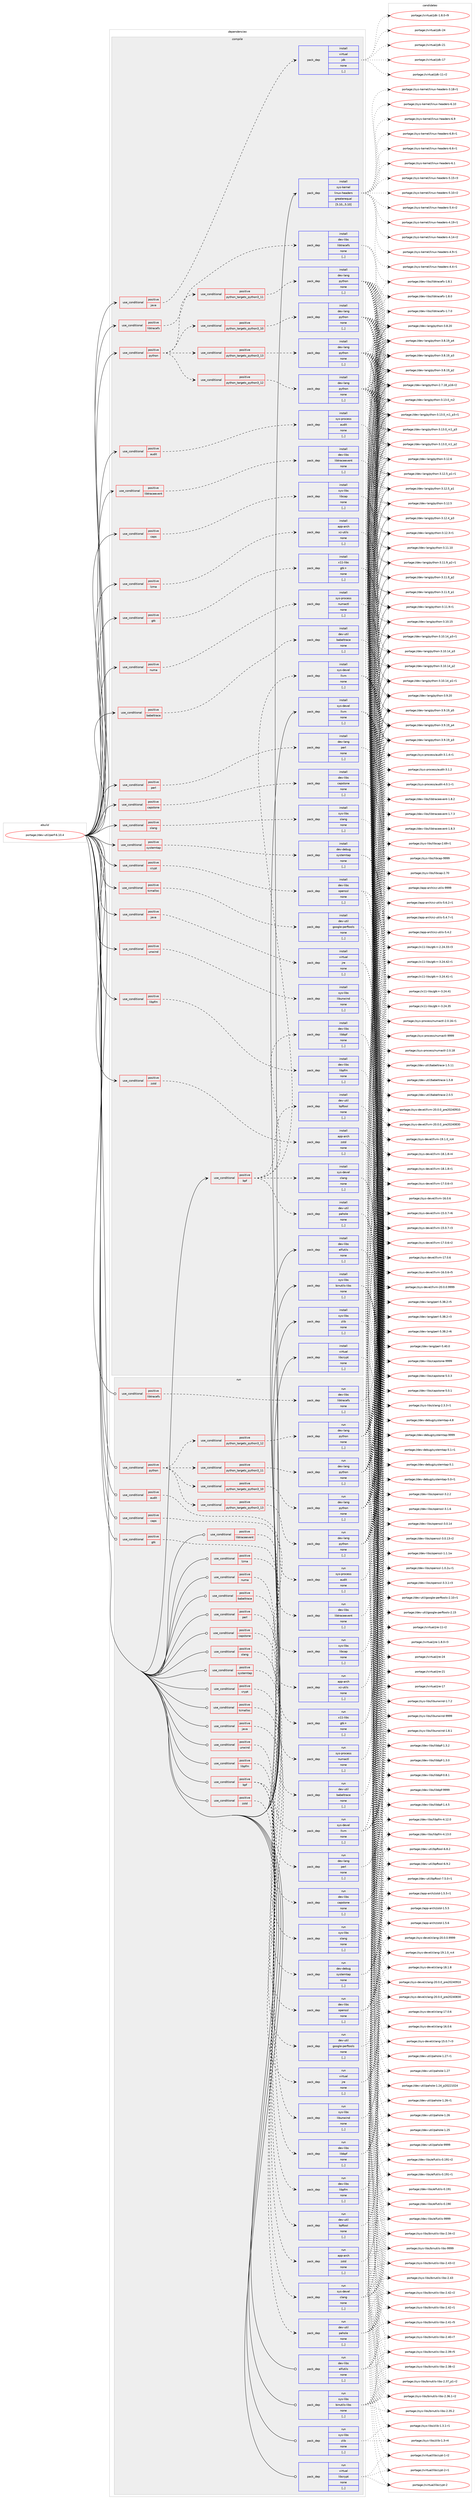 digraph prolog {

# *************
# Graph options
# *************

newrank=true;
concentrate=true;
compound=true;
graph [rankdir=LR,fontname=Helvetica,fontsize=10,ranksep=1.5];#, ranksep=2.5, nodesep=0.2];
edge  [arrowhead=vee];
node  [fontname=Helvetica,fontsize=10];

# **********
# The ebuild
# **********

subgraph cluster_leftcol {
color=gray;
label=<<i>ebuild</i>>;
id [label="portage://dev-util/perf-6.10.4", color=red, width=4, href="../dev-util/perf-6.10.4.svg"];
}

# ****************
# The dependencies
# ****************

subgraph cluster_midcol {
color=gray;
label=<<i>dependencies</i>>;
subgraph cluster_compile {
fillcolor="#eeeeee";
style=filled;
label=<<i>compile</i>>;
subgraph cond192699 {
dependency714816 [label=<<TABLE BORDER="0" CELLBORDER="1" CELLSPACING="0" CELLPADDING="4"><TR><TD ROWSPAN="3" CELLPADDING="10">use_conditional</TD></TR><TR><TD>positive</TD></TR><TR><TD>audit</TD></TR></TABLE>>, shape=none, color=red];
subgraph pack517083 {
dependency714817 [label=<<TABLE BORDER="0" CELLBORDER="1" CELLSPACING="0" CELLPADDING="4" WIDTH="220"><TR><TD ROWSPAN="6" CELLPADDING="30">pack_dep</TD></TR><TR><TD WIDTH="110">install</TD></TR><TR><TD>sys-process</TD></TR><TR><TD>audit</TD></TR><TR><TD>none</TD></TR><TR><TD>[,,]</TD></TR></TABLE>>, shape=none, color=blue];
}
dependency714816:e -> dependency714817:w [weight=20,style="dashed",arrowhead="vee"];
}
id:e -> dependency714816:w [weight=20,style="solid",arrowhead="vee"];
subgraph cond192700 {
dependency714818 [label=<<TABLE BORDER="0" CELLBORDER="1" CELLSPACING="0" CELLPADDING="4"><TR><TD ROWSPAN="3" CELLPADDING="10">use_conditional</TD></TR><TR><TD>positive</TD></TR><TR><TD>babeltrace</TD></TR></TABLE>>, shape=none, color=red];
subgraph pack517084 {
dependency714819 [label=<<TABLE BORDER="0" CELLBORDER="1" CELLSPACING="0" CELLPADDING="4" WIDTH="220"><TR><TD ROWSPAN="6" CELLPADDING="30">pack_dep</TD></TR><TR><TD WIDTH="110">install</TD></TR><TR><TD>dev-util</TD></TR><TR><TD>babeltrace</TD></TR><TR><TD>none</TD></TR><TR><TD>[,,]</TD></TR></TABLE>>, shape=none, color=blue];
}
dependency714818:e -> dependency714819:w [weight=20,style="dashed",arrowhead="vee"];
}
id:e -> dependency714818:w [weight=20,style="solid",arrowhead="vee"];
subgraph cond192701 {
dependency714820 [label=<<TABLE BORDER="0" CELLBORDER="1" CELLSPACING="0" CELLPADDING="4"><TR><TD ROWSPAN="3" CELLPADDING="10">use_conditional</TD></TR><TR><TD>positive</TD></TR><TR><TD>bpf</TD></TR></TABLE>>, shape=none, color=red];
subgraph pack517085 {
dependency714821 [label=<<TABLE BORDER="0" CELLBORDER="1" CELLSPACING="0" CELLPADDING="4" WIDTH="220"><TR><TD ROWSPAN="6" CELLPADDING="30">pack_dep</TD></TR><TR><TD WIDTH="110">install</TD></TR><TR><TD>dev-libs</TD></TR><TR><TD>libbpf</TD></TR><TR><TD>none</TD></TR><TR><TD>[,,]</TD></TR></TABLE>>, shape=none, color=blue];
}
dependency714820:e -> dependency714821:w [weight=20,style="dashed",arrowhead="vee"];
subgraph pack517086 {
dependency714822 [label=<<TABLE BORDER="0" CELLBORDER="1" CELLSPACING="0" CELLPADDING="4" WIDTH="220"><TR><TD ROWSPAN="6" CELLPADDING="30">pack_dep</TD></TR><TR><TD WIDTH="110">install</TD></TR><TR><TD>dev-util</TD></TR><TR><TD>bpftool</TD></TR><TR><TD>none</TD></TR><TR><TD>[,,]</TD></TR></TABLE>>, shape=none, color=blue];
}
dependency714820:e -> dependency714822:w [weight=20,style="dashed",arrowhead="vee"];
subgraph pack517087 {
dependency714823 [label=<<TABLE BORDER="0" CELLBORDER="1" CELLSPACING="0" CELLPADDING="4" WIDTH="220"><TR><TD ROWSPAN="6" CELLPADDING="30">pack_dep</TD></TR><TR><TD WIDTH="110">install</TD></TR><TR><TD>dev-util</TD></TR><TR><TD>pahole</TD></TR><TR><TD>none</TD></TR><TR><TD>[,,]</TD></TR></TABLE>>, shape=none, color=blue];
}
dependency714820:e -> dependency714823:w [weight=20,style="dashed",arrowhead="vee"];
subgraph pack517088 {
dependency714824 [label=<<TABLE BORDER="0" CELLBORDER="1" CELLSPACING="0" CELLPADDING="4" WIDTH="220"><TR><TD ROWSPAN="6" CELLPADDING="30">pack_dep</TD></TR><TR><TD WIDTH="110">install</TD></TR><TR><TD>sys-devel</TD></TR><TR><TD>clang</TD></TR><TR><TD>none</TD></TR><TR><TD>[,,]</TD></TR></TABLE>>, shape=none, color=blue];
}
dependency714820:e -> dependency714824:w [weight=20,style="dashed",arrowhead="vee"];
subgraph pack517089 {
dependency714825 [label=<<TABLE BORDER="0" CELLBORDER="1" CELLSPACING="0" CELLPADDING="4" WIDTH="220"><TR><TD ROWSPAN="6" CELLPADDING="30">pack_dep</TD></TR><TR><TD WIDTH="110">install</TD></TR><TR><TD>sys-devel</TD></TR><TR><TD>llvm</TD></TR><TR><TD>none</TD></TR><TR><TD>[,,]</TD></TR></TABLE>>, shape=none, color=blue];
}
dependency714820:e -> dependency714825:w [weight=20,style="dashed",arrowhead="vee"];
}
id:e -> dependency714820:w [weight=20,style="solid",arrowhead="vee"];
subgraph cond192702 {
dependency714826 [label=<<TABLE BORDER="0" CELLBORDER="1" CELLSPACING="0" CELLPADDING="4"><TR><TD ROWSPAN="3" CELLPADDING="10">use_conditional</TD></TR><TR><TD>positive</TD></TR><TR><TD>caps</TD></TR></TABLE>>, shape=none, color=red];
subgraph pack517090 {
dependency714827 [label=<<TABLE BORDER="0" CELLBORDER="1" CELLSPACING="0" CELLPADDING="4" WIDTH="220"><TR><TD ROWSPAN="6" CELLPADDING="30">pack_dep</TD></TR><TR><TD WIDTH="110">install</TD></TR><TR><TD>sys-libs</TD></TR><TR><TD>libcap</TD></TR><TR><TD>none</TD></TR><TR><TD>[,,]</TD></TR></TABLE>>, shape=none, color=blue];
}
dependency714826:e -> dependency714827:w [weight=20,style="dashed",arrowhead="vee"];
}
id:e -> dependency714826:w [weight=20,style="solid",arrowhead="vee"];
subgraph cond192703 {
dependency714828 [label=<<TABLE BORDER="0" CELLBORDER="1" CELLSPACING="0" CELLPADDING="4"><TR><TD ROWSPAN="3" CELLPADDING="10">use_conditional</TD></TR><TR><TD>positive</TD></TR><TR><TD>capstone</TD></TR></TABLE>>, shape=none, color=red];
subgraph pack517091 {
dependency714829 [label=<<TABLE BORDER="0" CELLBORDER="1" CELLSPACING="0" CELLPADDING="4" WIDTH="220"><TR><TD ROWSPAN="6" CELLPADDING="30">pack_dep</TD></TR><TR><TD WIDTH="110">install</TD></TR><TR><TD>dev-libs</TD></TR><TR><TD>capstone</TD></TR><TR><TD>none</TD></TR><TR><TD>[,,]</TD></TR></TABLE>>, shape=none, color=blue];
}
dependency714828:e -> dependency714829:w [weight=20,style="dashed",arrowhead="vee"];
}
id:e -> dependency714828:w [weight=20,style="solid",arrowhead="vee"];
subgraph cond192704 {
dependency714830 [label=<<TABLE BORDER="0" CELLBORDER="1" CELLSPACING="0" CELLPADDING="4"><TR><TD ROWSPAN="3" CELLPADDING="10">use_conditional</TD></TR><TR><TD>positive</TD></TR><TR><TD>crypt</TD></TR></TABLE>>, shape=none, color=red];
subgraph pack517092 {
dependency714831 [label=<<TABLE BORDER="0" CELLBORDER="1" CELLSPACING="0" CELLPADDING="4" WIDTH="220"><TR><TD ROWSPAN="6" CELLPADDING="30">pack_dep</TD></TR><TR><TD WIDTH="110">install</TD></TR><TR><TD>dev-libs</TD></TR><TR><TD>openssl</TD></TR><TR><TD>none</TD></TR><TR><TD>[,,]</TD></TR></TABLE>>, shape=none, color=blue];
}
dependency714830:e -> dependency714831:w [weight=20,style="dashed",arrowhead="vee"];
}
id:e -> dependency714830:w [weight=20,style="solid",arrowhead="vee"];
subgraph cond192705 {
dependency714832 [label=<<TABLE BORDER="0" CELLBORDER="1" CELLSPACING="0" CELLPADDING="4"><TR><TD ROWSPAN="3" CELLPADDING="10">use_conditional</TD></TR><TR><TD>positive</TD></TR><TR><TD>gtk</TD></TR></TABLE>>, shape=none, color=red];
subgraph pack517093 {
dependency714833 [label=<<TABLE BORDER="0" CELLBORDER="1" CELLSPACING="0" CELLPADDING="4" WIDTH="220"><TR><TD ROWSPAN="6" CELLPADDING="30">pack_dep</TD></TR><TR><TD WIDTH="110">install</TD></TR><TR><TD>x11-libs</TD></TR><TR><TD>gtk+</TD></TR><TR><TD>none</TD></TR><TR><TD>[,,]</TD></TR></TABLE>>, shape=none, color=blue];
}
dependency714832:e -> dependency714833:w [weight=20,style="dashed",arrowhead="vee"];
}
id:e -> dependency714832:w [weight=20,style="solid",arrowhead="vee"];
subgraph cond192706 {
dependency714834 [label=<<TABLE BORDER="0" CELLBORDER="1" CELLSPACING="0" CELLPADDING="4"><TR><TD ROWSPAN="3" CELLPADDING="10">use_conditional</TD></TR><TR><TD>positive</TD></TR><TR><TD>java</TD></TR></TABLE>>, shape=none, color=red];
subgraph pack517094 {
dependency714835 [label=<<TABLE BORDER="0" CELLBORDER="1" CELLSPACING="0" CELLPADDING="4" WIDTH="220"><TR><TD ROWSPAN="6" CELLPADDING="30">pack_dep</TD></TR><TR><TD WIDTH="110">install</TD></TR><TR><TD>virtual</TD></TR><TR><TD>jdk</TD></TR><TR><TD>none</TD></TR><TR><TD>[,,]</TD></TR></TABLE>>, shape=none, color=blue];
}
dependency714834:e -> dependency714835:w [weight=20,style="dashed",arrowhead="vee"];
}
id:e -> dependency714834:w [weight=20,style="solid",arrowhead="vee"];
subgraph cond192707 {
dependency714836 [label=<<TABLE BORDER="0" CELLBORDER="1" CELLSPACING="0" CELLPADDING="4"><TR><TD ROWSPAN="3" CELLPADDING="10">use_conditional</TD></TR><TR><TD>positive</TD></TR><TR><TD>java</TD></TR></TABLE>>, shape=none, color=red];
subgraph pack517095 {
dependency714837 [label=<<TABLE BORDER="0" CELLBORDER="1" CELLSPACING="0" CELLPADDING="4" WIDTH="220"><TR><TD ROWSPAN="6" CELLPADDING="30">pack_dep</TD></TR><TR><TD WIDTH="110">install</TD></TR><TR><TD>virtual</TD></TR><TR><TD>jre</TD></TR><TR><TD>none</TD></TR><TR><TD>[,,]</TD></TR></TABLE>>, shape=none, color=blue];
}
dependency714836:e -> dependency714837:w [weight=20,style="dashed",arrowhead="vee"];
}
id:e -> dependency714836:w [weight=20,style="solid",arrowhead="vee"];
subgraph cond192708 {
dependency714838 [label=<<TABLE BORDER="0" CELLBORDER="1" CELLSPACING="0" CELLPADDING="4"><TR><TD ROWSPAN="3" CELLPADDING="10">use_conditional</TD></TR><TR><TD>positive</TD></TR><TR><TD>libpfm</TD></TR></TABLE>>, shape=none, color=red];
subgraph pack517096 {
dependency714839 [label=<<TABLE BORDER="0" CELLBORDER="1" CELLSPACING="0" CELLPADDING="4" WIDTH="220"><TR><TD ROWSPAN="6" CELLPADDING="30">pack_dep</TD></TR><TR><TD WIDTH="110">install</TD></TR><TR><TD>dev-libs</TD></TR><TR><TD>libpfm</TD></TR><TR><TD>none</TD></TR><TR><TD>[,,]</TD></TR></TABLE>>, shape=none, color=blue];
}
dependency714838:e -> dependency714839:w [weight=20,style="dashed",arrowhead="vee"];
}
id:e -> dependency714838:w [weight=20,style="solid",arrowhead="vee"];
subgraph cond192709 {
dependency714840 [label=<<TABLE BORDER="0" CELLBORDER="1" CELLSPACING="0" CELLPADDING="4"><TR><TD ROWSPAN="3" CELLPADDING="10">use_conditional</TD></TR><TR><TD>positive</TD></TR><TR><TD>libtraceevent</TD></TR></TABLE>>, shape=none, color=red];
subgraph pack517097 {
dependency714841 [label=<<TABLE BORDER="0" CELLBORDER="1" CELLSPACING="0" CELLPADDING="4" WIDTH="220"><TR><TD ROWSPAN="6" CELLPADDING="30">pack_dep</TD></TR><TR><TD WIDTH="110">install</TD></TR><TR><TD>dev-libs</TD></TR><TR><TD>libtraceevent</TD></TR><TR><TD>none</TD></TR><TR><TD>[,,]</TD></TR></TABLE>>, shape=none, color=blue];
}
dependency714840:e -> dependency714841:w [weight=20,style="dashed",arrowhead="vee"];
}
id:e -> dependency714840:w [weight=20,style="solid",arrowhead="vee"];
subgraph cond192710 {
dependency714842 [label=<<TABLE BORDER="0" CELLBORDER="1" CELLSPACING="0" CELLPADDING="4"><TR><TD ROWSPAN="3" CELLPADDING="10">use_conditional</TD></TR><TR><TD>positive</TD></TR><TR><TD>libtracefs</TD></TR></TABLE>>, shape=none, color=red];
subgraph pack517098 {
dependency714843 [label=<<TABLE BORDER="0" CELLBORDER="1" CELLSPACING="0" CELLPADDING="4" WIDTH="220"><TR><TD ROWSPAN="6" CELLPADDING="30">pack_dep</TD></TR><TR><TD WIDTH="110">install</TD></TR><TR><TD>dev-libs</TD></TR><TR><TD>libtracefs</TD></TR><TR><TD>none</TD></TR><TR><TD>[,,]</TD></TR></TABLE>>, shape=none, color=blue];
}
dependency714842:e -> dependency714843:w [weight=20,style="dashed",arrowhead="vee"];
}
id:e -> dependency714842:w [weight=20,style="solid",arrowhead="vee"];
subgraph cond192711 {
dependency714844 [label=<<TABLE BORDER="0" CELLBORDER="1" CELLSPACING="0" CELLPADDING="4"><TR><TD ROWSPAN="3" CELLPADDING="10">use_conditional</TD></TR><TR><TD>positive</TD></TR><TR><TD>lzma</TD></TR></TABLE>>, shape=none, color=red];
subgraph pack517099 {
dependency714845 [label=<<TABLE BORDER="0" CELLBORDER="1" CELLSPACING="0" CELLPADDING="4" WIDTH="220"><TR><TD ROWSPAN="6" CELLPADDING="30">pack_dep</TD></TR><TR><TD WIDTH="110">install</TD></TR><TR><TD>app-arch</TD></TR><TR><TD>xz-utils</TD></TR><TR><TD>none</TD></TR><TR><TD>[,,]</TD></TR></TABLE>>, shape=none, color=blue];
}
dependency714844:e -> dependency714845:w [weight=20,style="dashed",arrowhead="vee"];
}
id:e -> dependency714844:w [weight=20,style="solid",arrowhead="vee"];
subgraph cond192712 {
dependency714846 [label=<<TABLE BORDER="0" CELLBORDER="1" CELLSPACING="0" CELLPADDING="4"><TR><TD ROWSPAN="3" CELLPADDING="10">use_conditional</TD></TR><TR><TD>positive</TD></TR><TR><TD>numa</TD></TR></TABLE>>, shape=none, color=red];
subgraph pack517100 {
dependency714847 [label=<<TABLE BORDER="0" CELLBORDER="1" CELLSPACING="0" CELLPADDING="4" WIDTH="220"><TR><TD ROWSPAN="6" CELLPADDING="30">pack_dep</TD></TR><TR><TD WIDTH="110">install</TD></TR><TR><TD>sys-process</TD></TR><TR><TD>numactl</TD></TR><TR><TD>none</TD></TR><TR><TD>[,,]</TD></TR></TABLE>>, shape=none, color=blue];
}
dependency714846:e -> dependency714847:w [weight=20,style="dashed",arrowhead="vee"];
}
id:e -> dependency714846:w [weight=20,style="solid",arrowhead="vee"];
subgraph cond192713 {
dependency714848 [label=<<TABLE BORDER="0" CELLBORDER="1" CELLSPACING="0" CELLPADDING="4"><TR><TD ROWSPAN="3" CELLPADDING="10">use_conditional</TD></TR><TR><TD>positive</TD></TR><TR><TD>perl</TD></TR></TABLE>>, shape=none, color=red];
subgraph pack517101 {
dependency714849 [label=<<TABLE BORDER="0" CELLBORDER="1" CELLSPACING="0" CELLPADDING="4" WIDTH="220"><TR><TD ROWSPAN="6" CELLPADDING="30">pack_dep</TD></TR><TR><TD WIDTH="110">install</TD></TR><TR><TD>dev-lang</TD></TR><TR><TD>perl</TD></TR><TR><TD>none</TD></TR><TR><TD>[,,]</TD></TR></TABLE>>, shape=none, color=blue];
}
dependency714848:e -> dependency714849:w [weight=20,style="dashed",arrowhead="vee"];
}
id:e -> dependency714848:w [weight=20,style="solid",arrowhead="vee"];
subgraph cond192714 {
dependency714850 [label=<<TABLE BORDER="0" CELLBORDER="1" CELLSPACING="0" CELLPADDING="4"><TR><TD ROWSPAN="3" CELLPADDING="10">use_conditional</TD></TR><TR><TD>positive</TD></TR><TR><TD>python</TD></TR></TABLE>>, shape=none, color=red];
subgraph cond192715 {
dependency714851 [label=<<TABLE BORDER="0" CELLBORDER="1" CELLSPACING="0" CELLPADDING="4"><TR><TD ROWSPAN="3" CELLPADDING="10">use_conditional</TD></TR><TR><TD>positive</TD></TR><TR><TD>python_targets_python3_10</TD></TR></TABLE>>, shape=none, color=red];
subgraph pack517102 {
dependency714852 [label=<<TABLE BORDER="0" CELLBORDER="1" CELLSPACING="0" CELLPADDING="4" WIDTH="220"><TR><TD ROWSPAN="6" CELLPADDING="30">pack_dep</TD></TR><TR><TD WIDTH="110">install</TD></TR><TR><TD>dev-lang</TD></TR><TR><TD>python</TD></TR><TR><TD>none</TD></TR><TR><TD>[,,]</TD></TR></TABLE>>, shape=none, color=blue];
}
dependency714851:e -> dependency714852:w [weight=20,style="dashed",arrowhead="vee"];
}
dependency714850:e -> dependency714851:w [weight=20,style="dashed",arrowhead="vee"];
subgraph cond192716 {
dependency714853 [label=<<TABLE BORDER="0" CELLBORDER="1" CELLSPACING="0" CELLPADDING="4"><TR><TD ROWSPAN="3" CELLPADDING="10">use_conditional</TD></TR><TR><TD>positive</TD></TR><TR><TD>python_targets_python3_11</TD></TR></TABLE>>, shape=none, color=red];
subgraph pack517103 {
dependency714854 [label=<<TABLE BORDER="0" CELLBORDER="1" CELLSPACING="0" CELLPADDING="4" WIDTH="220"><TR><TD ROWSPAN="6" CELLPADDING="30">pack_dep</TD></TR><TR><TD WIDTH="110">install</TD></TR><TR><TD>dev-lang</TD></TR><TR><TD>python</TD></TR><TR><TD>none</TD></TR><TR><TD>[,,]</TD></TR></TABLE>>, shape=none, color=blue];
}
dependency714853:e -> dependency714854:w [weight=20,style="dashed",arrowhead="vee"];
}
dependency714850:e -> dependency714853:w [weight=20,style="dashed",arrowhead="vee"];
subgraph cond192717 {
dependency714855 [label=<<TABLE BORDER="0" CELLBORDER="1" CELLSPACING="0" CELLPADDING="4"><TR><TD ROWSPAN="3" CELLPADDING="10">use_conditional</TD></TR><TR><TD>positive</TD></TR><TR><TD>python_targets_python3_12</TD></TR></TABLE>>, shape=none, color=red];
subgraph pack517104 {
dependency714856 [label=<<TABLE BORDER="0" CELLBORDER="1" CELLSPACING="0" CELLPADDING="4" WIDTH="220"><TR><TD ROWSPAN="6" CELLPADDING="30">pack_dep</TD></TR><TR><TD WIDTH="110">install</TD></TR><TR><TD>dev-lang</TD></TR><TR><TD>python</TD></TR><TR><TD>none</TD></TR><TR><TD>[,,]</TD></TR></TABLE>>, shape=none, color=blue];
}
dependency714855:e -> dependency714856:w [weight=20,style="dashed",arrowhead="vee"];
}
dependency714850:e -> dependency714855:w [weight=20,style="dashed",arrowhead="vee"];
subgraph cond192718 {
dependency714857 [label=<<TABLE BORDER="0" CELLBORDER="1" CELLSPACING="0" CELLPADDING="4"><TR><TD ROWSPAN="3" CELLPADDING="10">use_conditional</TD></TR><TR><TD>positive</TD></TR><TR><TD>python_targets_python3_13</TD></TR></TABLE>>, shape=none, color=red];
subgraph pack517105 {
dependency714858 [label=<<TABLE BORDER="0" CELLBORDER="1" CELLSPACING="0" CELLPADDING="4" WIDTH="220"><TR><TD ROWSPAN="6" CELLPADDING="30">pack_dep</TD></TR><TR><TD WIDTH="110">install</TD></TR><TR><TD>dev-lang</TD></TR><TR><TD>python</TD></TR><TR><TD>none</TD></TR><TR><TD>[,,]</TD></TR></TABLE>>, shape=none, color=blue];
}
dependency714857:e -> dependency714858:w [weight=20,style="dashed",arrowhead="vee"];
}
dependency714850:e -> dependency714857:w [weight=20,style="dashed",arrowhead="vee"];
}
id:e -> dependency714850:w [weight=20,style="solid",arrowhead="vee"];
subgraph cond192719 {
dependency714859 [label=<<TABLE BORDER="0" CELLBORDER="1" CELLSPACING="0" CELLPADDING="4"><TR><TD ROWSPAN="3" CELLPADDING="10">use_conditional</TD></TR><TR><TD>positive</TD></TR><TR><TD>slang</TD></TR></TABLE>>, shape=none, color=red];
subgraph pack517106 {
dependency714860 [label=<<TABLE BORDER="0" CELLBORDER="1" CELLSPACING="0" CELLPADDING="4" WIDTH="220"><TR><TD ROWSPAN="6" CELLPADDING="30">pack_dep</TD></TR><TR><TD WIDTH="110">install</TD></TR><TR><TD>sys-libs</TD></TR><TR><TD>slang</TD></TR><TR><TD>none</TD></TR><TR><TD>[,,]</TD></TR></TABLE>>, shape=none, color=blue];
}
dependency714859:e -> dependency714860:w [weight=20,style="dashed",arrowhead="vee"];
}
id:e -> dependency714859:w [weight=20,style="solid",arrowhead="vee"];
subgraph cond192720 {
dependency714861 [label=<<TABLE BORDER="0" CELLBORDER="1" CELLSPACING="0" CELLPADDING="4"><TR><TD ROWSPAN="3" CELLPADDING="10">use_conditional</TD></TR><TR><TD>positive</TD></TR><TR><TD>systemtap</TD></TR></TABLE>>, shape=none, color=red];
subgraph pack517107 {
dependency714862 [label=<<TABLE BORDER="0" CELLBORDER="1" CELLSPACING="0" CELLPADDING="4" WIDTH="220"><TR><TD ROWSPAN="6" CELLPADDING="30">pack_dep</TD></TR><TR><TD WIDTH="110">install</TD></TR><TR><TD>dev-debug</TD></TR><TR><TD>systemtap</TD></TR><TR><TD>none</TD></TR><TR><TD>[,,]</TD></TR></TABLE>>, shape=none, color=blue];
}
dependency714861:e -> dependency714862:w [weight=20,style="dashed",arrowhead="vee"];
}
id:e -> dependency714861:w [weight=20,style="solid",arrowhead="vee"];
subgraph cond192721 {
dependency714863 [label=<<TABLE BORDER="0" CELLBORDER="1" CELLSPACING="0" CELLPADDING="4"><TR><TD ROWSPAN="3" CELLPADDING="10">use_conditional</TD></TR><TR><TD>positive</TD></TR><TR><TD>tcmalloc</TD></TR></TABLE>>, shape=none, color=red];
subgraph pack517108 {
dependency714864 [label=<<TABLE BORDER="0" CELLBORDER="1" CELLSPACING="0" CELLPADDING="4" WIDTH="220"><TR><TD ROWSPAN="6" CELLPADDING="30">pack_dep</TD></TR><TR><TD WIDTH="110">install</TD></TR><TR><TD>dev-util</TD></TR><TR><TD>google-perftools</TD></TR><TR><TD>none</TD></TR><TR><TD>[,,]</TD></TR></TABLE>>, shape=none, color=blue];
}
dependency714863:e -> dependency714864:w [weight=20,style="dashed",arrowhead="vee"];
}
id:e -> dependency714863:w [weight=20,style="solid",arrowhead="vee"];
subgraph cond192722 {
dependency714865 [label=<<TABLE BORDER="0" CELLBORDER="1" CELLSPACING="0" CELLPADDING="4"><TR><TD ROWSPAN="3" CELLPADDING="10">use_conditional</TD></TR><TR><TD>positive</TD></TR><TR><TD>unwind</TD></TR></TABLE>>, shape=none, color=red];
subgraph pack517109 {
dependency714866 [label=<<TABLE BORDER="0" CELLBORDER="1" CELLSPACING="0" CELLPADDING="4" WIDTH="220"><TR><TD ROWSPAN="6" CELLPADDING="30">pack_dep</TD></TR><TR><TD WIDTH="110">install</TD></TR><TR><TD>sys-libs</TD></TR><TR><TD>libunwind</TD></TR><TR><TD>none</TD></TR><TR><TD>[,,]</TD></TR></TABLE>>, shape=none, color=blue];
}
dependency714865:e -> dependency714866:w [weight=20,style="dashed",arrowhead="vee"];
}
id:e -> dependency714865:w [weight=20,style="solid",arrowhead="vee"];
subgraph cond192723 {
dependency714867 [label=<<TABLE BORDER="0" CELLBORDER="1" CELLSPACING="0" CELLPADDING="4"><TR><TD ROWSPAN="3" CELLPADDING="10">use_conditional</TD></TR><TR><TD>positive</TD></TR><TR><TD>zstd</TD></TR></TABLE>>, shape=none, color=red];
subgraph pack517110 {
dependency714868 [label=<<TABLE BORDER="0" CELLBORDER="1" CELLSPACING="0" CELLPADDING="4" WIDTH="220"><TR><TD ROWSPAN="6" CELLPADDING="30">pack_dep</TD></TR><TR><TD WIDTH="110">install</TD></TR><TR><TD>app-arch</TD></TR><TR><TD>zstd</TD></TR><TR><TD>none</TD></TR><TR><TD>[,,]</TD></TR></TABLE>>, shape=none, color=blue];
}
dependency714867:e -> dependency714868:w [weight=20,style="dashed",arrowhead="vee"];
}
id:e -> dependency714867:w [weight=20,style="solid",arrowhead="vee"];
subgraph pack517111 {
dependency714869 [label=<<TABLE BORDER="0" CELLBORDER="1" CELLSPACING="0" CELLPADDING="4" WIDTH="220"><TR><TD ROWSPAN="6" CELLPADDING="30">pack_dep</TD></TR><TR><TD WIDTH="110">install</TD></TR><TR><TD>dev-libs</TD></TR><TR><TD>elfutils</TD></TR><TR><TD>none</TD></TR><TR><TD>[,,]</TD></TR></TABLE>>, shape=none, color=blue];
}
id:e -> dependency714869:w [weight=20,style="solid",arrowhead="vee"];
subgraph pack517112 {
dependency714870 [label=<<TABLE BORDER="0" CELLBORDER="1" CELLSPACING="0" CELLPADDING="4" WIDTH="220"><TR><TD ROWSPAN="6" CELLPADDING="30">pack_dep</TD></TR><TR><TD WIDTH="110">install</TD></TR><TR><TD>sys-kernel</TD></TR><TR><TD>linux-headers</TD></TR><TR><TD>greaterequal</TD></TR><TR><TD>[5.10,,,5.10]</TD></TR></TABLE>>, shape=none, color=blue];
}
id:e -> dependency714870:w [weight=20,style="solid",arrowhead="vee"];
subgraph pack517113 {
dependency714871 [label=<<TABLE BORDER="0" CELLBORDER="1" CELLSPACING="0" CELLPADDING="4" WIDTH="220"><TR><TD ROWSPAN="6" CELLPADDING="30">pack_dep</TD></TR><TR><TD WIDTH="110">install</TD></TR><TR><TD>sys-libs</TD></TR><TR><TD>binutils-libs</TD></TR><TR><TD>none</TD></TR><TR><TD>[,,]</TD></TR></TABLE>>, shape=none, color=blue];
}
id:e -> dependency714871:w [weight=20,style="solid",arrowhead="vee"];
subgraph pack517114 {
dependency714872 [label=<<TABLE BORDER="0" CELLBORDER="1" CELLSPACING="0" CELLPADDING="4" WIDTH="220"><TR><TD ROWSPAN="6" CELLPADDING="30">pack_dep</TD></TR><TR><TD WIDTH="110">install</TD></TR><TR><TD>sys-libs</TD></TR><TR><TD>zlib</TD></TR><TR><TD>none</TD></TR><TR><TD>[,,]</TD></TR></TABLE>>, shape=none, color=blue];
}
id:e -> dependency714872:w [weight=20,style="solid",arrowhead="vee"];
subgraph pack517115 {
dependency714873 [label=<<TABLE BORDER="0" CELLBORDER="1" CELLSPACING="0" CELLPADDING="4" WIDTH="220"><TR><TD ROWSPAN="6" CELLPADDING="30">pack_dep</TD></TR><TR><TD WIDTH="110">install</TD></TR><TR><TD>virtual</TD></TR><TR><TD>libcrypt</TD></TR><TR><TD>none</TD></TR><TR><TD>[,,]</TD></TR></TABLE>>, shape=none, color=blue];
}
id:e -> dependency714873:w [weight=20,style="solid",arrowhead="vee"];
subgraph pack517116 {
dependency714874 [label=<<TABLE BORDER="0" CELLBORDER="1" CELLSPACING="0" CELLPADDING="4" WIDTH="220"><TR><TD ROWSPAN="6" CELLPADDING="30">pack_dep</TD></TR><TR><TD WIDTH="110">install</TD></TR><TR><TD>sys-devel</TD></TR><TR><TD>llvm</TD></TR><TR><TD>none</TD></TR><TR><TD>[,,]</TD></TR></TABLE>>, shape=none, color=blue];
}
id:e -> dependency714874:w [weight=20,style="solid",arrowhead="vee"];
}
subgraph cluster_compileandrun {
fillcolor="#eeeeee";
style=filled;
label=<<i>compile and run</i>>;
}
subgraph cluster_run {
fillcolor="#eeeeee";
style=filled;
label=<<i>run</i>>;
subgraph cond192724 {
dependency714875 [label=<<TABLE BORDER="0" CELLBORDER="1" CELLSPACING="0" CELLPADDING="4"><TR><TD ROWSPAN="3" CELLPADDING="10">use_conditional</TD></TR><TR><TD>positive</TD></TR><TR><TD>audit</TD></TR></TABLE>>, shape=none, color=red];
subgraph pack517117 {
dependency714876 [label=<<TABLE BORDER="0" CELLBORDER="1" CELLSPACING="0" CELLPADDING="4" WIDTH="220"><TR><TD ROWSPAN="6" CELLPADDING="30">pack_dep</TD></TR><TR><TD WIDTH="110">run</TD></TR><TR><TD>sys-process</TD></TR><TR><TD>audit</TD></TR><TR><TD>none</TD></TR><TR><TD>[,,]</TD></TR></TABLE>>, shape=none, color=blue];
}
dependency714875:e -> dependency714876:w [weight=20,style="dashed",arrowhead="vee"];
}
id:e -> dependency714875:w [weight=20,style="solid",arrowhead="odot"];
subgraph cond192725 {
dependency714877 [label=<<TABLE BORDER="0" CELLBORDER="1" CELLSPACING="0" CELLPADDING="4"><TR><TD ROWSPAN="3" CELLPADDING="10">use_conditional</TD></TR><TR><TD>positive</TD></TR><TR><TD>babeltrace</TD></TR></TABLE>>, shape=none, color=red];
subgraph pack517118 {
dependency714878 [label=<<TABLE BORDER="0" CELLBORDER="1" CELLSPACING="0" CELLPADDING="4" WIDTH="220"><TR><TD ROWSPAN="6" CELLPADDING="30">pack_dep</TD></TR><TR><TD WIDTH="110">run</TD></TR><TR><TD>dev-util</TD></TR><TR><TD>babeltrace</TD></TR><TR><TD>none</TD></TR><TR><TD>[,,]</TD></TR></TABLE>>, shape=none, color=blue];
}
dependency714877:e -> dependency714878:w [weight=20,style="dashed",arrowhead="vee"];
}
id:e -> dependency714877:w [weight=20,style="solid",arrowhead="odot"];
subgraph cond192726 {
dependency714879 [label=<<TABLE BORDER="0" CELLBORDER="1" CELLSPACING="0" CELLPADDING="4"><TR><TD ROWSPAN="3" CELLPADDING="10">use_conditional</TD></TR><TR><TD>positive</TD></TR><TR><TD>bpf</TD></TR></TABLE>>, shape=none, color=red];
subgraph pack517119 {
dependency714880 [label=<<TABLE BORDER="0" CELLBORDER="1" CELLSPACING="0" CELLPADDING="4" WIDTH="220"><TR><TD ROWSPAN="6" CELLPADDING="30">pack_dep</TD></TR><TR><TD WIDTH="110">run</TD></TR><TR><TD>dev-libs</TD></TR><TR><TD>libbpf</TD></TR><TR><TD>none</TD></TR><TR><TD>[,,]</TD></TR></TABLE>>, shape=none, color=blue];
}
dependency714879:e -> dependency714880:w [weight=20,style="dashed",arrowhead="vee"];
subgraph pack517120 {
dependency714881 [label=<<TABLE BORDER="0" CELLBORDER="1" CELLSPACING="0" CELLPADDING="4" WIDTH="220"><TR><TD ROWSPAN="6" CELLPADDING="30">pack_dep</TD></TR><TR><TD WIDTH="110">run</TD></TR><TR><TD>dev-util</TD></TR><TR><TD>bpftool</TD></TR><TR><TD>none</TD></TR><TR><TD>[,,]</TD></TR></TABLE>>, shape=none, color=blue];
}
dependency714879:e -> dependency714881:w [weight=20,style="dashed",arrowhead="vee"];
subgraph pack517121 {
dependency714882 [label=<<TABLE BORDER="0" CELLBORDER="1" CELLSPACING="0" CELLPADDING="4" WIDTH="220"><TR><TD ROWSPAN="6" CELLPADDING="30">pack_dep</TD></TR><TR><TD WIDTH="110">run</TD></TR><TR><TD>dev-util</TD></TR><TR><TD>pahole</TD></TR><TR><TD>none</TD></TR><TR><TD>[,,]</TD></TR></TABLE>>, shape=none, color=blue];
}
dependency714879:e -> dependency714882:w [weight=20,style="dashed",arrowhead="vee"];
subgraph pack517122 {
dependency714883 [label=<<TABLE BORDER="0" CELLBORDER="1" CELLSPACING="0" CELLPADDING="4" WIDTH="220"><TR><TD ROWSPAN="6" CELLPADDING="30">pack_dep</TD></TR><TR><TD WIDTH="110">run</TD></TR><TR><TD>sys-devel</TD></TR><TR><TD>clang</TD></TR><TR><TD>none</TD></TR><TR><TD>[,,]</TD></TR></TABLE>>, shape=none, color=blue];
}
dependency714879:e -> dependency714883:w [weight=20,style="dashed",arrowhead="vee"];
subgraph pack517123 {
dependency714884 [label=<<TABLE BORDER="0" CELLBORDER="1" CELLSPACING="0" CELLPADDING="4" WIDTH="220"><TR><TD ROWSPAN="6" CELLPADDING="30">pack_dep</TD></TR><TR><TD WIDTH="110">run</TD></TR><TR><TD>sys-devel</TD></TR><TR><TD>llvm</TD></TR><TR><TD>none</TD></TR><TR><TD>[,,]</TD></TR></TABLE>>, shape=none, color=blue];
}
dependency714879:e -> dependency714884:w [weight=20,style="dashed",arrowhead="vee"];
}
id:e -> dependency714879:w [weight=20,style="solid",arrowhead="odot"];
subgraph cond192727 {
dependency714885 [label=<<TABLE BORDER="0" CELLBORDER="1" CELLSPACING="0" CELLPADDING="4"><TR><TD ROWSPAN="3" CELLPADDING="10">use_conditional</TD></TR><TR><TD>positive</TD></TR><TR><TD>caps</TD></TR></TABLE>>, shape=none, color=red];
subgraph pack517124 {
dependency714886 [label=<<TABLE BORDER="0" CELLBORDER="1" CELLSPACING="0" CELLPADDING="4" WIDTH="220"><TR><TD ROWSPAN="6" CELLPADDING="30">pack_dep</TD></TR><TR><TD WIDTH="110">run</TD></TR><TR><TD>sys-libs</TD></TR><TR><TD>libcap</TD></TR><TR><TD>none</TD></TR><TR><TD>[,,]</TD></TR></TABLE>>, shape=none, color=blue];
}
dependency714885:e -> dependency714886:w [weight=20,style="dashed",arrowhead="vee"];
}
id:e -> dependency714885:w [weight=20,style="solid",arrowhead="odot"];
subgraph cond192728 {
dependency714887 [label=<<TABLE BORDER="0" CELLBORDER="1" CELLSPACING="0" CELLPADDING="4"><TR><TD ROWSPAN="3" CELLPADDING="10">use_conditional</TD></TR><TR><TD>positive</TD></TR><TR><TD>capstone</TD></TR></TABLE>>, shape=none, color=red];
subgraph pack517125 {
dependency714888 [label=<<TABLE BORDER="0" CELLBORDER="1" CELLSPACING="0" CELLPADDING="4" WIDTH="220"><TR><TD ROWSPAN="6" CELLPADDING="30">pack_dep</TD></TR><TR><TD WIDTH="110">run</TD></TR><TR><TD>dev-libs</TD></TR><TR><TD>capstone</TD></TR><TR><TD>none</TD></TR><TR><TD>[,,]</TD></TR></TABLE>>, shape=none, color=blue];
}
dependency714887:e -> dependency714888:w [weight=20,style="dashed",arrowhead="vee"];
}
id:e -> dependency714887:w [weight=20,style="solid",arrowhead="odot"];
subgraph cond192729 {
dependency714889 [label=<<TABLE BORDER="0" CELLBORDER="1" CELLSPACING="0" CELLPADDING="4"><TR><TD ROWSPAN="3" CELLPADDING="10">use_conditional</TD></TR><TR><TD>positive</TD></TR><TR><TD>crypt</TD></TR></TABLE>>, shape=none, color=red];
subgraph pack517126 {
dependency714890 [label=<<TABLE BORDER="0" CELLBORDER="1" CELLSPACING="0" CELLPADDING="4" WIDTH="220"><TR><TD ROWSPAN="6" CELLPADDING="30">pack_dep</TD></TR><TR><TD WIDTH="110">run</TD></TR><TR><TD>dev-libs</TD></TR><TR><TD>openssl</TD></TR><TR><TD>none</TD></TR><TR><TD>[,,]</TD></TR></TABLE>>, shape=none, color=blue];
}
dependency714889:e -> dependency714890:w [weight=20,style="dashed",arrowhead="vee"];
}
id:e -> dependency714889:w [weight=20,style="solid",arrowhead="odot"];
subgraph cond192730 {
dependency714891 [label=<<TABLE BORDER="0" CELLBORDER="1" CELLSPACING="0" CELLPADDING="4"><TR><TD ROWSPAN="3" CELLPADDING="10">use_conditional</TD></TR><TR><TD>positive</TD></TR><TR><TD>gtk</TD></TR></TABLE>>, shape=none, color=red];
subgraph pack517127 {
dependency714892 [label=<<TABLE BORDER="0" CELLBORDER="1" CELLSPACING="0" CELLPADDING="4" WIDTH="220"><TR><TD ROWSPAN="6" CELLPADDING="30">pack_dep</TD></TR><TR><TD WIDTH="110">run</TD></TR><TR><TD>x11-libs</TD></TR><TR><TD>gtk+</TD></TR><TR><TD>none</TD></TR><TR><TD>[,,]</TD></TR></TABLE>>, shape=none, color=blue];
}
dependency714891:e -> dependency714892:w [weight=20,style="dashed",arrowhead="vee"];
}
id:e -> dependency714891:w [weight=20,style="solid",arrowhead="odot"];
subgraph cond192731 {
dependency714893 [label=<<TABLE BORDER="0" CELLBORDER="1" CELLSPACING="0" CELLPADDING="4"><TR><TD ROWSPAN="3" CELLPADDING="10">use_conditional</TD></TR><TR><TD>positive</TD></TR><TR><TD>java</TD></TR></TABLE>>, shape=none, color=red];
subgraph pack517128 {
dependency714894 [label=<<TABLE BORDER="0" CELLBORDER="1" CELLSPACING="0" CELLPADDING="4" WIDTH="220"><TR><TD ROWSPAN="6" CELLPADDING="30">pack_dep</TD></TR><TR><TD WIDTH="110">run</TD></TR><TR><TD>virtual</TD></TR><TR><TD>jre</TD></TR><TR><TD>none</TD></TR><TR><TD>[,,]</TD></TR></TABLE>>, shape=none, color=blue];
}
dependency714893:e -> dependency714894:w [weight=20,style="dashed",arrowhead="vee"];
}
id:e -> dependency714893:w [weight=20,style="solid",arrowhead="odot"];
subgraph cond192732 {
dependency714895 [label=<<TABLE BORDER="0" CELLBORDER="1" CELLSPACING="0" CELLPADDING="4"><TR><TD ROWSPAN="3" CELLPADDING="10">use_conditional</TD></TR><TR><TD>positive</TD></TR><TR><TD>libpfm</TD></TR></TABLE>>, shape=none, color=red];
subgraph pack517129 {
dependency714896 [label=<<TABLE BORDER="0" CELLBORDER="1" CELLSPACING="0" CELLPADDING="4" WIDTH="220"><TR><TD ROWSPAN="6" CELLPADDING="30">pack_dep</TD></TR><TR><TD WIDTH="110">run</TD></TR><TR><TD>dev-libs</TD></TR><TR><TD>libpfm</TD></TR><TR><TD>none</TD></TR><TR><TD>[,,]</TD></TR></TABLE>>, shape=none, color=blue];
}
dependency714895:e -> dependency714896:w [weight=20,style="dashed",arrowhead="vee"];
}
id:e -> dependency714895:w [weight=20,style="solid",arrowhead="odot"];
subgraph cond192733 {
dependency714897 [label=<<TABLE BORDER="0" CELLBORDER="1" CELLSPACING="0" CELLPADDING="4"><TR><TD ROWSPAN="3" CELLPADDING="10">use_conditional</TD></TR><TR><TD>positive</TD></TR><TR><TD>libtraceevent</TD></TR></TABLE>>, shape=none, color=red];
subgraph pack517130 {
dependency714898 [label=<<TABLE BORDER="0" CELLBORDER="1" CELLSPACING="0" CELLPADDING="4" WIDTH="220"><TR><TD ROWSPAN="6" CELLPADDING="30">pack_dep</TD></TR><TR><TD WIDTH="110">run</TD></TR><TR><TD>dev-libs</TD></TR><TR><TD>libtraceevent</TD></TR><TR><TD>none</TD></TR><TR><TD>[,,]</TD></TR></TABLE>>, shape=none, color=blue];
}
dependency714897:e -> dependency714898:w [weight=20,style="dashed",arrowhead="vee"];
}
id:e -> dependency714897:w [weight=20,style="solid",arrowhead="odot"];
subgraph cond192734 {
dependency714899 [label=<<TABLE BORDER="0" CELLBORDER="1" CELLSPACING="0" CELLPADDING="4"><TR><TD ROWSPAN="3" CELLPADDING="10">use_conditional</TD></TR><TR><TD>positive</TD></TR><TR><TD>libtracefs</TD></TR></TABLE>>, shape=none, color=red];
subgraph pack517131 {
dependency714900 [label=<<TABLE BORDER="0" CELLBORDER="1" CELLSPACING="0" CELLPADDING="4" WIDTH="220"><TR><TD ROWSPAN="6" CELLPADDING="30">pack_dep</TD></TR><TR><TD WIDTH="110">run</TD></TR><TR><TD>dev-libs</TD></TR><TR><TD>libtracefs</TD></TR><TR><TD>none</TD></TR><TR><TD>[,,]</TD></TR></TABLE>>, shape=none, color=blue];
}
dependency714899:e -> dependency714900:w [weight=20,style="dashed",arrowhead="vee"];
}
id:e -> dependency714899:w [weight=20,style="solid",arrowhead="odot"];
subgraph cond192735 {
dependency714901 [label=<<TABLE BORDER="0" CELLBORDER="1" CELLSPACING="0" CELLPADDING="4"><TR><TD ROWSPAN="3" CELLPADDING="10">use_conditional</TD></TR><TR><TD>positive</TD></TR><TR><TD>lzma</TD></TR></TABLE>>, shape=none, color=red];
subgraph pack517132 {
dependency714902 [label=<<TABLE BORDER="0" CELLBORDER="1" CELLSPACING="0" CELLPADDING="4" WIDTH="220"><TR><TD ROWSPAN="6" CELLPADDING="30">pack_dep</TD></TR><TR><TD WIDTH="110">run</TD></TR><TR><TD>app-arch</TD></TR><TR><TD>xz-utils</TD></TR><TR><TD>none</TD></TR><TR><TD>[,,]</TD></TR></TABLE>>, shape=none, color=blue];
}
dependency714901:e -> dependency714902:w [weight=20,style="dashed",arrowhead="vee"];
}
id:e -> dependency714901:w [weight=20,style="solid",arrowhead="odot"];
subgraph cond192736 {
dependency714903 [label=<<TABLE BORDER="0" CELLBORDER="1" CELLSPACING="0" CELLPADDING="4"><TR><TD ROWSPAN="3" CELLPADDING="10">use_conditional</TD></TR><TR><TD>positive</TD></TR><TR><TD>numa</TD></TR></TABLE>>, shape=none, color=red];
subgraph pack517133 {
dependency714904 [label=<<TABLE BORDER="0" CELLBORDER="1" CELLSPACING="0" CELLPADDING="4" WIDTH="220"><TR><TD ROWSPAN="6" CELLPADDING="30">pack_dep</TD></TR><TR><TD WIDTH="110">run</TD></TR><TR><TD>sys-process</TD></TR><TR><TD>numactl</TD></TR><TR><TD>none</TD></TR><TR><TD>[,,]</TD></TR></TABLE>>, shape=none, color=blue];
}
dependency714903:e -> dependency714904:w [weight=20,style="dashed",arrowhead="vee"];
}
id:e -> dependency714903:w [weight=20,style="solid",arrowhead="odot"];
subgraph cond192737 {
dependency714905 [label=<<TABLE BORDER="0" CELLBORDER="1" CELLSPACING="0" CELLPADDING="4"><TR><TD ROWSPAN="3" CELLPADDING="10">use_conditional</TD></TR><TR><TD>positive</TD></TR><TR><TD>perl</TD></TR></TABLE>>, shape=none, color=red];
subgraph pack517134 {
dependency714906 [label=<<TABLE BORDER="0" CELLBORDER="1" CELLSPACING="0" CELLPADDING="4" WIDTH="220"><TR><TD ROWSPAN="6" CELLPADDING="30">pack_dep</TD></TR><TR><TD WIDTH="110">run</TD></TR><TR><TD>dev-lang</TD></TR><TR><TD>perl</TD></TR><TR><TD>none</TD></TR><TR><TD>[,,]</TD></TR></TABLE>>, shape=none, color=blue];
}
dependency714905:e -> dependency714906:w [weight=20,style="dashed",arrowhead="vee"];
}
id:e -> dependency714905:w [weight=20,style="solid",arrowhead="odot"];
subgraph cond192738 {
dependency714907 [label=<<TABLE BORDER="0" CELLBORDER="1" CELLSPACING="0" CELLPADDING="4"><TR><TD ROWSPAN="3" CELLPADDING="10">use_conditional</TD></TR><TR><TD>positive</TD></TR><TR><TD>python</TD></TR></TABLE>>, shape=none, color=red];
subgraph cond192739 {
dependency714908 [label=<<TABLE BORDER="0" CELLBORDER="1" CELLSPACING="0" CELLPADDING="4"><TR><TD ROWSPAN="3" CELLPADDING="10">use_conditional</TD></TR><TR><TD>positive</TD></TR><TR><TD>python_targets_python3_10</TD></TR></TABLE>>, shape=none, color=red];
subgraph pack517135 {
dependency714909 [label=<<TABLE BORDER="0" CELLBORDER="1" CELLSPACING="0" CELLPADDING="4" WIDTH="220"><TR><TD ROWSPAN="6" CELLPADDING="30">pack_dep</TD></TR><TR><TD WIDTH="110">run</TD></TR><TR><TD>dev-lang</TD></TR><TR><TD>python</TD></TR><TR><TD>none</TD></TR><TR><TD>[,,]</TD></TR></TABLE>>, shape=none, color=blue];
}
dependency714908:e -> dependency714909:w [weight=20,style="dashed",arrowhead="vee"];
}
dependency714907:e -> dependency714908:w [weight=20,style="dashed",arrowhead="vee"];
subgraph cond192740 {
dependency714910 [label=<<TABLE BORDER="0" CELLBORDER="1" CELLSPACING="0" CELLPADDING="4"><TR><TD ROWSPAN="3" CELLPADDING="10">use_conditional</TD></TR><TR><TD>positive</TD></TR><TR><TD>python_targets_python3_11</TD></TR></TABLE>>, shape=none, color=red];
subgraph pack517136 {
dependency714911 [label=<<TABLE BORDER="0" CELLBORDER="1" CELLSPACING="0" CELLPADDING="4" WIDTH="220"><TR><TD ROWSPAN="6" CELLPADDING="30">pack_dep</TD></TR><TR><TD WIDTH="110">run</TD></TR><TR><TD>dev-lang</TD></TR><TR><TD>python</TD></TR><TR><TD>none</TD></TR><TR><TD>[,,]</TD></TR></TABLE>>, shape=none, color=blue];
}
dependency714910:e -> dependency714911:w [weight=20,style="dashed",arrowhead="vee"];
}
dependency714907:e -> dependency714910:w [weight=20,style="dashed",arrowhead="vee"];
subgraph cond192741 {
dependency714912 [label=<<TABLE BORDER="0" CELLBORDER="1" CELLSPACING="0" CELLPADDING="4"><TR><TD ROWSPAN="3" CELLPADDING="10">use_conditional</TD></TR><TR><TD>positive</TD></TR><TR><TD>python_targets_python3_12</TD></TR></TABLE>>, shape=none, color=red];
subgraph pack517137 {
dependency714913 [label=<<TABLE BORDER="0" CELLBORDER="1" CELLSPACING="0" CELLPADDING="4" WIDTH="220"><TR><TD ROWSPAN="6" CELLPADDING="30">pack_dep</TD></TR><TR><TD WIDTH="110">run</TD></TR><TR><TD>dev-lang</TD></TR><TR><TD>python</TD></TR><TR><TD>none</TD></TR><TR><TD>[,,]</TD></TR></TABLE>>, shape=none, color=blue];
}
dependency714912:e -> dependency714913:w [weight=20,style="dashed",arrowhead="vee"];
}
dependency714907:e -> dependency714912:w [weight=20,style="dashed",arrowhead="vee"];
subgraph cond192742 {
dependency714914 [label=<<TABLE BORDER="0" CELLBORDER="1" CELLSPACING="0" CELLPADDING="4"><TR><TD ROWSPAN="3" CELLPADDING="10">use_conditional</TD></TR><TR><TD>positive</TD></TR><TR><TD>python_targets_python3_13</TD></TR></TABLE>>, shape=none, color=red];
subgraph pack517138 {
dependency714915 [label=<<TABLE BORDER="0" CELLBORDER="1" CELLSPACING="0" CELLPADDING="4" WIDTH="220"><TR><TD ROWSPAN="6" CELLPADDING="30">pack_dep</TD></TR><TR><TD WIDTH="110">run</TD></TR><TR><TD>dev-lang</TD></TR><TR><TD>python</TD></TR><TR><TD>none</TD></TR><TR><TD>[,,]</TD></TR></TABLE>>, shape=none, color=blue];
}
dependency714914:e -> dependency714915:w [weight=20,style="dashed",arrowhead="vee"];
}
dependency714907:e -> dependency714914:w [weight=20,style="dashed",arrowhead="vee"];
}
id:e -> dependency714907:w [weight=20,style="solid",arrowhead="odot"];
subgraph cond192743 {
dependency714916 [label=<<TABLE BORDER="0" CELLBORDER="1" CELLSPACING="0" CELLPADDING="4"><TR><TD ROWSPAN="3" CELLPADDING="10">use_conditional</TD></TR><TR><TD>positive</TD></TR><TR><TD>slang</TD></TR></TABLE>>, shape=none, color=red];
subgraph pack517139 {
dependency714917 [label=<<TABLE BORDER="0" CELLBORDER="1" CELLSPACING="0" CELLPADDING="4" WIDTH="220"><TR><TD ROWSPAN="6" CELLPADDING="30">pack_dep</TD></TR><TR><TD WIDTH="110">run</TD></TR><TR><TD>sys-libs</TD></TR><TR><TD>slang</TD></TR><TR><TD>none</TD></TR><TR><TD>[,,]</TD></TR></TABLE>>, shape=none, color=blue];
}
dependency714916:e -> dependency714917:w [weight=20,style="dashed",arrowhead="vee"];
}
id:e -> dependency714916:w [weight=20,style="solid",arrowhead="odot"];
subgraph cond192744 {
dependency714918 [label=<<TABLE BORDER="0" CELLBORDER="1" CELLSPACING="0" CELLPADDING="4"><TR><TD ROWSPAN="3" CELLPADDING="10">use_conditional</TD></TR><TR><TD>positive</TD></TR><TR><TD>systemtap</TD></TR></TABLE>>, shape=none, color=red];
subgraph pack517140 {
dependency714919 [label=<<TABLE BORDER="0" CELLBORDER="1" CELLSPACING="0" CELLPADDING="4" WIDTH="220"><TR><TD ROWSPAN="6" CELLPADDING="30">pack_dep</TD></TR><TR><TD WIDTH="110">run</TD></TR><TR><TD>dev-debug</TD></TR><TR><TD>systemtap</TD></TR><TR><TD>none</TD></TR><TR><TD>[,,]</TD></TR></TABLE>>, shape=none, color=blue];
}
dependency714918:e -> dependency714919:w [weight=20,style="dashed",arrowhead="vee"];
}
id:e -> dependency714918:w [weight=20,style="solid",arrowhead="odot"];
subgraph cond192745 {
dependency714920 [label=<<TABLE BORDER="0" CELLBORDER="1" CELLSPACING="0" CELLPADDING="4"><TR><TD ROWSPAN="3" CELLPADDING="10">use_conditional</TD></TR><TR><TD>positive</TD></TR><TR><TD>tcmalloc</TD></TR></TABLE>>, shape=none, color=red];
subgraph pack517141 {
dependency714921 [label=<<TABLE BORDER="0" CELLBORDER="1" CELLSPACING="0" CELLPADDING="4" WIDTH="220"><TR><TD ROWSPAN="6" CELLPADDING="30">pack_dep</TD></TR><TR><TD WIDTH="110">run</TD></TR><TR><TD>dev-util</TD></TR><TR><TD>google-perftools</TD></TR><TR><TD>none</TD></TR><TR><TD>[,,]</TD></TR></TABLE>>, shape=none, color=blue];
}
dependency714920:e -> dependency714921:w [weight=20,style="dashed",arrowhead="vee"];
}
id:e -> dependency714920:w [weight=20,style="solid",arrowhead="odot"];
subgraph cond192746 {
dependency714922 [label=<<TABLE BORDER="0" CELLBORDER="1" CELLSPACING="0" CELLPADDING="4"><TR><TD ROWSPAN="3" CELLPADDING="10">use_conditional</TD></TR><TR><TD>positive</TD></TR><TR><TD>unwind</TD></TR></TABLE>>, shape=none, color=red];
subgraph pack517142 {
dependency714923 [label=<<TABLE BORDER="0" CELLBORDER="1" CELLSPACING="0" CELLPADDING="4" WIDTH="220"><TR><TD ROWSPAN="6" CELLPADDING="30">pack_dep</TD></TR><TR><TD WIDTH="110">run</TD></TR><TR><TD>sys-libs</TD></TR><TR><TD>libunwind</TD></TR><TR><TD>none</TD></TR><TR><TD>[,,]</TD></TR></TABLE>>, shape=none, color=blue];
}
dependency714922:e -> dependency714923:w [weight=20,style="dashed",arrowhead="vee"];
}
id:e -> dependency714922:w [weight=20,style="solid",arrowhead="odot"];
subgraph cond192747 {
dependency714924 [label=<<TABLE BORDER="0" CELLBORDER="1" CELLSPACING="0" CELLPADDING="4"><TR><TD ROWSPAN="3" CELLPADDING="10">use_conditional</TD></TR><TR><TD>positive</TD></TR><TR><TD>zstd</TD></TR></TABLE>>, shape=none, color=red];
subgraph pack517143 {
dependency714925 [label=<<TABLE BORDER="0" CELLBORDER="1" CELLSPACING="0" CELLPADDING="4" WIDTH="220"><TR><TD ROWSPAN="6" CELLPADDING="30">pack_dep</TD></TR><TR><TD WIDTH="110">run</TD></TR><TR><TD>app-arch</TD></TR><TR><TD>zstd</TD></TR><TR><TD>none</TD></TR><TR><TD>[,,]</TD></TR></TABLE>>, shape=none, color=blue];
}
dependency714924:e -> dependency714925:w [weight=20,style="dashed",arrowhead="vee"];
}
id:e -> dependency714924:w [weight=20,style="solid",arrowhead="odot"];
subgraph pack517144 {
dependency714926 [label=<<TABLE BORDER="0" CELLBORDER="1" CELLSPACING="0" CELLPADDING="4" WIDTH="220"><TR><TD ROWSPAN="6" CELLPADDING="30">pack_dep</TD></TR><TR><TD WIDTH="110">run</TD></TR><TR><TD>dev-libs</TD></TR><TR><TD>elfutils</TD></TR><TR><TD>none</TD></TR><TR><TD>[,,]</TD></TR></TABLE>>, shape=none, color=blue];
}
id:e -> dependency714926:w [weight=20,style="solid",arrowhead="odot"];
subgraph pack517145 {
dependency714927 [label=<<TABLE BORDER="0" CELLBORDER="1" CELLSPACING="0" CELLPADDING="4" WIDTH="220"><TR><TD ROWSPAN="6" CELLPADDING="30">pack_dep</TD></TR><TR><TD WIDTH="110">run</TD></TR><TR><TD>sys-libs</TD></TR><TR><TD>binutils-libs</TD></TR><TR><TD>none</TD></TR><TR><TD>[,,]</TD></TR></TABLE>>, shape=none, color=blue];
}
id:e -> dependency714927:w [weight=20,style="solid",arrowhead="odot"];
subgraph pack517146 {
dependency714928 [label=<<TABLE BORDER="0" CELLBORDER="1" CELLSPACING="0" CELLPADDING="4" WIDTH="220"><TR><TD ROWSPAN="6" CELLPADDING="30">pack_dep</TD></TR><TR><TD WIDTH="110">run</TD></TR><TR><TD>sys-libs</TD></TR><TR><TD>zlib</TD></TR><TR><TD>none</TD></TR><TR><TD>[,,]</TD></TR></TABLE>>, shape=none, color=blue];
}
id:e -> dependency714928:w [weight=20,style="solid",arrowhead="odot"];
subgraph pack517147 {
dependency714929 [label=<<TABLE BORDER="0" CELLBORDER="1" CELLSPACING="0" CELLPADDING="4" WIDTH="220"><TR><TD ROWSPAN="6" CELLPADDING="30">pack_dep</TD></TR><TR><TD WIDTH="110">run</TD></TR><TR><TD>virtual</TD></TR><TR><TD>libcrypt</TD></TR><TR><TD>none</TD></TR><TR><TD>[,,]</TD></TR></TABLE>>, shape=none, color=blue];
}
id:e -> dependency714929:w [weight=20,style="solid",arrowhead="odot"];
}
}

# **************
# The candidates
# **************

subgraph cluster_choices {
rank=same;
color=gray;
label=<<i>candidates</i>>;

subgraph choice517083 {
color=black;
nodesep=1;
choice115121115451121141119910111511547971171001051164552464846494511449 [label="portage://sys-process/audit-4.0.1-r1", color=red, width=4,href="../sys-process/audit-4.0.1-r1.svg"];
choice115121115451121141119910111511547971171001051164551464946524511449 [label="portage://sys-process/audit-3.1.4-r1", color=red, width=4,href="../sys-process/audit-3.1.4-r1.svg"];
choice11512111545112114111991011151154797117100105116455146494650 [label="portage://sys-process/audit-3.1.2", color=red, width=4,href="../sys-process/audit-3.1.2.svg"];
dependency714817:e -> choice115121115451121141119910111511547971171001051164552464846494511449:w [style=dotted,weight="100"];
dependency714817:e -> choice115121115451121141119910111511547971171001051164551464946524511449:w [style=dotted,weight="100"];
dependency714817:e -> choice11512111545112114111991011151154797117100105116455146494650:w [style=dotted,weight="100"];
}
subgraph choice517084 {
color=black;
nodesep=1;
choice10010111845117116105108479897981011081161149799101455046484653 [label="portage://dev-util/babeltrace-2.0.5", color=red, width=4,href="../dev-util/babeltrace-2.0.5.svg"];
choice1001011184511711610510847989798101108116114979910145494653464949 [label="portage://dev-util/babeltrace-1.5.11", color=red, width=4,href="../dev-util/babeltrace-1.5.11.svg"];
choice10010111845117116105108479897981011081161149799101454946534656 [label="portage://dev-util/babeltrace-1.5.8", color=red, width=4,href="../dev-util/babeltrace-1.5.8.svg"];
dependency714819:e -> choice10010111845117116105108479897981011081161149799101455046484653:w [style=dotted,weight="100"];
dependency714819:e -> choice1001011184511711610510847989798101108116114979910145494653464949:w [style=dotted,weight="100"];
dependency714819:e -> choice10010111845117116105108479897981011081161149799101454946534656:w [style=dotted,weight="100"];
}
subgraph choice517085 {
color=black;
nodesep=1;
choice10010111845108105981154710810598981121024557575757 [label="portage://dev-libs/libbpf-9999", color=red, width=4,href="../dev-libs/libbpf-9999.svg"];
choice1001011184510810598115471081059898112102454946524653 [label="portage://dev-libs/libbpf-1.4.5", color=red, width=4,href="../dev-libs/libbpf-1.4.5.svg"];
choice1001011184510810598115471081059898112102454946514650 [label="portage://dev-libs/libbpf-1.3.2", color=red, width=4,href="../dev-libs/libbpf-1.3.2.svg"];
choice1001011184510810598115471081059898112102454946514648 [label="portage://dev-libs/libbpf-1.3.0", color=red, width=4,href="../dev-libs/libbpf-1.3.0.svg"];
choice1001011184510810598115471081059898112102454846564649 [label="portage://dev-libs/libbpf-0.8.1", color=red, width=4,href="../dev-libs/libbpf-0.8.1.svg"];
dependency714821:e -> choice10010111845108105981154710810598981121024557575757:w [style=dotted,weight="100"];
dependency714821:e -> choice1001011184510810598115471081059898112102454946524653:w [style=dotted,weight="100"];
dependency714821:e -> choice1001011184510810598115471081059898112102454946514650:w [style=dotted,weight="100"];
dependency714821:e -> choice1001011184510810598115471081059898112102454946514648:w [style=dotted,weight="100"];
dependency714821:e -> choice1001011184510810598115471081059898112102454846564649:w [style=dotted,weight="100"];
}
subgraph choice517086 {
color=black;
nodesep=1;
choice1001011184511711610510847981121021161111111084555465346484511449 [label="portage://dev-util/bpftool-7.5.0-r1", color=red, width=4,href="../dev-util/bpftool-7.5.0-r1.svg"];
choice100101118451171161051084798112102116111111108455446574650 [label="portage://dev-util/bpftool-6.9.2", color=red, width=4,href="../dev-util/bpftool-6.9.2.svg"];
choice100101118451171161051084798112102116111111108455446564650 [label="portage://dev-util/bpftool-6.8.2", color=red, width=4,href="../dev-util/bpftool-6.8.2.svg"];
dependency714822:e -> choice1001011184511711610510847981121021161111111084555465346484511449:w [style=dotted,weight="100"];
dependency714822:e -> choice100101118451171161051084798112102116111111108455446574650:w [style=dotted,weight="100"];
dependency714822:e -> choice100101118451171161051084798112102116111111108455446564650:w [style=dotted,weight="100"];
}
subgraph choice517087 {
color=black;
nodesep=1;
choice1001011184511711610510847112971041111081014557575757 [label="portage://dev-util/pahole-9999", color=red, width=4,href="../dev-util/pahole-9999.svg"];
choice10010111845117116105108471129710411110810145494650554511449 [label="portage://dev-util/pahole-1.27-r1", color=red, width=4,href="../dev-util/pahole-1.27-r1.svg"];
choice1001011184511711610510847112971041111081014549465055 [label="portage://dev-util/pahole-1.27", color=red, width=4,href="../dev-util/pahole-1.27.svg"];
choice10010111845117116105108471129710411110810145494650544511449 [label="portage://dev-util/pahole-1.26-r1", color=red, width=4,href="../dev-util/pahole-1.26-r1.svg"];
choice1001011184511711610510847112971041111081014549465054 [label="portage://dev-util/pahole-1.26", color=red, width=4,href="../dev-util/pahole-1.26.svg"];
choice1001011184511711610510847112971041111081014549465053 [label="portage://dev-util/pahole-1.25", color=red, width=4,href="../dev-util/pahole-1.25.svg"];
choice1001011184511711610510847112971041111081014549465052951125048505049485052 [label="portage://dev-util/pahole-1.24_p20221024", color=red, width=4,href="../dev-util/pahole-1.24_p20221024.svg"];
dependency714823:e -> choice1001011184511711610510847112971041111081014557575757:w [style=dotted,weight="100"];
dependency714823:e -> choice10010111845117116105108471129710411110810145494650554511449:w [style=dotted,weight="100"];
dependency714823:e -> choice1001011184511711610510847112971041111081014549465055:w [style=dotted,weight="100"];
dependency714823:e -> choice10010111845117116105108471129710411110810145494650544511449:w [style=dotted,weight="100"];
dependency714823:e -> choice1001011184511711610510847112971041111081014549465054:w [style=dotted,weight="100"];
dependency714823:e -> choice1001011184511711610510847112971041111081014549465053:w [style=dotted,weight="100"];
dependency714823:e -> choice1001011184511711610510847112971041111081014549465052951125048505049485052:w [style=dotted,weight="100"];
}
subgraph choice517088 {
color=black;
nodesep=1;
choice11512111545100101118101108479910897110103455048464846484657575757 [label="portage://sys-devel/clang-20.0.0.9999", color=red, width=4,href="../sys-devel/clang-20.0.0.9999.svg"];
choice1151211154510010111810110847991089711010345504846484648951121141015048505248574948 [label="portage://sys-devel/clang-20.0.0_pre20240910", color=red, width=4,href="../sys-devel/clang-20.0.0_pre20240910.svg"];
choice1151211154510010111810110847991089711010345504846484648951121141015048505248565148 [label="portage://sys-devel/clang-20.0.0_pre20240830", color=red, width=4,href="../sys-devel/clang-20.0.0_pre20240830.svg"];
choice1151211154510010111810110847991089711010345495746494648951149952 [label="portage://sys-devel/clang-19.1.0_rc4", color=red, width=4,href="../sys-devel/clang-19.1.0_rc4.svg"];
choice1151211154510010111810110847991089711010345495646494656 [label="portage://sys-devel/clang-18.1.8", color=red, width=4,href="../sys-devel/clang-18.1.8.svg"];
choice1151211154510010111810110847991089711010345495546484654 [label="portage://sys-devel/clang-17.0.6", color=red, width=4,href="../sys-devel/clang-17.0.6.svg"];
choice1151211154510010111810110847991089711010345495446484654 [label="portage://sys-devel/clang-16.0.6", color=red, width=4,href="../sys-devel/clang-16.0.6.svg"];
choice11512111545100101118101108479910897110103454953464846554511451 [label="portage://sys-devel/clang-15.0.7-r3", color=red, width=4,href="../sys-devel/clang-15.0.7-r3.svg"];
dependency714824:e -> choice11512111545100101118101108479910897110103455048464846484657575757:w [style=dotted,weight="100"];
dependency714824:e -> choice1151211154510010111810110847991089711010345504846484648951121141015048505248574948:w [style=dotted,weight="100"];
dependency714824:e -> choice1151211154510010111810110847991089711010345504846484648951121141015048505248565148:w [style=dotted,weight="100"];
dependency714824:e -> choice1151211154510010111810110847991089711010345495746494648951149952:w [style=dotted,weight="100"];
dependency714824:e -> choice1151211154510010111810110847991089711010345495646494656:w [style=dotted,weight="100"];
dependency714824:e -> choice1151211154510010111810110847991089711010345495546484654:w [style=dotted,weight="100"];
dependency714824:e -> choice1151211154510010111810110847991089711010345495446484654:w [style=dotted,weight="100"];
dependency714824:e -> choice11512111545100101118101108479910897110103454953464846554511451:w [style=dotted,weight="100"];
}
subgraph choice517089 {
color=black;
nodesep=1;
choice1151211154510010111810110847108108118109455048464846484657575757 [label="portage://sys-devel/llvm-20.0.0.9999", color=red, width=4,href="../sys-devel/llvm-20.0.0.9999.svg"];
choice115121115451001011181011084710810811810945504846484648951121141015048505248574948 [label="portage://sys-devel/llvm-20.0.0_pre20240910", color=red, width=4,href="../sys-devel/llvm-20.0.0_pre20240910.svg"];
choice115121115451001011181011084710810811810945504846484648951121141015048505248565148 [label="portage://sys-devel/llvm-20.0.0_pre20240830", color=red, width=4,href="../sys-devel/llvm-20.0.0_pre20240830.svg"];
choice115121115451001011181011084710810811810945495746494648951149952 [label="portage://sys-devel/llvm-19.1.0_rc4", color=red, width=4,href="../sys-devel/llvm-19.1.0_rc4.svg"];
choice1151211154510010111810110847108108118109454956464946564511452 [label="portage://sys-devel/llvm-18.1.8-r4", color=red, width=4,href="../sys-devel/llvm-18.1.8-r4.svg"];
choice1151211154510010111810110847108108118109454956464946564511449 [label="portage://sys-devel/llvm-18.1.8-r1", color=red, width=4,href="../sys-devel/llvm-18.1.8-r1.svg"];
choice1151211154510010111810110847108108118109454955464846544511451 [label="portage://sys-devel/llvm-17.0.6-r3", color=red, width=4,href="../sys-devel/llvm-17.0.6-r3.svg"];
choice1151211154510010111810110847108108118109454955464846544511450 [label="portage://sys-devel/llvm-17.0.6-r2", color=red, width=4,href="../sys-devel/llvm-17.0.6-r2.svg"];
choice115121115451001011181011084710810811810945495546484654 [label="portage://sys-devel/llvm-17.0.6", color=red, width=4,href="../sys-devel/llvm-17.0.6.svg"];
choice1151211154510010111810110847108108118109454954464846544511453 [label="portage://sys-devel/llvm-16.0.6-r5", color=red, width=4,href="../sys-devel/llvm-16.0.6-r5.svg"];
choice115121115451001011181011084710810811810945495446484654 [label="portage://sys-devel/llvm-16.0.6", color=red, width=4,href="../sys-devel/llvm-16.0.6.svg"];
choice1151211154510010111810110847108108118109454953464846554511454 [label="portage://sys-devel/llvm-15.0.7-r6", color=red, width=4,href="../sys-devel/llvm-15.0.7-r6.svg"];
choice1151211154510010111810110847108108118109454953464846554511451 [label="portage://sys-devel/llvm-15.0.7-r3", color=red, width=4,href="../sys-devel/llvm-15.0.7-r3.svg"];
dependency714825:e -> choice1151211154510010111810110847108108118109455048464846484657575757:w [style=dotted,weight="100"];
dependency714825:e -> choice115121115451001011181011084710810811810945504846484648951121141015048505248574948:w [style=dotted,weight="100"];
dependency714825:e -> choice115121115451001011181011084710810811810945504846484648951121141015048505248565148:w [style=dotted,weight="100"];
dependency714825:e -> choice115121115451001011181011084710810811810945495746494648951149952:w [style=dotted,weight="100"];
dependency714825:e -> choice1151211154510010111810110847108108118109454956464946564511452:w [style=dotted,weight="100"];
dependency714825:e -> choice1151211154510010111810110847108108118109454956464946564511449:w [style=dotted,weight="100"];
dependency714825:e -> choice1151211154510010111810110847108108118109454955464846544511451:w [style=dotted,weight="100"];
dependency714825:e -> choice1151211154510010111810110847108108118109454955464846544511450:w [style=dotted,weight="100"];
dependency714825:e -> choice115121115451001011181011084710810811810945495546484654:w [style=dotted,weight="100"];
dependency714825:e -> choice1151211154510010111810110847108108118109454954464846544511453:w [style=dotted,weight="100"];
dependency714825:e -> choice115121115451001011181011084710810811810945495446484654:w [style=dotted,weight="100"];
dependency714825:e -> choice1151211154510010111810110847108108118109454953464846554511454:w [style=dotted,weight="100"];
dependency714825:e -> choice1151211154510010111810110847108108118109454953464846554511451:w [style=dotted,weight="100"];
}
subgraph choice517090 {
color=black;
nodesep=1;
choice1151211154510810598115471081059899971124557575757 [label="portage://sys-libs/libcap-9999", color=red, width=4,href="../sys-libs/libcap-9999.svg"];
choice1151211154510810598115471081059899971124550465548 [label="portage://sys-libs/libcap-2.70", color=red, width=4,href="../sys-libs/libcap-2.70.svg"];
choice11512111545108105981154710810598999711245504654574511449 [label="portage://sys-libs/libcap-2.69-r1", color=red, width=4,href="../sys-libs/libcap-2.69-r1.svg"];
dependency714827:e -> choice1151211154510810598115471081059899971124557575757:w [style=dotted,weight="100"];
dependency714827:e -> choice1151211154510810598115471081059899971124550465548:w [style=dotted,weight="100"];
dependency714827:e -> choice11512111545108105981154710810598999711245504654574511449:w [style=dotted,weight="100"];
}
subgraph choice517091 {
color=black;
nodesep=1;
choice10010111845108105981154799971121151161111101014557575757 [label="portage://dev-libs/capstone-9999", color=red, width=4,href="../dev-libs/capstone-9999.svg"];
choice1001011184510810598115479997112115116111110101455346484651 [label="portage://dev-libs/capstone-5.0.3", color=red, width=4,href="../dev-libs/capstone-5.0.3.svg"];
choice1001011184510810598115479997112115116111110101455346484649 [label="portage://dev-libs/capstone-5.0.1", color=red, width=4,href="../dev-libs/capstone-5.0.1.svg"];
dependency714829:e -> choice10010111845108105981154799971121151161111101014557575757:w [style=dotted,weight="100"];
dependency714829:e -> choice1001011184510810598115479997112115116111110101455346484651:w [style=dotted,weight="100"];
dependency714829:e -> choice1001011184510810598115479997112115116111110101455346484649:w [style=dotted,weight="100"];
}
subgraph choice517092 {
color=black;
nodesep=1;
choice1001011184510810598115471111121011101151151084551465146494511451 [label="portage://dev-libs/openssl-3.3.1-r3", color=red, width=4,href="../dev-libs/openssl-3.3.1-r3.svg"];
choice100101118451081059811547111112101110115115108455146504650 [label="portage://dev-libs/openssl-3.2.2", color=red, width=4,href="../dev-libs/openssl-3.2.2.svg"];
choice100101118451081059811547111112101110115115108455146494654 [label="portage://dev-libs/openssl-3.1.6", color=red, width=4,href="../dev-libs/openssl-3.1.6.svg"];
choice10010111845108105981154711111210111011511510845514648464952 [label="portage://dev-libs/openssl-3.0.14", color=red, width=4,href="../dev-libs/openssl-3.0.14.svg"];
choice100101118451081059811547111112101110115115108455146484649514511450 [label="portage://dev-libs/openssl-3.0.13-r2", color=red, width=4,href="../dev-libs/openssl-3.0.13-r2.svg"];
choice100101118451081059811547111112101110115115108454946494649119 [label="portage://dev-libs/openssl-1.1.1w", color=red, width=4,href="../dev-libs/openssl-1.1.1w.svg"];
choice1001011184510810598115471111121011101151151084549464846501174511449 [label="portage://dev-libs/openssl-1.0.2u-r1", color=red, width=4,href="../dev-libs/openssl-1.0.2u-r1.svg"];
dependency714831:e -> choice1001011184510810598115471111121011101151151084551465146494511451:w [style=dotted,weight="100"];
dependency714831:e -> choice100101118451081059811547111112101110115115108455146504650:w [style=dotted,weight="100"];
dependency714831:e -> choice100101118451081059811547111112101110115115108455146494654:w [style=dotted,weight="100"];
dependency714831:e -> choice10010111845108105981154711111210111011511510845514648464952:w [style=dotted,weight="100"];
dependency714831:e -> choice100101118451081059811547111112101110115115108455146484649514511450:w [style=dotted,weight="100"];
dependency714831:e -> choice100101118451081059811547111112101110115115108454946494649119:w [style=dotted,weight="100"];
dependency714831:e -> choice1001011184510810598115471111121011101151151084549464846501174511449:w [style=dotted,weight="100"];
}
subgraph choice517093 {
color=black;
nodesep=1;
choice12049494510810598115471031161074345514650524652504511449 [label="portage://x11-libs/gtk+-3.24.42-r1", color=red, width=4,href="../x11-libs/gtk+-3.24.42-r1.svg"];
choice12049494510810598115471031161074345514650524652494511449 [label="portage://x11-libs/gtk+-3.24.41-r1", color=red, width=4,href="../x11-libs/gtk+-3.24.41-r1.svg"];
choice1204949451081059811547103116107434551465052465249 [label="portage://x11-libs/gtk+-3.24.41", color=red, width=4,href="../x11-libs/gtk+-3.24.41.svg"];
choice1204949451081059811547103116107434551465052465153 [label="portage://x11-libs/gtk+-3.24.35", color=red, width=4,href="../x11-libs/gtk+-3.24.35.svg"];
choice12049494510810598115471031161074345504650524651514511451 [label="portage://x11-libs/gtk+-2.24.33-r3", color=red, width=4,href="../x11-libs/gtk+-2.24.33-r3.svg"];
dependency714833:e -> choice12049494510810598115471031161074345514650524652504511449:w [style=dotted,weight="100"];
dependency714833:e -> choice12049494510810598115471031161074345514650524652494511449:w [style=dotted,weight="100"];
dependency714833:e -> choice1204949451081059811547103116107434551465052465249:w [style=dotted,weight="100"];
dependency714833:e -> choice1204949451081059811547103116107434551465052465153:w [style=dotted,weight="100"];
dependency714833:e -> choice12049494510810598115471031161074345504650524651514511451:w [style=dotted,weight="100"];
}
subgraph choice517094 {
color=black;
nodesep=1;
choice1181051141161179710847106100107455052 [label="portage://virtual/jdk-24", color=red, width=4,href="../virtual/jdk-24.svg"];
choice1181051141161179710847106100107455049 [label="portage://virtual/jdk-21", color=red, width=4,href="../virtual/jdk-21.svg"];
choice1181051141161179710847106100107454955 [label="portage://virtual/jdk-17", color=red, width=4,href="../virtual/jdk-17.svg"];
choice11810511411611797108471061001074549494511450 [label="portage://virtual/jdk-11-r2", color=red, width=4,href="../virtual/jdk-11-r2.svg"];
choice11810511411611797108471061001074549465646484511457 [label="portage://virtual/jdk-1.8.0-r9", color=red, width=4,href="../virtual/jdk-1.8.0-r9.svg"];
dependency714835:e -> choice1181051141161179710847106100107455052:w [style=dotted,weight="100"];
dependency714835:e -> choice1181051141161179710847106100107455049:w [style=dotted,weight="100"];
dependency714835:e -> choice1181051141161179710847106100107454955:w [style=dotted,weight="100"];
dependency714835:e -> choice11810511411611797108471061001074549494511450:w [style=dotted,weight="100"];
dependency714835:e -> choice11810511411611797108471061001074549465646484511457:w [style=dotted,weight="100"];
}
subgraph choice517095 {
color=black;
nodesep=1;
choice1181051141161179710847106114101455052 [label="portage://virtual/jre-24", color=red, width=4,href="../virtual/jre-24.svg"];
choice1181051141161179710847106114101455049 [label="portage://virtual/jre-21", color=red, width=4,href="../virtual/jre-21.svg"];
choice1181051141161179710847106114101454955 [label="portage://virtual/jre-17", color=red, width=4,href="../virtual/jre-17.svg"];
choice11810511411611797108471061141014549494511450 [label="portage://virtual/jre-11-r2", color=red, width=4,href="../virtual/jre-11-r2.svg"];
choice11810511411611797108471061141014549465646484511451 [label="portage://virtual/jre-1.8.0-r3", color=red, width=4,href="../virtual/jre-1.8.0-r3.svg"];
dependency714837:e -> choice1181051141161179710847106114101455052:w [style=dotted,weight="100"];
dependency714837:e -> choice1181051141161179710847106114101455049:w [style=dotted,weight="100"];
dependency714837:e -> choice1181051141161179710847106114101454955:w [style=dotted,weight="100"];
dependency714837:e -> choice11810511411611797108471061141014549494511450:w [style=dotted,weight="100"];
dependency714837:e -> choice11810511411611797108471061141014549465646484511451:w [style=dotted,weight="100"];
}
subgraph choice517096 {
color=black;
nodesep=1;
choice1001011184510810598115471081059811210210945524649514648 [label="portage://dev-libs/libpfm-4.13.0", color=red, width=4,href="../dev-libs/libpfm-4.13.0.svg"];
choice1001011184510810598115471081059811210210945524649504648 [label="portage://dev-libs/libpfm-4.12.0", color=red, width=4,href="../dev-libs/libpfm-4.12.0.svg"];
dependency714839:e -> choice1001011184510810598115471081059811210210945524649514648:w [style=dotted,weight="100"];
dependency714839:e -> choice1001011184510810598115471081059811210210945524649504648:w [style=dotted,weight="100"];
}
subgraph choice517097 {
color=black;
nodesep=1;
choice100101118451081059811547108105981161149799101101118101110116454946564651 [label="portage://dev-libs/libtraceevent-1.8.3", color=red, width=4,href="../dev-libs/libtraceevent-1.8.3.svg"];
choice100101118451081059811547108105981161149799101101118101110116454946564650 [label="portage://dev-libs/libtraceevent-1.8.2", color=red, width=4,href="../dev-libs/libtraceevent-1.8.2.svg"];
choice100101118451081059811547108105981161149799101101118101110116454946554651 [label="portage://dev-libs/libtraceevent-1.7.3", color=red, width=4,href="../dev-libs/libtraceevent-1.7.3.svg"];
dependency714841:e -> choice100101118451081059811547108105981161149799101101118101110116454946564651:w [style=dotted,weight="100"];
dependency714841:e -> choice100101118451081059811547108105981161149799101101118101110116454946564650:w [style=dotted,weight="100"];
dependency714841:e -> choice100101118451081059811547108105981161149799101101118101110116454946554651:w [style=dotted,weight="100"];
}
subgraph choice517098 {
color=black;
nodesep=1;
choice100101118451081059811547108105981161149799101102115454946564649 [label="portage://dev-libs/libtracefs-1.8.1", color=red, width=4,href="../dev-libs/libtracefs-1.8.1.svg"];
choice100101118451081059811547108105981161149799101102115454946564648 [label="portage://dev-libs/libtracefs-1.8.0", color=red, width=4,href="../dev-libs/libtracefs-1.8.0.svg"];
choice100101118451081059811547108105981161149799101102115454946554648 [label="portage://dev-libs/libtracefs-1.7.0", color=red, width=4,href="../dev-libs/libtracefs-1.7.0.svg"];
dependency714843:e -> choice100101118451081059811547108105981161149799101102115454946564649:w [style=dotted,weight="100"];
dependency714843:e -> choice100101118451081059811547108105981161149799101102115454946564648:w [style=dotted,weight="100"];
dependency714843:e -> choice100101118451081059811547108105981161149799101102115454946554648:w [style=dotted,weight="100"];
}
subgraph choice517099 {
color=black;
nodesep=1;
choice9711211245971149910447120122451171161051081154557575757 [label="portage://app-arch/xz-utils-9999", color=red, width=4,href="../app-arch/xz-utils-9999.svg"];
choice9711211245971149910447120122451171161051081154553465446504511449 [label="portage://app-arch/xz-utils-5.6.2-r1", color=red, width=4,href="../app-arch/xz-utils-5.6.2-r1.svg"];
choice9711211245971149910447120122451171161051081154553465246554511449 [label="portage://app-arch/xz-utils-5.4.7-r1", color=red, width=4,href="../app-arch/xz-utils-5.4.7-r1.svg"];
choice971121124597114991044712012245117116105108115455346524650 [label="portage://app-arch/xz-utils-5.4.2", color=red, width=4,href="../app-arch/xz-utils-5.4.2.svg"];
dependency714845:e -> choice9711211245971149910447120122451171161051081154557575757:w [style=dotted,weight="100"];
dependency714845:e -> choice9711211245971149910447120122451171161051081154553465446504511449:w [style=dotted,weight="100"];
dependency714845:e -> choice9711211245971149910447120122451171161051081154553465246554511449:w [style=dotted,weight="100"];
dependency714845:e -> choice971121124597114991044712012245117116105108115455346524650:w [style=dotted,weight="100"];
}
subgraph choice517100 {
color=black;
nodesep=1;
choice11512111545112114111991011151154711011710997991161084557575757 [label="portage://sys-process/numactl-9999", color=red, width=4,href="../sys-process/numactl-9999.svg"];
choice115121115451121141119910111511547110117109979911610845504648464956 [label="portage://sys-process/numactl-2.0.18", color=red, width=4,href="../sys-process/numactl-2.0.18.svg"];
choice1151211154511211411199101115115471101171099799116108455046484649544511449 [label="portage://sys-process/numactl-2.0.16-r1", color=red, width=4,href="../sys-process/numactl-2.0.16-r1.svg"];
dependency714847:e -> choice11512111545112114111991011151154711011710997991161084557575757:w [style=dotted,weight="100"];
dependency714847:e -> choice115121115451121141119910111511547110117109979911610845504648464956:w [style=dotted,weight="100"];
dependency714847:e -> choice1151211154511211411199101115115471101171099799116108455046484649544511449:w [style=dotted,weight="100"];
}
subgraph choice517101 {
color=black;
nodesep=1;
choice10010111845108971101034711210111410845534652484648 [label="portage://dev-lang/perl-5.40.0", color=red, width=4,href="../dev-lang/perl-5.40.0.svg"];
choice100101118451089711010347112101114108455346515646504511454 [label="portage://dev-lang/perl-5.38.2-r6", color=red, width=4,href="../dev-lang/perl-5.38.2-r6.svg"];
choice100101118451089711010347112101114108455346515646504511453 [label="portage://dev-lang/perl-5.38.2-r5", color=red, width=4,href="../dev-lang/perl-5.38.2-r5.svg"];
choice100101118451089711010347112101114108455346515646504511451 [label="portage://dev-lang/perl-5.38.2-r3", color=red, width=4,href="../dev-lang/perl-5.38.2-r3.svg"];
dependency714849:e -> choice10010111845108971101034711210111410845534652484648:w [style=dotted,weight="100"];
dependency714849:e -> choice100101118451089711010347112101114108455346515646504511454:w [style=dotted,weight="100"];
dependency714849:e -> choice100101118451089711010347112101114108455346515646504511453:w [style=dotted,weight="100"];
dependency714849:e -> choice100101118451089711010347112101114108455346515646504511451:w [style=dotted,weight="100"];
}
subgraph choice517102 {
color=black;
nodesep=1;
choice10010111845108971101034711212111610411111045514649514648951149950 [label="portage://dev-lang/python-3.13.0_rc2", color=red, width=4,href="../dev-lang/python-3.13.0_rc2.svg"];
choice1001011184510897110103471121211161041111104551464951464895114994995112514511449 [label="portage://dev-lang/python-3.13.0_rc1_p3-r1", color=red, width=4,href="../dev-lang/python-3.13.0_rc1_p3-r1.svg"];
choice100101118451089711010347112121116104111110455146495146489511499499511251 [label="portage://dev-lang/python-3.13.0_rc1_p3", color=red, width=4,href="../dev-lang/python-3.13.0_rc1_p3.svg"];
choice100101118451089711010347112121116104111110455146495146489511499499511250 [label="portage://dev-lang/python-3.13.0_rc1_p2", color=red, width=4,href="../dev-lang/python-3.13.0_rc1_p2.svg"];
choice10010111845108971101034711212111610411111045514649504654 [label="portage://dev-lang/python-3.12.6", color=red, width=4,href="../dev-lang/python-3.12.6.svg"];
choice1001011184510897110103471121211161041111104551464950465395112494511449 [label="portage://dev-lang/python-3.12.5_p1-r1", color=red, width=4,href="../dev-lang/python-3.12.5_p1-r1.svg"];
choice100101118451089711010347112121116104111110455146495046539511249 [label="portage://dev-lang/python-3.12.5_p1", color=red, width=4,href="../dev-lang/python-3.12.5_p1.svg"];
choice10010111845108971101034711212111610411111045514649504653 [label="portage://dev-lang/python-3.12.5", color=red, width=4,href="../dev-lang/python-3.12.5.svg"];
choice100101118451089711010347112121116104111110455146495046529511251 [label="portage://dev-lang/python-3.12.4_p3", color=red, width=4,href="../dev-lang/python-3.12.4_p3.svg"];
choice100101118451089711010347112121116104111110455146495046514511449 [label="portage://dev-lang/python-3.12.3-r1", color=red, width=4,href="../dev-lang/python-3.12.3-r1.svg"];
choice1001011184510897110103471121211161041111104551464949464948 [label="portage://dev-lang/python-3.11.10", color=red, width=4,href="../dev-lang/python-3.11.10.svg"];
choice1001011184510897110103471121211161041111104551464949465795112504511449 [label="portage://dev-lang/python-3.11.9_p2-r1", color=red, width=4,href="../dev-lang/python-3.11.9_p2-r1.svg"];
choice100101118451089711010347112121116104111110455146494946579511250 [label="portage://dev-lang/python-3.11.9_p2", color=red, width=4,href="../dev-lang/python-3.11.9_p2.svg"];
choice100101118451089711010347112121116104111110455146494946579511249 [label="portage://dev-lang/python-3.11.9_p1", color=red, width=4,href="../dev-lang/python-3.11.9_p1.svg"];
choice100101118451089711010347112121116104111110455146494946574511449 [label="portage://dev-lang/python-3.11.9-r1", color=red, width=4,href="../dev-lang/python-3.11.9-r1.svg"];
choice1001011184510897110103471121211161041111104551464948464953 [label="portage://dev-lang/python-3.10.15", color=red, width=4,href="../dev-lang/python-3.10.15.svg"];
choice100101118451089711010347112121116104111110455146494846495295112514511449 [label="portage://dev-lang/python-3.10.14_p3-r1", color=red, width=4,href="../dev-lang/python-3.10.14_p3-r1.svg"];
choice10010111845108971101034711212111610411111045514649484649529511251 [label="portage://dev-lang/python-3.10.14_p3", color=red, width=4,href="../dev-lang/python-3.10.14_p3.svg"];
choice10010111845108971101034711212111610411111045514649484649529511250 [label="portage://dev-lang/python-3.10.14_p2", color=red, width=4,href="../dev-lang/python-3.10.14_p2.svg"];
choice100101118451089711010347112121116104111110455146494846495295112494511449 [label="portage://dev-lang/python-3.10.14_p1-r1", color=red, width=4,href="../dev-lang/python-3.10.14_p1-r1.svg"];
choice10010111845108971101034711212111610411111045514657465048 [label="portage://dev-lang/python-3.9.20", color=red, width=4,href="../dev-lang/python-3.9.20.svg"];
choice100101118451089711010347112121116104111110455146574649579511253 [label="portage://dev-lang/python-3.9.19_p5", color=red, width=4,href="../dev-lang/python-3.9.19_p5.svg"];
choice100101118451089711010347112121116104111110455146574649579511252 [label="portage://dev-lang/python-3.9.19_p4", color=red, width=4,href="../dev-lang/python-3.9.19_p4.svg"];
choice100101118451089711010347112121116104111110455146574649579511251 [label="portage://dev-lang/python-3.9.19_p3", color=red, width=4,href="../dev-lang/python-3.9.19_p3.svg"];
choice10010111845108971101034711212111610411111045514656465048 [label="portage://dev-lang/python-3.8.20", color=red, width=4,href="../dev-lang/python-3.8.20.svg"];
choice100101118451089711010347112121116104111110455146564649579511252 [label="portage://dev-lang/python-3.8.19_p4", color=red, width=4,href="../dev-lang/python-3.8.19_p4.svg"];
choice100101118451089711010347112121116104111110455146564649579511251 [label="portage://dev-lang/python-3.8.19_p3", color=red, width=4,href="../dev-lang/python-3.8.19_p3.svg"];
choice100101118451089711010347112121116104111110455146564649579511250 [label="portage://dev-lang/python-3.8.19_p2", color=red, width=4,href="../dev-lang/python-3.8.19_p2.svg"];
choice100101118451089711010347112121116104111110455046554649569511249544511450 [label="portage://dev-lang/python-2.7.18_p16-r2", color=red, width=4,href="../dev-lang/python-2.7.18_p16-r2.svg"];
dependency714852:e -> choice10010111845108971101034711212111610411111045514649514648951149950:w [style=dotted,weight="100"];
dependency714852:e -> choice1001011184510897110103471121211161041111104551464951464895114994995112514511449:w [style=dotted,weight="100"];
dependency714852:e -> choice100101118451089711010347112121116104111110455146495146489511499499511251:w [style=dotted,weight="100"];
dependency714852:e -> choice100101118451089711010347112121116104111110455146495146489511499499511250:w [style=dotted,weight="100"];
dependency714852:e -> choice10010111845108971101034711212111610411111045514649504654:w [style=dotted,weight="100"];
dependency714852:e -> choice1001011184510897110103471121211161041111104551464950465395112494511449:w [style=dotted,weight="100"];
dependency714852:e -> choice100101118451089711010347112121116104111110455146495046539511249:w [style=dotted,weight="100"];
dependency714852:e -> choice10010111845108971101034711212111610411111045514649504653:w [style=dotted,weight="100"];
dependency714852:e -> choice100101118451089711010347112121116104111110455146495046529511251:w [style=dotted,weight="100"];
dependency714852:e -> choice100101118451089711010347112121116104111110455146495046514511449:w [style=dotted,weight="100"];
dependency714852:e -> choice1001011184510897110103471121211161041111104551464949464948:w [style=dotted,weight="100"];
dependency714852:e -> choice1001011184510897110103471121211161041111104551464949465795112504511449:w [style=dotted,weight="100"];
dependency714852:e -> choice100101118451089711010347112121116104111110455146494946579511250:w [style=dotted,weight="100"];
dependency714852:e -> choice100101118451089711010347112121116104111110455146494946579511249:w [style=dotted,weight="100"];
dependency714852:e -> choice100101118451089711010347112121116104111110455146494946574511449:w [style=dotted,weight="100"];
dependency714852:e -> choice1001011184510897110103471121211161041111104551464948464953:w [style=dotted,weight="100"];
dependency714852:e -> choice100101118451089711010347112121116104111110455146494846495295112514511449:w [style=dotted,weight="100"];
dependency714852:e -> choice10010111845108971101034711212111610411111045514649484649529511251:w [style=dotted,weight="100"];
dependency714852:e -> choice10010111845108971101034711212111610411111045514649484649529511250:w [style=dotted,weight="100"];
dependency714852:e -> choice100101118451089711010347112121116104111110455146494846495295112494511449:w [style=dotted,weight="100"];
dependency714852:e -> choice10010111845108971101034711212111610411111045514657465048:w [style=dotted,weight="100"];
dependency714852:e -> choice100101118451089711010347112121116104111110455146574649579511253:w [style=dotted,weight="100"];
dependency714852:e -> choice100101118451089711010347112121116104111110455146574649579511252:w [style=dotted,weight="100"];
dependency714852:e -> choice100101118451089711010347112121116104111110455146574649579511251:w [style=dotted,weight="100"];
dependency714852:e -> choice10010111845108971101034711212111610411111045514656465048:w [style=dotted,weight="100"];
dependency714852:e -> choice100101118451089711010347112121116104111110455146564649579511252:w [style=dotted,weight="100"];
dependency714852:e -> choice100101118451089711010347112121116104111110455146564649579511251:w [style=dotted,weight="100"];
dependency714852:e -> choice100101118451089711010347112121116104111110455146564649579511250:w [style=dotted,weight="100"];
dependency714852:e -> choice100101118451089711010347112121116104111110455046554649569511249544511450:w [style=dotted,weight="100"];
}
subgraph choice517103 {
color=black;
nodesep=1;
choice10010111845108971101034711212111610411111045514649514648951149950 [label="portage://dev-lang/python-3.13.0_rc2", color=red, width=4,href="../dev-lang/python-3.13.0_rc2.svg"];
choice1001011184510897110103471121211161041111104551464951464895114994995112514511449 [label="portage://dev-lang/python-3.13.0_rc1_p3-r1", color=red, width=4,href="../dev-lang/python-3.13.0_rc1_p3-r1.svg"];
choice100101118451089711010347112121116104111110455146495146489511499499511251 [label="portage://dev-lang/python-3.13.0_rc1_p3", color=red, width=4,href="../dev-lang/python-3.13.0_rc1_p3.svg"];
choice100101118451089711010347112121116104111110455146495146489511499499511250 [label="portage://dev-lang/python-3.13.0_rc1_p2", color=red, width=4,href="../dev-lang/python-3.13.0_rc1_p2.svg"];
choice10010111845108971101034711212111610411111045514649504654 [label="portage://dev-lang/python-3.12.6", color=red, width=4,href="../dev-lang/python-3.12.6.svg"];
choice1001011184510897110103471121211161041111104551464950465395112494511449 [label="portage://dev-lang/python-3.12.5_p1-r1", color=red, width=4,href="../dev-lang/python-3.12.5_p1-r1.svg"];
choice100101118451089711010347112121116104111110455146495046539511249 [label="portage://dev-lang/python-3.12.5_p1", color=red, width=4,href="../dev-lang/python-3.12.5_p1.svg"];
choice10010111845108971101034711212111610411111045514649504653 [label="portage://dev-lang/python-3.12.5", color=red, width=4,href="../dev-lang/python-3.12.5.svg"];
choice100101118451089711010347112121116104111110455146495046529511251 [label="portage://dev-lang/python-3.12.4_p3", color=red, width=4,href="../dev-lang/python-3.12.4_p3.svg"];
choice100101118451089711010347112121116104111110455146495046514511449 [label="portage://dev-lang/python-3.12.3-r1", color=red, width=4,href="../dev-lang/python-3.12.3-r1.svg"];
choice1001011184510897110103471121211161041111104551464949464948 [label="portage://dev-lang/python-3.11.10", color=red, width=4,href="../dev-lang/python-3.11.10.svg"];
choice1001011184510897110103471121211161041111104551464949465795112504511449 [label="portage://dev-lang/python-3.11.9_p2-r1", color=red, width=4,href="../dev-lang/python-3.11.9_p2-r1.svg"];
choice100101118451089711010347112121116104111110455146494946579511250 [label="portage://dev-lang/python-3.11.9_p2", color=red, width=4,href="../dev-lang/python-3.11.9_p2.svg"];
choice100101118451089711010347112121116104111110455146494946579511249 [label="portage://dev-lang/python-3.11.9_p1", color=red, width=4,href="../dev-lang/python-3.11.9_p1.svg"];
choice100101118451089711010347112121116104111110455146494946574511449 [label="portage://dev-lang/python-3.11.9-r1", color=red, width=4,href="../dev-lang/python-3.11.9-r1.svg"];
choice1001011184510897110103471121211161041111104551464948464953 [label="portage://dev-lang/python-3.10.15", color=red, width=4,href="../dev-lang/python-3.10.15.svg"];
choice100101118451089711010347112121116104111110455146494846495295112514511449 [label="portage://dev-lang/python-3.10.14_p3-r1", color=red, width=4,href="../dev-lang/python-3.10.14_p3-r1.svg"];
choice10010111845108971101034711212111610411111045514649484649529511251 [label="portage://dev-lang/python-3.10.14_p3", color=red, width=4,href="../dev-lang/python-3.10.14_p3.svg"];
choice10010111845108971101034711212111610411111045514649484649529511250 [label="portage://dev-lang/python-3.10.14_p2", color=red, width=4,href="../dev-lang/python-3.10.14_p2.svg"];
choice100101118451089711010347112121116104111110455146494846495295112494511449 [label="portage://dev-lang/python-3.10.14_p1-r1", color=red, width=4,href="../dev-lang/python-3.10.14_p1-r1.svg"];
choice10010111845108971101034711212111610411111045514657465048 [label="portage://dev-lang/python-3.9.20", color=red, width=4,href="../dev-lang/python-3.9.20.svg"];
choice100101118451089711010347112121116104111110455146574649579511253 [label="portage://dev-lang/python-3.9.19_p5", color=red, width=4,href="../dev-lang/python-3.9.19_p5.svg"];
choice100101118451089711010347112121116104111110455146574649579511252 [label="portage://dev-lang/python-3.9.19_p4", color=red, width=4,href="../dev-lang/python-3.9.19_p4.svg"];
choice100101118451089711010347112121116104111110455146574649579511251 [label="portage://dev-lang/python-3.9.19_p3", color=red, width=4,href="../dev-lang/python-3.9.19_p3.svg"];
choice10010111845108971101034711212111610411111045514656465048 [label="portage://dev-lang/python-3.8.20", color=red, width=4,href="../dev-lang/python-3.8.20.svg"];
choice100101118451089711010347112121116104111110455146564649579511252 [label="portage://dev-lang/python-3.8.19_p4", color=red, width=4,href="../dev-lang/python-3.8.19_p4.svg"];
choice100101118451089711010347112121116104111110455146564649579511251 [label="portage://dev-lang/python-3.8.19_p3", color=red, width=4,href="../dev-lang/python-3.8.19_p3.svg"];
choice100101118451089711010347112121116104111110455146564649579511250 [label="portage://dev-lang/python-3.8.19_p2", color=red, width=4,href="../dev-lang/python-3.8.19_p2.svg"];
choice100101118451089711010347112121116104111110455046554649569511249544511450 [label="portage://dev-lang/python-2.7.18_p16-r2", color=red, width=4,href="../dev-lang/python-2.7.18_p16-r2.svg"];
dependency714854:e -> choice10010111845108971101034711212111610411111045514649514648951149950:w [style=dotted,weight="100"];
dependency714854:e -> choice1001011184510897110103471121211161041111104551464951464895114994995112514511449:w [style=dotted,weight="100"];
dependency714854:e -> choice100101118451089711010347112121116104111110455146495146489511499499511251:w [style=dotted,weight="100"];
dependency714854:e -> choice100101118451089711010347112121116104111110455146495146489511499499511250:w [style=dotted,weight="100"];
dependency714854:e -> choice10010111845108971101034711212111610411111045514649504654:w [style=dotted,weight="100"];
dependency714854:e -> choice1001011184510897110103471121211161041111104551464950465395112494511449:w [style=dotted,weight="100"];
dependency714854:e -> choice100101118451089711010347112121116104111110455146495046539511249:w [style=dotted,weight="100"];
dependency714854:e -> choice10010111845108971101034711212111610411111045514649504653:w [style=dotted,weight="100"];
dependency714854:e -> choice100101118451089711010347112121116104111110455146495046529511251:w [style=dotted,weight="100"];
dependency714854:e -> choice100101118451089711010347112121116104111110455146495046514511449:w [style=dotted,weight="100"];
dependency714854:e -> choice1001011184510897110103471121211161041111104551464949464948:w [style=dotted,weight="100"];
dependency714854:e -> choice1001011184510897110103471121211161041111104551464949465795112504511449:w [style=dotted,weight="100"];
dependency714854:e -> choice100101118451089711010347112121116104111110455146494946579511250:w [style=dotted,weight="100"];
dependency714854:e -> choice100101118451089711010347112121116104111110455146494946579511249:w [style=dotted,weight="100"];
dependency714854:e -> choice100101118451089711010347112121116104111110455146494946574511449:w [style=dotted,weight="100"];
dependency714854:e -> choice1001011184510897110103471121211161041111104551464948464953:w [style=dotted,weight="100"];
dependency714854:e -> choice100101118451089711010347112121116104111110455146494846495295112514511449:w [style=dotted,weight="100"];
dependency714854:e -> choice10010111845108971101034711212111610411111045514649484649529511251:w [style=dotted,weight="100"];
dependency714854:e -> choice10010111845108971101034711212111610411111045514649484649529511250:w [style=dotted,weight="100"];
dependency714854:e -> choice100101118451089711010347112121116104111110455146494846495295112494511449:w [style=dotted,weight="100"];
dependency714854:e -> choice10010111845108971101034711212111610411111045514657465048:w [style=dotted,weight="100"];
dependency714854:e -> choice100101118451089711010347112121116104111110455146574649579511253:w [style=dotted,weight="100"];
dependency714854:e -> choice100101118451089711010347112121116104111110455146574649579511252:w [style=dotted,weight="100"];
dependency714854:e -> choice100101118451089711010347112121116104111110455146574649579511251:w [style=dotted,weight="100"];
dependency714854:e -> choice10010111845108971101034711212111610411111045514656465048:w [style=dotted,weight="100"];
dependency714854:e -> choice100101118451089711010347112121116104111110455146564649579511252:w [style=dotted,weight="100"];
dependency714854:e -> choice100101118451089711010347112121116104111110455146564649579511251:w [style=dotted,weight="100"];
dependency714854:e -> choice100101118451089711010347112121116104111110455146564649579511250:w [style=dotted,weight="100"];
dependency714854:e -> choice100101118451089711010347112121116104111110455046554649569511249544511450:w [style=dotted,weight="100"];
}
subgraph choice517104 {
color=black;
nodesep=1;
choice10010111845108971101034711212111610411111045514649514648951149950 [label="portage://dev-lang/python-3.13.0_rc2", color=red, width=4,href="../dev-lang/python-3.13.0_rc2.svg"];
choice1001011184510897110103471121211161041111104551464951464895114994995112514511449 [label="portage://dev-lang/python-3.13.0_rc1_p3-r1", color=red, width=4,href="../dev-lang/python-3.13.0_rc1_p3-r1.svg"];
choice100101118451089711010347112121116104111110455146495146489511499499511251 [label="portage://dev-lang/python-3.13.0_rc1_p3", color=red, width=4,href="../dev-lang/python-3.13.0_rc1_p3.svg"];
choice100101118451089711010347112121116104111110455146495146489511499499511250 [label="portage://dev-lang/python-3.13.0_rc1_p2", color=red, width=4,href="../dev-lang/python-3.13.0_rc1_p2.svg"];
choice10010111845108971101034711212111610411111045514649504654 [label="portage://dev-lang/python-3.12.6", color=red, width=4,href="../dev-lang/python-3.12.6.svg"];
choice1001011184510897110103471121211161041111104551464950465395112494511449 [label="portage://dev-lang/python-3.12.5_p1-r1", color=red, width=4,href="../dev-lang/python-3.12.5_p1-r1.svg"];
choice100101118451089711010347112121116104111110455146495046539511249 [label="portage://dev-lang/python-3.12.5_p1", color=red, width=4,href="../dev-lang/python-3.12.5_p1.svg"];
choice10010111845108971101034711212111610411111045514649504653 [label="portage://dev-lang/python-3.12.5", color=red, width=4,href="../dev-lang/python-3.12.5.svg"];
choice100101118451089711010347112121116104111110455146495046529511251 [label="portage://dev-lang/python-3.12.4_p3", color=red, width=4,href="../dev-lang/python-3.12.4_p3.svg"];
choice100101118451089711010347112121116104111110455146495046514511449 [label="portage://dev-lang/python-3.12.3-r1", color=red, width=4,href="../dev-lang/python-3.12.3-r1.svg"];
choice1001011184510897110103471121211161041111104551464949464948 [label="portage://dev-lang/python-3.11.10", color=red, width=4,href="../dev-lang/python-3.11.10.svg"];
choice1001011184510897110103471121211161041111104551464949465795112504511449 [label="portage://dev-lang/python-3.11.9_p2-r1", color=red, width=4,href="../dev-lang/python-3.11.9_p2-r1.svg"];
choice100101118451089711010347112121116104111110455146494946579511250 [label="portage://dev-lang/python-3.11.9_p2", color=red, width=4,href="../dev-lang/python-3.11.9_p2.svg"];
choice100101118451089711010347112121116104111110455146494946579511249 [label="portage://dev-lang/python-3.11.9_p1", color=red, width=4,href="../dev-lang/python-3.11.9_p1.svg"];
choice100101118451089711010347112121116104111110455146494946574511449 [label="portage://dev-lang/python-3.11.9-r1", color=red, width=4,href="../dev-lang/python-3.11.9-r1.svg"];
choice1001011184510897110103471121211161041111104551464948464953 [label="portage://dev-lang/python-3.10.15", color=red, width=4,href="../dev-lang/python-3.10.15.svg"];
choice100101118451089711010347112121116104111110455146494846495295112514511449 [label="portage://dev-lang/python-3.10.14_p3-r1", color=red, width=4,href="../dev-lang/python-3.10.14_p3-r1.svg"];
choice10010111845108971101034711212111610411111045514649484649529511251 [label="portage://dev-lang/python-3.10.14_p3", color=red, width=4,href="../dev-lang/python-3.10.14_p3.svg"];
choice10010111845108971101034711212111610411111045514649484649529511250 [label="portage://dev-lang/python-3.10.14_p2", color=red, width=4,href="../dev-lang/python-3.10.14_p2.svg"];
choice100101118451089711010347112121116104111110455146494846495295112494511449 [label="portage://dev-lang/python-3.10.14_p1-r1", color=red, width=4,href="../dev-lang/python-3.10.14_p1-r1.svg"];
choice10010111845108971101034711212111610411111045514657465048 [label="portage://dev-lang/python-3.9.20", color=red, width=4,href="../dev-lang/python-3.9.20.svg"];
choice100101118451089711010347112121116104111110455146574649579511253 [label="portage://dev-lang/python-3.9.19_p5", color=red, width=4,href="../dev-lang/python-3.9.19_p5.svg"];
choice100101118451089711010347112121116104111110455146574649579511252 [label="portage://dev-lang/python-3.9.19_p4", color=red, width=4,href="../dev-lang/python-3.9.19_p4.svg"];
choice100101118451089711010347112121116104111110455146574649579511251 [label="portage://dev-lang/python-3.9.19_p3", color=red, width=4,href="../dev-lang/python-3.9.19_p3.svg"];
choice10010111845108971101034711212111610411111045514656465048 [label="portage://dev-lang/python-3.8.20", color=red, width=4,href="../dev-lang/python-3.8.20.svg"];
choice100101118451089711010347112121116104111110455146564649579511252 [label="portage://dev-lang/python-3.8.19_p4", color=red, width=4,href="../dev-lang/python-3.8.19_p4.svg"];
choice100101118451089711010347112121116104111110455146564649579511251 [label="portage://dev-lang/python-3.8.19_p3", color=red, width=4,href="../dev-lang/python-3.8.19_p3.svg"];
choice100101118451089711010347112121116104111110455146564649579511250 [label="portage://dev-lang/python-3.8.19_p2", color=red, width=4,href="../dev-lang/python-3.8.19_p2.svg"];
choice100101118451089711010347112121116104111110455046554649569511249544511450 [label="portage://dev-lang/python-2.7.18_p16-r2", color=red, width=4,href="../dev-lang/python-2.7.18_p16-r2.svg"];
dependency714856:e -> choice10010111845108971101034711212111610411111045514649514648951149950:w [style=dotted,weight="100"];
dependency714856:e -> choice1001011184510897110103471121211161041111104551464951464895114994995112514511449:w [style=dotted,weight="100"];
dependency714856:e -> choice100101118451089711010347112121116104111110455146495146489511499499511251:w [style=dotted,weight="100"];
dependency714856:e -> choice100101118451089711010347112121116104111110455146495146489511499499511250:w [style=dotted,weight="100"];
dependency714856:e -> choice10010111845108971101034711212111610411111045514649504654:w [style=dotted,weight="100"];
dependency714856:e -> choice1001011184510897110103471121211161041111104551464950465395112494511449:w [style=dotted,weight="100"];
dependency714856:e -> choice100101118451089711010347112121116104111110455146495046539511249:w [style=dotted,weight="100"];
dependency714856:e -> choice10010111845108971101034711212111610411111045514649504653:w [style=dotted,weight="100"];
dependency714856:e -> choice100101118451089711010347112121116104111110455146495046529511251:w [style=dotted,weight="100"];
dependency714856:e -> choice100101118451089711010347112121116104111110455146495046514511449:w [style=dotted,weight="100"];
dependency714856:e -> choice1001011184510897110103471121211161041111104551464949464948:w [style=dotted,weight="100"];
dependency714856:e -> choice1001011184510897110103471121211161041111104551464949465795112504511449:w [style=dotted,weight="100"];
dependency714856:e -> choice100101118451089711010347112121116104111110455146494946579511250:w [style=dotted,weight="100"];
dependency714856:e -> choice100101118451089711010347112121116104111110455146494946579511249:w [style=dotted,weight="100"];
dependency714856:e -> choice100101118451089711010347112121116104111110455146494946574511449:w [style=dotted,weight="100"];
dependency714856:e -> choice1001011184510897110103471121211161041111104551464948464953:w [style=dotted,weight="100"];
dependency714856:e -> choice100101118451089711010347112121116104111110455146494846495295112514511449:w [style=dotted,weight="100"];
dependency714856:e -> choice10010111845108971101034711212111610411111045514649484649529511251:w [style=dotted,weight="100"];
dependency714856:e -> choice10010111845108971101034711212111610411111045514649484649529511250:w [style=dotted,weight="100"];
dependency714856:e -> choice100101118451089711010347112121116104111110455146494846495295112494511449:w [style=dotted,weight="100"];
dependency714856:e -> choice10010111845108971101034711212111610411111045514657465048:w [style=dotted,weight="100"];
dependency714856:e -> choice100101118451089711010347112121116104111110455146574649579511253:w [style=dotted,weight="100"];
dependency714856:e -> choice100101118451089711010347112121116104111110455146574649579511252:w [style=dotted,weight="100"];
dependency714856:e -> choice100101118451089711010347112121116104111110455146574649579511251:w [style=dotted,weight="100"];
dependency714856:e -> choice10010111845108971101034711212111610411111045514656465048:w [style=dotted,weight="100"];
dependency714856:e -> choice100101118451089711010347112121116104111110455146564649579511252:w [style=dotted,weight="100"];
dependency714856:e -> choice100101118451089711010347112121116104111110455146564649579511251:w [style=dotted,weight="100"];
dependency714856:e -> choice100101118451089711010347112121116104111110455146564649579511250:w [style=dotted,weight="100"];
dependency714856:e -> choice100101118451089711010347112121116104111110455046554649569511249544511450:w [style=dotted,weight="100"];
}
subgraph choice517105 {
color=black;
nodesep=1;
choice10010111845108971101034711212111610411111045514649514648951149950 [label="portage://dev-lang/python-3.13.0_rc2", color=red, width=4,href="../dev-lang/python-3.13.0_rc2.svg"];
choice1001011184510897110103471121211161041111104551464951464895114994995112514511449 [label="portage://dev-lang/python-3.13.0_rc1_p3-r1", color=red, width=4,href="../dev-lang/python-3.13.0_rc1_p3-r1.svg"];
choice100101118451089711010347112121116104111110455146495146489511499499511251 [label="portage://dev-lang/python-3.13.0_rc1_p3", color=red, width=4,href="../dev-lang/python-3.13.0_rc1_p3.svg"];
choice100101118451089711010347112121116104111110455146495146489511499499511250 [label="portage://dev-lang/python-3.13.0_rc1_p2", color=red, width=4,href="../dev-lang/python-3.13.0_rc1_p2.svg"];
choice10010111845108971101034711212111610411111045514649504654 [label="portage://dev-lang/python-3.12.6", color=red, width=4,href="../dev-lang/python-3.12.6.svg"];
choice1001011184510897110103471121211161041111104551464950465395112494511449 [label="portage://dev-lang/python-3.12.5_p1-r1", color=red, width=4,href="../dev-lang/python-3.12.5_p1-r1.svg"];
choice100101118451089711010347112121116104111110455146495046539511249 [label="portage://dev-lang/python-3.12.5_p1", color=red, width=4,href="../dev-lang/python-3.12.5_p1.svg"];
choice10010111845108971101034711212111610411111045514649504653 [label="portage://dev-lang/python-3.12.5", color=red, width=4,href="../dev-lang/python-3.12.5.svg"];
choice100101118451089711010347112121116104111110455146495046529511251 [label="portage://dev-lang/python-3.12.4_p3", color=red, width=4,href="../dev-lang/python-3.12.4_p3.svg"];
choice100101118451089711010347112121116104111110455146495046514511449 [label="portage://dev-lang/python-3.12.3-r1", color=red, width=4,href="../dev-lang/python-3.12.3-r1.svg"];
choice1001011184510897110103471121211161041111104551464949464948 [label="portage://dev-lang/python-3.11.10", color=red, width=4,href="../dev-lang/python-3.11.10.svg"];
choice1001011184510897110103471121211161041111104551464949465795112504511449 [label="portage://dev-lang/python-3.11.9_p2-r1", color=red, width=4,href="../dev-lang/python-3.11.9_p2-r1.svg"];
choice100101118451089711010347112121116104111110455146494946579511250 [label="portage://dev-lang/python-3.11.9_p2", color=red, width=4,href="../dev-lang/python-3.11.9_p2.svg"];
choice100101118451089711010347112121116104111110455146494946579511249 [label="portage://dev-lang/python-3.11.9_p1", color=red, width=4,href="../dev-lang/python-3.11.9_p1.svg"];
choice100101118451089711010347112121116104111110455146494946574511449 [label="portage://dev-lang/python-3.11.9-r1", color=red, width=4,href="../dev-lang/python-3.11.9-r1.svg"];
choice1001011184510897110103471121211161041111104551464948464953 [label="portage://dev-lang/python-3.10.15", color=red, width=4,href="../dev-lang/python-3.10.15.svg"];
choice100101118451089711010347112121116104111110455146494846495295112514511449 [label="portage://dev-lang/python-3.10.14_p3-r1", color=red, width=4,href="../dev-lang/python-3.10.14_p3-r1.svg"];
choice10010111845108971101034711212111610411111045514649484649529511251 [label="portage://dev-lang/python-3.10.14_p3", color=red, width=4,href="../dev-lang/python-3.10.14_p3.svg"];
choice10010111845108971101034711212111610411111045514649484649529511250 [label="portage://dev-lang/python-3.10.14_p2", color=red, width=4,href="../dev-lang/python-3.10.14_p2.svg"];
choice100101118451089711010347112121116104111110455146494846495295112494511449 [label="portage://dev-lang/python-3.10.14_p1-r1", color=red, width=4,href="../dev-lang/python-3.10.14_p1-r1.svg"];
choice10010111845108971101034711212111610411111045514657465048 [label="portage://dev-lang/python-3.9.20", color=red, width=4,href="../dev-lang/python-3.9.20.svg"];
choice100101118451089711010347112121116104111110455146574649579511253 [label="portage://dev-lang/python-3.9.19_p5", color=red, width=4,href="../dev-lang/python-3.9.19_p5.svg"];
choice100101118451089711010347112121116104111110455146574649579511252 [label="portage://dev-lang/python-3.9.19_p4", color=red, width=4,href="../dev-lang/python-3.9.19_p4.svg"];
choice100101118451089711010347112121116104111110455146574649579511251 [label="portage://dev-lang/python-3.9.19_p3", color=red, width=4,href="../dev-lang/python-3.9.19_p3.svg"];
choice10010111845108971101034711212111610411111045514656465048 [label="portage://dev-lang/python-3.8.20", color=red, width=4,href="../dev-lang/python-3.8.20.svg"];
choice100101118451089711010347112121116104111110455146564649579511252 [label="portage://dev-lang/python-3.8.19_p4", color=red, width=4,href="../dev-lang/python-3.8.19_p4.svg"];
choice100101118451089711010347112121116104111110455146564649579511251 [label="portage://dev-lang/python-3.8.19_p3", color=red, width=4,href="../dev-lang/python-3.8.19_p3.svg"];
choice100101118451089711010347112121116104111110455146564649579511250 [label="portage://dev-lang/python-3.8.19_p2", color=red, width=4,href="../dev-lang/python-3.8.19_p2.svg"];
choice100101118451089711010347112121116104111110455046554649569511249544511450 [label="portage://dev-lang/python-2.7.18_p16-r2", color=red, width=4,href="../dev-lang/python-2.7.18_p16-r2.svg"];
dependency714858:e -> choice10010111845108971101034711212111610411111045514649514648951149950:w [style=dotted,weight="100"];
dependency714858:e -> choice1001011184510897110103471121211161041111104551464951464895114994995112514511449:w [style=dotted,weight="100"];
dependency714858:e -> choice100101118451089711010347112121116104111110455146495146489511499499511251:w [style=dotted,weight="100"];
dependency714858:e -> choice100101118451089711010347112121116104111110455146495146489511499499511250:w [style=dotted,weight="100"];
dependency714858:e -> choice10010111845108971101034711212111610411111045514649504654:w [style=dotted,weight="100"];
dependency714858:e -> choice1001011184510897110103471121211161041111104551464950465395112494511449:w [style=dotted,weight="100"];
dependency714858:e -> choice100101118451089711010347112121116104111110455146495046539511249:w [style=dotted,weight="100"];
dependency714858:e -> choice10010111845108971101034711212111610411111045514649504653:w [style=dotted,weight="100"];
dependency714858:e -> choice100101118451089711010347112121116104111110455146495046529511251:w [style=dotted,weight="100"];
dependency714858:e -> choice100101118451089711010347112121116104111110455146495046514511449:w [style=dotted,weight="100"];
dependency714858:e -> choice1001011184510897110103471121211161041111104551464949464948:w [style=dotted,weight="100"];
dependency714858:e -> choice1001011184510897110103471121211161041111104551464949465795112504511449:w [style=dotted,weight="100"];
dependency714858:e -> choice100101118451089711010347112121116104111110455146494946579511250:w [style=dotted,weight="100"];
dependency714858:e -> choice100101118451089711010347112121116104111110455146494946579511249:w [style=dotted,weight="100"];
dependency714858:e -> choice100101118451089711010347112121116104111110455146494946574511449:w [style=dotted,weight="100"];
dependency714858:e -> choice1001011184510897110103471121211161041111104551464948464953:w [style=dotted,weight="100"];
dependency714858:e -> choice100101118451089711010347112121116104111110455146494846495295112514511449:w [style=dotted,weight="100"];
dependency714858:e -> choice10010111845108971101034711212111610411111045514649484649529511251:w [style=dotted,weight="100"];
dependency714858:e -> choice10010111845108971101034711212111610411111045514649484649529511250:w [style=dotted,weight="100"];
dependency714858:e -> choice100101118451089711010347112121116104111110455146494846495295112494511449:w [style=dotted,weight="100"];
dependency714858:e -> choice10010111845108971101034711212111610411111045514657465048:w [style=dotted,weight="100"];
dependency714858:e -> choice100101118451089711010347112121116104111110455146574649579511253:w [style=dotted,weight="100"];
dependency714858:e -> choice100101118451089711010347112121116104111110455146574649579511252:w [style=dotted,weight="100"];
dependency714858:e -> choice100101118451089711010347112121116104111110455146574649579511251:w [style=dotted,weight="100"];
dependency714858:e -> choice10010111845108971101034711212111610411111045514656465048:w [style=dotted,weight="100"];
dependency714858:e -> choice100101118451089711010347112121116104111110455146564649579511252:w [style=dotted,weight="100"];
dependency714858:e -> choice100101118451089711010347112121116104111110455146564649579511251:w [style=dotted,weight="100"];
dependency714858:e -> choice100101118451089711010347112121116104111110455146564649579511250:w [style=dotted,weight="100"];
dependency714858:e -> choice100101118451089711010347112121116104111110455046554649569511249544511450:w [style=dotted,weight="100"];
}
subgraph choice517106 {
color=black;
nodesep=1;
choice115121115451081059811547115108971101034550465146514511449 [label="portage://sys-libs/slang-2.3.3-r1", color=red, width=4,href="../sys-libs/slang-2.3.3-r1.svg"];
dependency714860:e -> choice115121115451081059811547115108971101034550465146514511449:w [style=dotted,weight="100"];
}
subgraph choice517107 {
color=black;
nodesep=1;
choice100101118451001019811710347115121115116101109116971124557575757 [label="portage://dev-debug/systemtap-9999", color=red, width=4,href="../dev-debug/systemtap-9999.svg"];
choice10010111845100101981171034711512111511610110911697112455346494511449 [label="portage://dev-debug/systemtap-5.1-r1", color=red, width=4,href="../dev-debug/systemtap-5.1-r1.svg"];
choice1001011184510010198117103471151211151161011091169711245534649 [label="portage://dev-debug/systemtap-5.1", color=red, width=4,href="../dev-debug/systemtap-5.1.svg"];
choice10010111845100101981171034711512111511610110911697112455346484511449 [label="portage://dev-debug/systemtap-5.0-r1", color=red, width=4,href="../dev-debug/systemtap-5.0-r1.svg"];
choice1001011184510010198117103471151211151161011091169711245524656 [label="portage://dev-debug/systemtap-4.8", color=red, width=4,href="../dev-debug/systemtap-4.8.svg"];
dependency714862:e -> choice100101118451001019811710347115121115116101109116971124557575757:w [style=dotted,weight="100"];
dependency714862:e -> choice10010111845100101981171034711512111511610110911697112455346494511449:w [style=dotted,weight="100"];
dependency714862:e -> choice1001011184510010198117103471151211151161011091169711245534649:w [style=dotted,weight="100"];
dependency714862:e -> choice10010111845100101981171034711512111511610110911697112455346484511449:w [style=dotted,weight="100"];
dependency714862:e -> choice1001011184510010198117103471151211151161011091169711245524656:w [style=dotted,weight="100"];
}
subgraph choice517108 {
color=black;
nodesep=1;
choice1001011184511711610510847103111111103108101451121011141021161111111081154550464953 [label="portage://dev-util/google-perftools-2.15", color=red, width=4,href="../dev-util/google-perftools-2.15.svg"];
choice10010111845117116105108471031111111031081014511210111410211611111110811545504649484511449 [label="portage://dev-util/google-perftools-2.10-r1", color=red, width=4,href="../dev-util/google-perftools-2.10-r1.svg"];
dependency714864:e -> choice1001011184511711610510847103111111103108101451121011141021161111111081154550464953:w [style=dotted,weight="100"];
dependency714864:e -> choice10010111845117116105108471031111111031081014511210111410211611111110811545504649484511449:w [style=dotted,weight="100"];
}
subgraph choice517109 {
color=black;
nodesep=1;
choice115121115451081059811547108105981171101191051101004557575757 [label="portage://sys-libs/libunwind-9999", color=red, width=4,href="../sys-libs/libunwind-9999.svg"];
choice11512111545108105981154710810598117110119105110100454946564649 [label="portage://sys-libs/libunwind-1.8.1", color=red, width=4,href="../sys-libs/libunwind-1.8.1.svg"];
choice11512111545108105981154710810598117110119105110100454946554650 [label="portage://sys-libs/libunwind-1.7.2", color=red, width=4,href="../sys-libs/libunwind-1.7.2.svg"];
dependency714866:e -> choice115121115451081059811547108105981171101191051101004557575757:w [style=dotted,weight="100"];
dependency714866:e -> choice11512111545108105981154710810598117110119105110100454946564649:w [style=dotted,weight="100"];
dependency714866:e -> choice11512111545108105981154710810598117110119105110100454946554650:w [style=dotted,weight="100"];
}
subgraph choice517110 {
color=black;
nodesep=1;
choice9711211245971149910447122115116100454946534654 [label="portage://app-arch/zstd-1.5.6", color=red, width=4,href="../app-arch/zstd-1.5.6.svg"];
choice97112112459711499104471221151161004549465346534511449 [label="portage://app-arch/zstd-1.5.5-r1", color=red, width=4,href="../app-arch/zstd-1.5.5-r1.svg"];
choice9711211245971149910447122115116100454946534653 [label="portage://app-arch/zstd-1.5.5", color=red, width=4,href="../app-arch/zstd-1.5.5.svg"];
dependency714868:e -> choice9711211245971149910447122115116100454946534654:w [style=dotted,weight="100"];
dependency714868:e -> choice97112112459711499104471221151161004549465346534511449:w [style=dotted,weight="100"];
dependency714868:e -> choice9711211245971149910447122115116100454946534653:w [style=dotted,weight="100"];
}
subgraph choice517111 {
color=black;
nodesep=1;
choice1001011184510810598115471011081021171161051081154557575757 [label="portage://dev-libs/elfutils-9999", color=red, width=4,href="../dev-libs/elfutils-9999.svg"];
choice1001011184510810598115471011081021171161051081154548464957494511450 [label="portage://dev-libs/elfutils-0.191-r2", color=red, width=4,href="../dev-libs/elfutils-0.191-r2.svg"];
choice1001011184510810598115471011081021171161051081154548464957494511449 [label="portage://dev-libs/elfutils-0.191-r1", color=red, width=4,href="../dev-libs/elfutils-0.191-r1.svg"];
choice100101118451081059811547101108102117116105108115454846495749 [label="portage://dev-libs/elfutils-0.191", color=red, width=4,href="../dev-libs/elfutils-0.191.svg"];
choice100101118451081059811547101108102117116105108115454846495748 [label="portage://dev-libs/elfutils-0.190", color=red, width=4,href="../dev-libs/elfutils-0.190.svg"];
dependency714869:e -> choice1001011184510810598115471011081021171161051081154557575757:w [style=dotted,weight="100"];
dependency714869:e -> choice1001011184510810598115471011081021171161051081154548464957494511450:w [style=dotted,weight="100"];
dependency714869:e -> choice1001011184510810598115471011081021171161051081154548464957494511449:w [style=dotted,weight="100"];
dependency714869:e -> choice100101118451081059811547101108102117116105108115454846495749:w [style=dotted,weight="100"];
dependency714869:e -> choice100101118451081059811547101108102117116105108115454846495748:w [style=dotted,weight="100"];
}
subgraph choice517112 {
color=black;
nodesep=1;
choice115121115451071011141101011084710810511011712045104101971001011141154554464948 [label="portage://sys-kernel/linux-headers-6.10", color=red, width=4,href="../sys-kernel/linux-headers-6.10.svg"];
choice1151211154510710111411010110847108105110117120451041019710010111411545544657 [label="portage://sys-kernel/linux-headers-6.9", color=red, width=4,href="../sys-kernel/linux-headers-6.9.svg"];
choice11512111545107101114110101108471081051101171204510410197100101114115455446564511449 [label="portage://sys-kernel/linux-headers-6.8-r1", color=red, width=4,href="../sys-kernel/linux-headers-6.8-r1.svg"];
choice11512111545107101114110101108471081051101171204510410197100101114115455446544511449 [label="portage://sys-kernel/linux-headers-6.6-r1", color=red, width=4,href="../sys-kernel/linux-headers-6.6-r1.svg"];
choice1151211154510710111411010110847108105110117120451041019710010111411545544649 [label="portage://sys-kernel/linux-headers-6.1", color=red, width=4,href="../sys-kernel/linux-headers-6.1.svg"];
choice1151211154510710111411010110847108105110117120451041019710010111411545534649534511451 [label="portage://sys-kernel/linux-headers-5.15-r3", color=red, width=4,href="../sys-kernel/linux-headers-5.15-r3.svg"];
choice1151211154510710111411010110847108105110117120451041019710010111411545534649484511450 [label="portage://sys-kernel/linux-headers-5.10-r2", color=red, width=4,href="../sys-kernel/linux-headers-5.10-r2.svg"];
choice11512111545107101114110101108471081051101171204510410197100101114115455346524511450 [label="portage://sys-kernel/linux-headers-5.4-r2", color=red, width=4,href="../sys-kernel/linux-headers-5.4-r2.svg"];
choice1151211154510710111411010110847108105110117120451041019710010111411545524649574511449 [label="portage://sys-kernel/linux-headers-4.19-r1", color=red, width=4,href="../sys-kernel/linux-headers-4.19-r1.svg"];
choice1151211154510710111411010110847108105110117120451041019710010111411545524649524511450 [label="portage://sys-kernel/linux-headers-4.14-r2", color=red, width=4,href="../sys-kernel/linux-headers-4.14-r2.svg"];
choice11512111545107101114110101108471081051101171204510410197100101114115455246574511449 [label="portage://sys-kernel/linux-headers-4.9-r1", color=red, width=4,href="../sys-kernel/linux-headers-4.9-r1.svg"];
choice11512111545107101114110101108471081051101171204510410197100101114115455246524511449 [label="portage://sys-kernel/linux-headers-4.4-r1", color=red, width=4,href="../sys-kernel/linux-headers-4.4-r1.svg"];
choice1151211154510710111411010110847108105110117120451041019710010111411545514649564511449 [label="portage://sys-kernel/linux-headers-3.18-r1", color=red, width=4,href="../sys-kernel/linux-headers-3.18-r1.svg"];
dependency714870:e -> choice115121115451071011141101011084710810511011712045104101971001011141154554464948:w [style=dotted,weight="100"];
dependency714870:e -> choice1151211154510710111411010110847108105110117120451041019710010111411545544657:w [style=dotted,weight="100"];
dependency714870:e -> choice11512111545107101114110101108471081051101171204510410197100101114115455446564511449:w [style=dotted,weight="100"];
dependency714870:e -> choice11512111545107101114110101108471081051101171204510410197100101114115455446544511449:w [style=dotted,weight="100"];
dependency714870:e -> choice1151211154510710111411010110847108105110117120451041019710010111411545544649:w [style=dotted,weight="100"];
dependency714870:e -> choice1151211154510710111411010110847108105110117120451041019710010111411545534649534511451:w [style=dotted,weight="100"];
dependency714870:e -> choice1151211154510710111411010110847108105110117120451041019710010111411545534649484511450:w [style=dotted,weight="100"];
dependency714870:e -> choice11512111545107101114110101108471081051101171204510410197100101114115455346524511450:w [style=dotted,weight="100"];
dependency714870:e -> choice1151211154510710111411010110847108105110117120451041019710010111411545524649574511449:w [style=dotted,weight="100"];
dependency714870:e -> choice1151211154510710111411010110847108105110117120451041019710010111411545524649524511450:w [style=dotted,weight="100"];
dependency714870:e -> choice11512111545107101114110101108471081051101171204510410197100101114115455246574511449:w [style=dotted,weight="100"];
dependency714870:e -> choice11512111545107101114110101108471081051101171204510410197100101114115455246524511449:w [style=dotted,weight="100"];
dependency714870:e -> choice1151211154510710111411010110847108105110117120451041019710010111411545514649564511449:w [style=dotted,weight="100"];
}
subgraph choice517113 {
color=black;
nodesep=1;
choice1151211154510810598115479810511011711610510811545108105981154557575757 [label="portage://sys-libs/binutils-libs-9999", color=red, width=4,href="../sys-libs/binutils-libs-9999.svg"];
choice11512111545108105981154798105110117116105108115451081059811545504652514511450 [label="portage://sys-libs/binutils-libs-2.43-r2", color=red, width=4,href="../sys-libs/binutils-libs-2.43-r2.svg"];
choice1151211154510810598115479810511011711610510811545108105981154550465251 [label="portage://sys-libs/binutils-libs-2.43", color=red, width=4,href="../sys-libs/binutils-libs-2.43.svg"];
choice11512111545108105981154798105110117116105108115451081059811545504652504511450 [label="portage://sys-libs/binutils-libs-2.42-r2", color=red, width=4,href="../sys-libs/binutils-libs-2.42-r2.svg"];
choice11512111545108105981154798105110117116105108115451081059811545504652504511449 [label="portage://sys-libs/binutils-libs-2.42-r1", color=red, width=4,href="../sys-libs/binutils-libs-2.42-r1.svg"];
choice11512111545108105981154798105110117116105108115451081059811545504652494511453 [label="portage://sys-libs/binutils-libs-2.41-r5", color=red, width=4,href="../sys-libs/binutils-libs-2.41-r5.svg"];
choice11512111545108105981154798105110117116105108115451081059811545504652484511455 [label="portage://sys-libs/binutils-libs-2.40-r7", color=red, width=4,href="../sys-libs/binutils-libs-2.40-r7.svg"];
choice11512111545108105981154798105110117116105108115451081059811545504651574511453 [label="portage://sys-libs/binutils-libs-2.39-r5", color=red, width=4,href="../sys-libs/binutils-libs-2.39-r5.svg"];
choice11512111545108105981154798105110117116105108115451081059811545504651564511450 [label="portage://sys-libs/binutils-libs-2.38-r2", color=red, width=4,href="../sys-libs/binutils-libs-2.38-r2.svg"];
choice115121115451081059811547981051101171161051081154510810598115455046515595112494511450 [label="portage://sys-libs/binutils-libs-2.37_p1-r2", color=red, width=4,href="../sys-libs/binutils-libs-2.37_p1-r2.svg"];
choice115121115451081059811547981051101171161051081154510810598115455046515446494511450 [label="portage://sys-libs/binutils-libs-2.36.1-r2", color=red, width=4,href="../sys-libs/binutils-libs-2.36.1-r2.svg"];
choice11512111545108105981154798105110117116105108115451081059811545504651534650 [label="portage://sys-libs/binutils-libs-2.35.2", color=red, width=4,href="../sys-libs/binutils-libs-2.35.2.svg"];
choice11512111545108105981154798105110117116105108115451081059811545504651524511450 [label="portage://sys-libs/binutils-libs-2.34-r2", color=red, width=4,href="../sys-libs/binutils-libs-2.34-r2.svg"];
dependency714871:e -> choice1151211154510810598115479810511011711610510811545108105981154557575757:w [style=dotted,weight="100"];
dependency714871:e -> choice11512111545108105981154798105110117116105108115451081059811545504652514511450:w [style=dotted,weight="100"];
dependency714871:e -> choice1151211154510810598115479810511011711610510811545108105981154550465251:w [style=dotted,weight="100"];
dependency714871:e -> choice11512111545108105981154798105110117116105108115451081059811545504652504511450:w [style=dotted,weight="100"];
dependency714871:e -> choice11512111545108105981154798105110117116105108115451081059811545504652504511449:w [style=dotted,weight="100"];
dependency714871:e -> choice11512111545108105981154798105110117116105108115451081059811545504652494511453:w [style=dotted,weight="100"];
dependency714871:e -> choice11512111545108105981154798105110117116105108115451081059811545504652484511455:w [style=dotted,weight="100"];
dependency714871:e -> choice11512111545108105981154798105110117116105108115451081059811545504651574511453:w [style=dotted,weight="100"];
dependency714871:e -> choice11512111545108105981154798105110117116105108115451081059811545504651564511450:w [style=dotted,weight="100"];
dependency714871:e -> choice115121115451081059811547981051101171161051081154510810598115455046515595112494511450:w [style=dotted,weight="100"];
dependency714871:e -> choice115121115451081059811547981051101171161051081154510810598115455046515446494511450:w [style=dotted,weight="100"];
dependency714871:e -> choice11512111545108105981154798105110117116105108115451081059811545504651534650:w [style=dotted,weight="100"];
dependency714871:e -> choice11512111545108105981154798105110117116105108115451081059811545504651524511450:w [style=dotted,weight="100"];
}
subgraph choice517114 {
color=black;
nodesep=1;
choice115121115451081059811547122108105984549465146494511449 [label="portage://sys-libs/zlib-1.3.1-r1", color=red, width=4,href="../sys-libs/zlib-1.3.1-r1.svg"];
choice11512111545108105981154712210810598454946514511452 [label="portage://sys-libs/zlib-1.3-r4", color=red, width=4,href="../sys-libs/zlib-1.3-r4.svg"];
dependency714872:e -> choice115121115451081059811547122108105984549465146494511449:w [style=dotted,weight="100"];
dependency714872:e -> choice11512111545108105981154712210810598454946514511452:w [style=dotted,weight="100"];
}
subgraph choice517115 {
color=black;
nodesep=1;
choice1181051141161179710847108105989911412111211645504511449 [label="portage://virtual/libcrypt-2-r1", color=red, width=4,href="../virtual/libcrypt-2-r1.svg"];
choice118105114116117971084710810598991141211121164550 [label="portage://virtual/libcrypt-2", color=red, width=4,href="../virtual/libcrypt-2.svg"];
choice1181051141161179710847108105989911412111211645494511450 [label="portage://virtual/libcrypt-1-r2", color=red, width=4,href="../virtual/libcrypt-1-r2.svg"];
dependency714873:e -> choice1181051141161179710847108105989911412111211645504511449:w [style=dotted,weight="100"];
dependency714873:e -> choice118105114116117971084710810598991141211121164550:w [style=dotted,weight="100"];
dependency714873:e -> choice1181051141161179710847108105989911412111211645494511450:w [style=dotted,weight="100"];
}
subgraph choice517116 {
color=black;
nodesep=1;
choice1151211154510010111810110847108108118109455048464846484657575757 [label="portage://sys-devel/llvm-20.0.0.9999", color=red, width=4,href="../sys-devel/llvm-20.0.0.9999.svg"];
choice115121115451001011181011084710810811810945504846484648951121141015048505248574948 [label="portage://sys-devel/llvm-20.0.0_pre20240910", color=red, width=4,href="../sys-devel/llvm-20.0.0_pre20240910.svg"];
choice115121115451001011181011084710810811810945504846484648951121141015048505248565148 [label="portage://sys-devel/llvm-20.0.0_pre20240830", color=red, width=4,href="../sys-devel/llvm-20.0.0_pre20240830.svg"];
choice115121115451001011181011084710810811810945495746494648951149952 [label="portage://sys-devel/llvm-19.1.0_rc4", color=red, width=4,href="../sys-devel/llvm-19.1.0_rc4.svg"];
choice1151211154510010111810110847108108118109454956464946564511452 [label="portage://sys-devel/llvm-18.1.8-r4", color=red, width=4,href="../sys-devel/llvm-18.1.8-r4.svg"];
choice1151211154510010111810110847108108118109454956464946564511449 [label="portage://sys-devel/llvm-18.1.8-r1", color=red, width=4,href="../sys-devel/llvm-18.1.8-r1.svg"];
choice1151211154510010111810110847108108118109454955464846544511451 [label="portage://sys-devel/llvm-17.0.6-r3", color=red, width=4,href="../sys-devel/llvm-17.0.6-r3.svg"];
choice1151211154510010111810110847108108118109454955464846544511450 [label="portage://sys-devel/llvm-17.0.6-r2", color=red, width=4,href="../sys-devel/llvm-17.0.6-r2.svg"];
choice115121115451001011181011084710810811810945495546484654 [label="portage://sys-devel/llvm-17.0.6", color=red, width=4,href="../sys-devel/llvm-17.0.6.svg"];
choice1151211154510010111810110847108108118109454954464846544511453 [label="portage://sys-devel/llvm-16.0.6-r5", color=red, width=4,href="../sys-devel/llvm-16.0.6-r5.svg"];
choice115121115451001011181011084710810811810945495446484654 [label="portage://sys-devel/llvm-16.0.6", color=red, width=4,href="../sys-devel/llvm-16.0.6.svg"];
choice1151211154510010111810110847108108118109454953464846554511454 [label="portage://sys-devel/llvm-15.0.7-r6", color=red, width=4,href="../sys-devel/llvm-15.0.7-r6.svg"];
choice1151211154510010111810110847108108118109454953464846554511451 [label="portage://sys-devel/llvm-15.0.7-r3", color=red, width=4,href="../sys-devel/llvm-15.0.7-r3.svg"];
dependency714874:e -> choice1151211154510010111810110847108108118109455048464846484657575757:w [style=dotted,weight="100"];
dependency714874:e -> choice115121115451001011181011084710810811810945504846484648951121141015048505248574948:w [style=dotted,weight="100"];
dependency714874:e -> choice115121115451001011181011084710810811810945504846484648951121141015048505248565148:w [style=dotted,weight="100"];
dependency714874:e -> choice115121115451001011181011084710810811810945495746494648951149952:w [style=dotted,weight="100"];
dependency714874:e -> choice1151211154510010111810110847108108118109454956464946564511452:w [style=dotted,weight="100"];
dependency714874:e -> choice1151211154510010111810110847108108118109454956464946564511449:w [style=dotted,weight="100"];
dependency714874:e -> choice1151211154510010111810110847108108118109454955464846544511451:w [style=dotted,weight="100"];
dependency714874:e -> choice1151211154510010111810110847108108118109454955464846544511450:w [style=dotted,weight="100"];
dependency714874:e -> choice115121115451001011181011084710810811810945495546484654:w [style=dotted,weight="100"];
dependency714874:e -> choice1151211154510010111810110847108108118109454954464846544511453:w [style=dotted,weight="100"];
dependency714874:e -> choice115121115451001011181011084710810811810945495446484654:w [style=dotted,weight="100"];
dependency714874:e -> choice1151211154510010111810110847108108118109454953464846554511454:w [style=dotted,weight="100"];
dependency714874:e -> choice1151211154510010111810110847108108118109454953464846554511451:w [style=dotted,weight="100"];
}
subgraph choice517117 {
color=black;
nodesep=1;
choice115121115451121141119910111511547971171001051164552464846494511449 [label="portage://sys-process/audit-4.0.1-r1", color=red, width=4,href="../sys-process/audit-4.0.1-r1.svg"];
choice115121115451121141119910111511547971171001051164551464946524511449 [label="portage://sys-process/audit-3.1.4-r1", color=red, width=4,href="../sys-process/audit-3.1.4-r1.svg"];
choice11512111545112114111991011151154797117100105116455146494650 [label="portage://sys-process/audit-3.1.2", color=red, width=4,href="../sys-process/audit-3.1.2.svg"];
dependency714876:e -> choice115121115451121141119910111511547971171001051164552464846494511449:w [style=dotted,weight="100"];
dependency714876:e -> choice115121115451121141119910111511547971171001051164551464946524511449:w [style=dotted,weight="100"];
dependency714876:e -> choice11512111545112114111991011151154797117100105116455146494650:w [style=dotted,weight="100"];
}
subgraph choice517118 {
color=black;
nodesep=1;
choice10010111845117116105108479897981011081161149799101455046484653 [label="portage://dev-util/babeltrace-2.0.5", color=red, width=4,href="../dev-util/babeltrace-2.0.5.svg"];
choice1001011184511711610510847989798101108116114979910145494653464949 [label="portage://dev-util/babeltrace-1.5.11", color=red, width=4,href="../dev-util/babeltrace-1.5.11.svg"];
choice10010111845117116105108479897981011081161149799101454946534656 [label="portage://dev-util/babeltrace-1.5.8", color=red, width=4,href="../dev-util/babeltrace-1.5.8.svg"];
dependency714878:e -> choice10010111845117116105108479897981011081161149799101455046484653:w [style=dotted,weight="100"];
dependency714878:e -> choice1001011184511711610510847989798101108116114979910145494653464949:w [style=dotted,weight="100"];
dependency714878:e -> choice10010111845117116105108479897981011081161149799101454946534656:w [style=dotted,weight="100"];
}
subgraph choice517119 {
color=black;
nodesep=1;
choice10010111845108105981154710810598981121024557575757 [label="portage://dev-libs/libbpf-9999", color=red, width=4,href="../dev-libs/libbpf-9999.svg"];
choice1001011184510810598115471081059898112102454946524653 [label="portage://dev-libs/libbpf-1.4.5", color=red, width=4,href="../dev-libs/libbpf-1.4.5.svg"];
choice1001011184510810598115471081059898112102454946514650 [label="portage://dev-libs/libbpf-1.3.2", color=red, width=4,href="../dev-libs/libbpf-1.3.2.svg"];
choice1001011184510810598115471081059898112102454946514648 [label="portage://dev-libs/libbpf-1.3.0", color=red, width=4,href="../dev-libs/libbpf-1.3.0.svg"];
choice1001011184510810598115471081059898112102454846564649 [label="portage://dev-libs/libbpf-0.8.1", color=red, width=4,href="../dev-libs/libbpf-0.8.1.svg"];
dependency714880:e -> choice10010111845108105981154710810598981121024557575757:w [style=dotted,weight="100"];
dependency714880:e -> choice1001011184510810598115471081059898112102454946524653:w [style=dotted,weight="100"];
dependency714880:e -> choice1001011184510810598115471081059898112102454946514650:w [style=dotted,weight="100"];
dependency714880:e -> choice1001011184510810598115471081059898112102454946514648:w [style=dotted,weight="100"];
dependency714880:e -> choice1001011184510810598115471081059898112102454846564649:w [style=dotted,weight="100"];
}
subgraph choice517120 {
color=black;
nodesep=1;
choice1001011184511711610510847981121021161111111084555465346484511449 [label="portage://dev-util/bpftool-7.5.0-r1", color=red, width=4,href="../dev-util/bpftool-7.5.0-r1.svg"];
choice100101118451171161051084798112102116111111108455446574650 [label="portage://dev-util/bpftool-6.9.2", color=red, width=4,href="../dev-util/bpftool-6.9.2.svg"];
choice100101118451171161051084798112102116111111108455446564650 [label="portage://dev-util/bpftool-6.8.2", color=red, width=4,href="../dev-util/bpftool-6.8.2.svg"];
dependency714881:e -> choice1001011184511711610510847981121021161111111084555465346484511449:w [style=dotted,weight="100"];
dependency714881:e -> choice100101118451171161051084798112102116111111108455446574650:w [style=dotted,weight="100"];
dependency714881:e -> choice100101118451171161051084798112102116111111108455446564650:w [style=dotted,weight="100"];
}
subgraph choice517121 {
color=black;
nodesep=1;
choice1001011184511711610510847112971041111081014557575757 [label="portage://dev-util/pahole-9999", color=red, width=4,href="../dev-util/pahole-9999.svg"];
choice10010111845117116105108471129710411110810145494650554511449 [label="portage://dev-util/pahole-1.27-r1", color=red, width=4,href="../dev-util/pahole-1.27-r1.svg"];
choice1001011184511711610510847112971041111081014549465055 [label="portage://dev-util/pahole-1.27", color=red, width=4,href="../dev-util/pahole-1.27.svg"];
choice10010111845117116105108471129710411110810145494650544511449 [label="portage://dev-util/pahole-1.26-r1", color=red, width=4,href="../dev-util/pahole-1.26-r1.svg"];
choice1001011184511711610510847112971041111081014549465054 [label="portage://dev-util/pahole-1.26", color=red, width=4,href="../dev-util/pahole-1.26.svg"];
choice1001011184511711610510847112971041111081014549465053 [label="portage://dev-util/pahole-1.25", color=red, width=4,href="../dev-util/pahole-1.25.svg"];
choice1001011184511711610510847112971041111081014549465052951125048505049485052 [label="portage://dev-util/pahole-1.24_p20221024", color=red, width=4,href="../dev-util/pahole-1.24_p20221024.svg"];
dependency714882:e -> choice1001011184511711610510847112971041111081014557575757:w [style=dotted,weight="100"];
dependency714882:e -> choice10010111845117116105108471129710411110810145494650554511449:w [style=dotted,weight="100"];
dependency714882:e -> choice1001011184511711610510847112971041111081014549465055:w [style=dotted,weight="100"];
dependency714882:e -> choice10010111845117116105108471129710411110810145494650544511449:w [style=dotted,weight="100"];
dependency714882:e -> choice1001011184511711610510847112971041111081014549465054:w [style=dotted,weight="100"];
dependency714882:e -> choice1001011184511711610510847112971041111081014549465053:w [style=dotted,weight="100"];
dependency714882:e -> choice1001011184511711610510847112971041111081014549465052951125048505049485052:w [style=dotted,weight="100"];
}
subgraph choice517122 {
color=black;
nodesep=1;
choice11512111545100101118101108479910897110103455048464846484657575757 [label="portage://sys-devel/clang-20.0.0.9999", color=red, width=4,href="../sys-devel/clang-20.0.0.9999.svg"];
choice1151211154510010111810110847991089711010345504846484648951121141015048505248574948 [label="portage://sys-devel/clang-20.0.0_pre20240910", color=red, width=4,href="../sys-devel/clang-20.0.0_pre20240910.svg"];
choice1151211154510010111810110847991089711010345504846484648951121141015048505248565148 [label="portage://sys-devel/clang-20.0.0_pre20240830", color=red, width=4,href="../sys-devel/clang-20.0.0_pre20240830.svg"];
choice1151211154510010111810110847991089711010345495746494648951149952 [label="portage://sys-devel/clang-19.1.0_rc4", color=red, width=4,href="../sys-devel/clang-19.1.0_rc4.svg"];
choice1151211154510010111810110847991089711010345495646494656 [label="portage://sys-devel/clang-18.1.8", color=red, width=4,href="../sys-devel/clang-18.1.8.svg"];
choice1151211154510010111810110847991089711010345495546484654 [label="portage://sys-devel/clang-17.0.6", color=red, width=4,href="../sys-devel/clang-17.0.6.svg"];
choice1151211154510010111810110847991089711010345495446484654 [label="portage://sys-devel/clang-16.0.6", color=red, width=4,href="../sys-devel/clang-16.0.6.svg"];
choice11512111545100101118101108479910897110103454953464846554511451 [label="portage://sys-devel/clang-15.0.7-r3", color=red, width=4,href="../sys-devel/clang-15.0.7-r3.svg"];
dependency714883:e -> choice11512111545100101118101108479910897110103455048464846484657575757:w [style=dotted,weight="100"];
dependency714883:e -> choice1151211154510010111810110847991089711010345504846484648951121141015048505248574948:w [style=dotted,weight="100"];
dependency714883:e -> choice1151211154510010111810110847991089711010345504846484648951121141015048505248565148:w [style=dotted,weight="100"];
dependency714883:e -> choice1151211154510010111810110847991089711010345495746494648951149952:w [style=dotted,weight="100"];
dependency714883:e -> choice1151211154510010111810110847991089711010345495646494656:w [style=dotted,weight="100"];
dependency714883:e -> choice1151211154510010111810110847991089711010345495546484654:w [style=dotted,weight="100"];
dependency714883:e -> choice1151211154510010111810110847991089711010345495446484654:w [style=dotted,weight="100"];
dependency714883:e -> choice11512111545100101118101108479910897110103454953464846554511451:w [style=dotted,weight="100"];
}
subgraph choice517123 {
color=black;
nodesep=1;
choice1151211154510010111810110847108108118109455048464846484657575757 [label="portage://sys-devel/llvm-20.0.0.9999", color=red, width=4,href="../sys-devel/llvm-20.0.0.9999.svg"];
choice115121115451001011181011084710810811810945504846484648951121141015048505248574948 [label="portage://sys-devel/llvm-20.0.0_pre20240910", color=red, width=4,href="../sys-devel/llvm-20.0.0_pre20240910.svg"];
choice115121115451001011181011084710810811810945504846484648951121141015048505248565148 [label="portage://sys-devel/llvm-20.0.0_pre20240830", color=red, width=4,href="../sys-devel/llvm-20.0.0_pre20240830.svg"];
choice115121115451001011181011084710810811810945495746494648951149952 [label="portage://sys-devel/llvm-19.1.0_rc4", color=red, width=4,href="../sys-devel/llvm-19.1.0_rc4.svg"];
choice1151211154510010111810110847108108118109454956464946564511452 [label="portage://sys-devel/llvm-18.1.8-r4", color=red, width=4,href="../sys-devel/llvm-18.1.8-r4.svg"];
choice1151211154510010111810110847108108118109454956464946564511449 [label="portage://sys-devel/llvm-18.1.8-r1", color=red, width=4,href="../sys-devel/llvm-18.1.8-r1.svg"];
choice1151211154510010111810110847108108118109454955464846544511451 [label="portage://sys-devel/llvm-17.0.6-r3", color=red, width=4,href="../sys-devel/llvm-17.0.6-r3.svg"];
choice1151211154510010111810110847108108118109454955464846544511450 [label="portage://sys-devel/llvm-17.0.6-r2", color=red, width=4,href="../sys-devel/llvm-17.0.6-r2.svg"];
choice115121115451001011181011084710810811810945495546484654 [label="portage://sys-devel/llvm-17.0.6", color=red, width=4,href="../sys-devel/llvm-17.0.6.svg"];
choice1151211154510010111810110847108108118109454954464846544511453 [label="portage://sys-devel/llvm-16.0.6-r5", color=red, width=4,href="../sys-devel/llvm-16.0.6-r5.svg"];
choice115121115451001011181011084710810811810945495446484654 [label="portage://sys-devel/llvm-16.0.6", color=red, width=4,href="../sys-devel/llvm-16.0.6.svg"];
choice1151211154510010111810110847108108118109454953464846554511454 [label="portage://sys-devel/llvm-15.0.7-r6", color=red, width=4,href="../sys-devel/llvm-15.0.7-r6.svg"];
choice1151211154510010111810110847108108118109454953464846554511451 [label="portage://sys-devel/llvm-15.0.7-r3", color=red, width=4,href="../sys-devel/llvm-15.0.7-r3.svg"];
dependency714884:e -> choice1151211154510010111810110847108108118109455048464846484657575757:w [style=dotted,weight="100"];
dependency714884:e -> choice115121115451001011181011084710810811810945504846484648951121141015048505248574948:w [style=dotted,weight="100"];
dependency714884:e -> choice115121115451001011181011084710810811810945504846484648951121141015048505248565148:w [style=dotted,weight="100"];
dependency714884:e -> choice115121115451001011181011084710810811810945495746494648951149952:w [style=dotted,weight="100"];
dependency714884:e -> choice1151211154510010111810110847108108118109454956464946564511452:w [style=dotted,weight="100"];
dependency714884:e -> choice1151211154510010111810110847108108118109454956464946564511449:w [style=dotted,weight="100"];
dependency714884:e -> choice1151211154510010111810110847108108118109454955464846544511451:w [style=dotted,weight="100"];
dependency714884:e -> choice1151211154510010111810110847108108118109454955464846544511450:w [style=dotted,weight="100"];
dependency714884:e -> choice115121115451001011181011084710810811810945495546484654:w [style=dotted,weight="100"];
dependency714884:e -> choice1151211154510010111810110847108108118109454954464846544511453:w [style=dotted,weight="100"];
dependency714884:e -> choice115121115451001011181011084710810811810945495446484654:w [style=dotted,weight="100"];
dependency714884:e -> choice1151211154510010111810110847108108118109454953464846554511454:w [style=dotted,weight="100"];
dependency714884:e -> choice1151211154510010111810110847108108118109454953464846554511451:w [style=dotted,weight="100"];
}
subgraph choice517124 {
color=black;
nodesep=1;
choice1151211154510810598115471081059899971124557575757 [label="portage://sys-libs/libcap-9999", color=red, width=4,href="../sys-libs/libcap-9999.svg"];
choice1151211154510810598115471081059899971124550465548 [label="portage://sys-libs/libcap-2.70", color=red, width=4,href="../sys-libs/libcap-2.70.svg"];
choice11512111545108105981154710810598999711245504654574511449 [label="portage://sys-libs/libcap-2.69-r1", color=red, width=4,href="../sys-libs/libcap-2.69-r1.svg"];
dependency714886:e -> choice1151211154510810598115471081059899971124557575757:w [style=dotted,weight="100"];
dependency714886:e -> choice1151211154510810598115471081059899971124550465548:w [style=dotted,weight="100"];
dependency714886:e -> choice11512111545108105981154710810598999711245504654574511449:w [style=dotted,weight="100"];
}
subgraph choice517125 {
color=black;
nodesep=1;
choice10010111845108105981154799971121151161111101014557575757 [label="portage://dev-libs/capstone-9999", color=red, width=4,href="../dev-libs/capstone-9999.svg"];
choice1001011184510810598115479997112115116111110101455346484651 [label="portage://dev-libs/capstone-5.0.3", color=red, width=4,href="../dev-libs/capstone-5.0.3.svg"];
choice1001011184510810598115479997112115116111110101455346484649 [label="portage://dev-libs/capstone-5.0.1", color=red, width=4,href="../dev-libs/capstone-5.0.1.svg"];
dependency714888:e -> choice10010111845108105981154799971121151161111101014557575757:w [style=dotted,weight="100"];
dependency714888:e -> choice1001011184510810598115479997112115116111110101455346484651:w [style=dotted,weight="100"];
dependency714888:e -> choice1001011184510810598115479997112115116111110101455346484649:w [style=dotted,weight="100"];
}
subgraph choice517126 {
color=black;
nodesep=1;
choice1001011184510810598115471111121011101151151084551465146494511451 [label="portage://dev-libs/openssl-3.3.1-r3", color=red, width=4,href="../dev-libs/openssl-3.3.1-r3.svg"];
choice100101118451081059811547111112101110115115108455146504650 [label="portage://dev-libs/openssl-3.2.2", color=red, width=4,href="../dev-libs/openssl-3.2.2.svg"];
choice100101118451081059811547111112101110115115108455146494654 [label="portage://dev-libs/openssl-3.1.6", color=red, width=4,href="../dev-libs/openssl-3.1.6.svg"];
choice10010111845108105981154711111210111011511510845514648464952 [label="portage://dev-libs/openssl-3.0.14", color=red, width=4,href="../dev-libs/openssl-3.0.14.svg"];
choice100101118451081059811547111112101110115115108455146484649514511450 [label="portage://dev-libs/openssl-3.0.13-r2", color=red, width=4,href="../dev-libs/openssl-3.0.13-r2.svg"];
choice100101118451081059811547111112101110115115108454946494649119 [label="portage://dev-libs/openssl-1.1.1w", color=red, width=4,href="../dev-libs/openssl-1.1.1w.svg"];
choice1001011184510810598115471111121011101151151084549464846501174511449 [label="portage://dev-libs/openssl-1.0.2u-r1", color=red, width=4,href="../dev-libs/openssl-1.0.2u-r1.svg"];
dependency714890:e -> choice1001011184510810598115471111121011101151151084551465146494511451:w [style=dotted,weight="100"];
dependency714890:e -> choice100101118451081059811547111112101110115115108455146504650:w [style=dotted,weight="100"];
dependency714890:e -> choice100101118451081059811547111112101110115115108455146494654:w [style=dotted,weight="100"];
dependency714890:e -> choice10010111845108105981154711111210111011511510845514648464952:w [style=dotted,weight="100"];
dependency714890:e -> choice100101118451081059811547111112101110115115108455146484649514511450:w [style=dotted,weight="100"];
dependency714890:e -> choice100101118451081059811547111112101110115115108454946494649119:w [style=dotted,weight="100"];
dependency714890:e -> choice1001011184510810598115471111121011101151151084549464846501174511449:w [style=dotted,weight="100"];
}
subgraph choice517127 {
color=black;
nodesep=1;
choice12049494510810598115471031161074345514650524652504511449 [label="portage://x11-libs/gtk+-3.24.42-r1", color=red, width=4,href="../x11-libs/gtk+-3.24.42-r1.svg"];
choice12049494510810598115471031161074345514650524652494511449 [label="portage://x11-libs/gtk+-3.24.41-r1", color=red, width=4,href="../x11-libs/gtk+-3.24.41-r1.svg"];
choice1204949451081059811547103116107434551465052465249 [label="portage://x11-libs/gtk+-3.24.41", color=red, width=4,href="../x11-libs/gtk+-3.24.41.svg"];
choice1204949451081059811547103116107434551465052465153 [label="portage://x11-libs/gtk+-3.24.35", color=red, width=4,href="../x11-libs/gtk+-3.24.35.svg"];
choice12049494510810598115471031161074345504650524651514511451 [label="portage://x11-libs/gtk+-2.24.33-r3", color=red, width=4,href="../x11-libs/gtk+-2.24.33-r3.svg"];
dependency714892:e -> choice12049494510810598115471031161074345514650524652504511449:w [style=dotted,weight="100"];
dependency714892:e -> choice12049494510810598115471031161074345514650524652494511449:w [style=dotted,weight="100"];
dependency714892:e -> choice1204949451081059811547103116107434551465052465249:w [style=dotted,weight="100"];
dependency714892:e -> choice1204949451081059811547103116107434551465052465153:w [style=dotted,weight="100"];
dependency714892:e -> choice12049494510810598115471031161074345504650524651514511451:w [style=dotted,weight="100"];
}
subgraph choice517128 {
color=black;
nodesep=1;
choice1181051141161179710847106114101455052 [label="portage://virtual/jre-24", color=red, width=4,href="../virtual/jre-24.svg"];
choice1181051141161179710847106114101455049 [label="portage://virtual/jre-21", color=red, width=4,href="../virtual/jre-21.svg"];
choice1181051141161179710847106114101454955 [label="portage://virtual/jre-17", color=red, width=4,href="../virtual/jre-17.svg"];
choice11810511411611797108471061141014549494511450 [label="portage://virtual/jre-11-r2", color=red, width=4,href="../virtual/jre-11-r2.svg"];
choice11810511411611797108471061141014549465646484511451 [label="portage://virtual/jre-1.8.0-r3", color=red, width=4,href="../virtual/jre-1.8.0-r3.svg"];
dependency714894:e -> choice1181051141161179710847106114101455052:w [style=dotted,weight="100"];
dependency714894:e -> choice1181051141161179710847106114101455049:w [style=dotted,weight="100"];
dependency714894:e -> choice1181051141161179710847106114101454955:w [style=dotted,weight="100"];
dependency714894:e -> choice11810511411611797108471061141014549494511450:w [style=dotted,weight="100"];
dependency714894:e -> choice11810511411611797108471061141014549465646484511451:w [style=dotted,weight="100"];
}
subgraph choice517129 {
color=black;
nodesep=1;
choice1001011184510810598115471081059811210210945524649514648 [label="portage://dev-libs/libpfm-4.13.0", color=red, width=4,href="../dev-libs/libpfm-4.13.0.svg"];
choice1001011184510810598115471081059811210210945524649504648 [label="portage://dev-libs/libpfm-4.12.0", color=red, width=4,href="../dev-libs/libpfm-4.12.0.svg"];
dependency714896:e -> choice1001011184510810598115471081059811210210945524649514648:w [style=dotted,weight="100"];
dependency714896:e -> choice1001011184510810598115471081059811210210945524649504648:w [style=dotted,weight="100"];
}
subgraph choice517130 {
color=black;
nodesep=1;
choice100101118451081059811547108105981161149799101101118101110116454946564651 [label="portage://dev-libs/libtraceevent-1.8.3", color=red, width=4,href="../dev-libs/libtraceevent-1.8.3.svg"];
choice100101118451081059811547108105981161149799101101118101110116454946564650 [label="portage://dev-libs/libtraceevent-1.8.2", color=red, width=4,href="../dev-libs/libtraceevent-1.8.2.svg"];
choice100101118451081059811547108105981161149799101101118101110116454946554651 [label="portage://dev-libs/libtraceevent-1.7.3", color=red, width=4,href="../dev-libs/libtraceevent-1.7.3.svg"];
dependency714898:e -> choice100101118451081059811547108105981161149799101101118101110116454946564651:w [style=dotted,weight="100"];
dependency714898:e -> choice100101118451081059811547108105981161149799101101118101110116454946564650:w [style=dotted,weight="100"];
dependency714898:e -> choice100101118451081059811547108105981161149799101101118101110116454946554651:w [style=dotted,weight="100"];
}
subgraph choice517131 {
color=black;
nodesep=1;
choice100101118451081059811547108105981161149799101102115454946564649 [label="portage://dev-libs/libtracefs-1.8.1", color=red, width=4,href="../dev-libs/libtracefs-1.8.1.svg"];
choice100101118451081059811547108105981161149799101102115454946564648 [label="portage://dev-libs/libtracefs-1.8.0", color=red, width=4,href="../dev-libs/libtracefs-1.8.0.svg"];
choice100101118451081059811547108105981161149799101102115454946554648 [label="portage://dev-libs/libtracefs-1.7.0", color=red, width=4,href="../dev-libs/libtracefs-1.7.0.svg"];
dependency714900:e -> choice100101118451081059811547108105981161149799101102115454946564649:w [style=dotted,weight="100"];
dependency714900:e -> choice100101118451081059811547108105981161149799101102115454946564648:w [style=dotted,weight="100"];
dependency714900:e -> choice100101118451081059811547108105981161149799101102115454946554648:w [style=dotted,weight="100"];
}
subgraph choice517132 {
color=black;
nodesep=1;
choice9711211245971149910447120122451171161051081154557575757 [label="portage://app-arch/xz-utils-9999", color=red, width=4,href="../app-arch/xz-utils-9999.svg"];
choice9711211245971149910447120122451171161051081154553465446504511449 [label="portage://app-arch/xz-utils-5.6.2-r1", color=red, width=4,href="../app-arch/xz-utils-5.6.2-r1.svg"];
choice9711211245971149910447120122451171161051081154553465246554511449 [label="portage://app-arch/xz-utils-5.4.7-r1", color=red, width=4,href="../app-arch/xz-utils-5.4.7-r1.svg"];
choice971121124597114991044712012245117116105108115455346524650 [label="portage://app-arch/xz-utils-5.4.2", color=red, width=4,href="../app-arch/xz-utils-5.4.2.svg"];
dependency714902:e -> choice9711211245971149910447120122451171161051081154557575757:w [style=dotted,weight="100"];
dependency714902:e -> choice9711211245971149910447120122451171161051081154553465446504511449:w [style=dotted,weight="100"];
dependency714902:e -> choice9711211245971149910447120122451171161051081154553465246554511449:w [style=dotted,weight="100"];
dependency714902:e -> choice971121124597114991044712012245117116105108115455346524650:w [style=dotted,weight="100"];
}
subgraph choice517133 {
color=black;
nodesep=1;
choice11512111545112114111991011151154711011710997991161084557575757 [label="portage://sys-process/numactl-9999", color=red, width=4,href="../sys-process/numactl-9999.svg"];
choice115121115451121141119910111511547110117109979911610845504648464956 [label="portage://sys-process/numactl-2.0.18", color=red, width=4,href="../sys-process/numactl-2.0.18.svg"];
choice1151211154511211411199101115115471101171099799116108455046484649544511449 [label="portage://sys-process/numactl-2.0.16-r1", color=red, width=4,href="../sys-process/numactl-2.0.16-r1.svg"];
dependency714904:e -> choice11512111545112114111991011151154711011710997991161084557575757:w [style=dotted,weight="100"];
dependency714904:e -> choice115121115451121141119910111511547110117109979911610845504648464956:w [style=dotted,weight="100"];
dependency714904:e -> choice1151211154511211411199101115115471101171099799116108455046484649544511449:w [style=dotted,weight="100"];
}
subgraph choice517134 {
color=black;
nodesep=1;
choice10010111845108971101034711210111410845534652484648 [label="portage://dev-lang/perl-5.40.0", color=red, width=4,href="../dev-lang/perl-5.40.0.svg"];
choice100101118451089711010347112101114108455346515646504511454 [label="portage://dev-lang/perl-5.38.2-r6", color=red, width=4,href="../dev-lang/perl-5.38.2-r6.svg"];
choice100101118451089711010347112101114108455346515646504511453 [label="portage://dev-lang/perl-5.38.2-r5", color=red, width=4,href="../dev-lang/perl-5.38.2-r5.svg"];
choice100101118451089711010347112101114108455346515646504511451 [label="portage://dev-lang/perl-5.38.2-r3", color=red, width=4,href="../dev-lang/perl-5.38.2-r3.svg"];
dependency714906:e -> choice10010111845108971101034711210111410845534652484648:w [style=dotted,weight="100"];
dependency714906:e -> choice100101118451089711010347112101114108455346515646504511454:w [style=dotted,weight="100"];
dependency714906:e -> choice100101118451089711010347112101114108455346515646504511453:w [style=dotted,weight="100"];
dependency714906:e -> choice100101118451089711010347112101114108455346515646504511451:w [style=dotted,weight="100"];
}
subgraph choice517135 {
color=black;
nodesep=1;
choice10010111845108971101034711212111610411111045514649514648951149950 [label="portage://dev-lang/python-3.13.0_rc2", color=red, width=4,href="../dev-lang/python-3.13.0_rc2.svg"];
choice1001011184510897110103471121211161041111104551464951464895114994995112514511449 [label="portage://dev-lang/python-3.13.0_rc1_p3-r1", color=red, width=4,href="../dev-lang/python-3.13.0_rc1_p3-r1.svg"];
choice100101118451089711010347112121116104111110455146495146489511499499511251 [label="portage://dev-lang/python-3.13.0_rc1_p3", color=red, width=4,href="../dev-lang/python-3.13.0_rc1_p3.svg"];
choice100101118451089711010347112121116104111110455146495146489511499499511250 [label="portage://dev-lang/python-3.13.0_rc1_p2", color=red, width=4,href="../dev-lang/python-3.13.0_rc1_p2.svg"];
choice10010111845108971101034711212111610411111045514649504654 [label="portage://dev-lang/python-3.12.6", color=red, width=4,href="../dev-lang/python-3.12.6.svg"];
choice1001011184510897110103471121211161041111104551464950465395112494511449 [label="portage://dev-lang/python-3.12.5_p1-r1", color=red, width=4,href="../dev-lang/python-3.12.5_p1-r1.svg"];
choice100101118451089711010347112121116104111110455146495046539511249 [label="portage://dev-lang/python-3.12.5_p1", color=red, width=4,href="../dev-lang/python-3.12.5_p1.svg"];
choice10010111845108971101034711212111610411111045514649504653 [label="portage://dev-lang/python-3.12.5", color=red, width=4,href="../dev-lang/python-3.12.5.svg"];
choice100101118451089711010347112121116104111110455146495046529511251 [label="portage://dev-lang/python-3.12.4_p3", color=red, width=4,href="../dev-lang/python-3.12.4_p3.svg"];
choice100101118451089711010347112121116104111110455146495046514511449 [label="portage://dev-lang/python-3.12.3-r1", color=red, width=4,href="../dev-lang/python-3.12.3-r1.svg"];
choice1001011184510897110103471121211161041111104551464949464948 [label="portage://dev-lang/python-3.11.10", color=red, width=4,href="../dev-lang/python-3.11.10.svg"];
choice1001011184510897110103471121211161041111104551464949465795112504511449 [label="portage://dev-lang/python-3.11.9_p2-r1", color=red, width=4,href="../dev-lang/python-3.11.9_p2-r1.svg"];
choice100101118451089711010347112121116104111110455146494946579511250 [label="portage://dev-lang/python-3.11.9_p2", color=red, width=4,href="../dev-lang/python-3.11.9_p2.svg"];
choice100101118451089711010347112121116104111110455146494946579511249 [label="portage://dev-lang/python-3.11.9_p1", color=red, width=4,href="../dev-lang/python-3.11.9_p1.svg"];
choice100101118451089711010347112121116104111110455146494946574511449 [label="portage://dev-lang/python-3.11.9-r1", color=red, width=4,href="../dev-lang/python-3.11.9-r1.svg"];
choice1001011184510897110103471121211161041111104551464948464953 [label="portage://dev-lang/python-3.10.15", color=red, width=4,href="../dev-lang/python-3.10.15.svg"];
choice100101118451089711010347112121116104111110455146494846495295112514511449 [label="portage://dev-lang/python-3.10.14_p3-r1", color=red, width=4,href="../dev-lang/python-3.10.14_p3-r1.svg"];
choice10010111845108971101034711212111610411111045514649484649529511251 [label="portage://dev-lang/python-3.10.14_p3", color=red, width=4,href="../dev-lang/python-3.10.14_p3.svg"];
choice10010111845108971101034711212111610411111045514649484649529511250 [label="portage://dev-lang/python-3.10.14_p2", color=red, width=4,href="../dev-lang/python-3.10.14_p2.svg"];
choice100101118451089711010347112121116104111110455146494846495295112494511449 [label="portage://dev-lang/python-3.10.14_p1-r1", color=red, width=4,href="../dev-lang/python-3.10.14_p1-r1.svg"];
choice10010111845108971101034711212111610411111045514657465048 [label="portage://dev-lang/python-3.9.20", color=red, width=4,href="../dev-lang/python-3.9.20.svg"];
choice100101118451089711010347112121116104111110455146574649579511253 [label="portage://dev-lang/python-3.9.19_p5", color=red, width=4,href="../dev-lang/python-3.9.19_p5.svg"];
choice100101118451089711010347112121116104111110455146574649579511252 [label="portage://dev-lang/python-3.9.19_p4", color=red, width=4,href="../dev-lang/python-3.9.19_p4.svg"];
choice100101118451089711010347112121116104111110455146574649579511251 [label="portage://dev-lang/python-3.9.19_p3", color=red, width=4,href="../dev-lang/python-3.9.19_p3.svg"];
choice10010111845108971101034711212111610411111045514656465048 [label="portage://dev-lang/python-3.8.20", color=red, width=4,href="../dev-lang/python-3.8.20.svg"];
choice100101118451089711010347112121116104111110455146564649579511252 [label="portage://dev-lang/python-3.8.19_p4", color=red, width=4,href="../dev-lang/python-3.8.19_p4.svg"];
choice100101118451089711010347112121116104111110455146564649579511251 [label="portage://dev-lang/python-3.8.19_p3", color=red, width=4,href="../dev-lang/python-3.8.19_p3.svg"];
choice100101118451089711010347112121116104111110455146564649579511250 [label="portage://dev-lang/python-3.8.19_p2", color=red, width=4,href="../dev-lang/python-3.8.19_p2.svg"];
choice100101118451089711010347112121116104111110455046554649569511249544511450 [label="portage://dev-lang/python-2.7.18_p16-r2", color=red, width=4,href="../dev-lang/python-2.7.18_p16-r2.svg"];
dependency714909:e -> choice10010111845108971101034711212111610411111045514649514648951149950:w [style=dotted,weight="100"];
dependency714909:e -> choice1001011184510897110103471121211161041111104551464951464895114994995112514511449:w [style=dotted,weight="100"];
dependency714909:e -> choice100101118451089711010347112121116104111110455146495146489511499499511251:w [style=dotted,weight="100"];
dependency714909:e -> choice100101118451089711010347112121116104111110455146495146489511499499511250:w [style=dotted,weight="100"];
dependency714909:e -> choice10010111845108971101034711212111610411111045514649504654:w [style=dotted,weight="100"];
dependency714909:e -> choice1001011184510897110103471121211161041111104551464950465395112494511449:w [style=dotted,weight="100"];
dependency714909:e -> choice100101118451089711010347112121116104111110455146495046539511249:w [style=dotted,weight="100"];
dependency714909:e -> choice10010111845108971101034711212111610411111045514649504653:w [style=dotted,weight="100"];
dependency714909:e -> choice100101118451089711010347112121116104111110455146495046529511251:w [style=dotted,weight="100"];
dependency714909:e -> choice100101118451089711010347112121116104111110455146495046514511449:w [style=dotted,weight="100"];
dependency714909:e -> choice1001011184510897110103471121211161041111104551464949464948:w [style=dotted,weight="100"];
dependency714909:e -> choice1001011184510897110103471121211161041111104551464949465795112504511449:w [style=dotted,weight="100"];
dependency714909:e -> choice100101118451089711010347112121116104111110455146494946579511250:w [style=dotted,weight="100"];
dependency714909:e -> choice100101118451089711010347112121116104111110455146494946579511249:w [style=dotted,weight="100"];
dependency714909:e -> choice100101118451089711010347112121116104111110455146494946574511449:w [style=dotted,weight="100"];
dependency714909:e -> choice1001011184510897110103471121211161041111104551464948464953:w [style=dotted,weight="100"];
dependency714909:e -> choice100101118451089711010347112121116104111110455146494846495295112514511449:w [style=dotted,weight="100"];
dependency714909:e -> choice10010111845108971101034711212111610411111045514649484649529511251:w [style=dotted,weight="100"];
dependency714909:e -> choice10010111845108971101034711212111610411111045514649484649529511250:w [style=dotted,weight="100"];
dependency714909:e -> choice100101118451089711010347112121116104111110455146494846495295112494511449:w [style=dotted,weight="100"];
dependency714909:e -> choice10010111845108971101034711212111610411111045514657465048:w [style=dotted,weight="100"];
dependency714909:e -> choice100101118451089711010347112121116104111110455146574649579511253:w [style=dotted,weight="100"];
dependency714909:e -> choice100101118451089711010347112121116104111110455146574649579511252:w [style=dotted,weight="100"];
dependency714909:e -> choice100101118451089711010347112121116104111110455146574649579511251:w [style=dotted,weight="100"];
dependency714909:e -> choice10010111845108971101034711212111610411111045514656465048:w [style=dotted,weight="100"];
dependency714909:e -> choice100101118451089711010347112121116104111110455146564649579511252:w [style=dotted,weight="100"];
dependency714909:e -> choice100101118451089711010347112121116104111110455146564649579511251:w [style=dotted,weight="100"];
dependency714909:e -> choice100101118451089711010347112121116104111110455146564649579511250:w [style=dotted,weight="100"];
dependency714909:e -> choice100101118451089711010347112121116104111110455046554649569511249544511450:w [style=dotted,weight="100"];
}
subgraph choice517136 {
color=black;
nodesep=1;
choice10010111845108971101034711212111610411111045514649514648951149950 [label="portage://dev-lang/python-3.13.0_rc2", color=red, width=4,href="../dev-lang/python-3.13.0_rc2.svg"];
choice1001011184510897110103471121211161041111104551464951464895114994995112514511449 [label="portage://dev-lang/python-3.13.0_rc1_p3-r1", color=red, width=4,href="../dev-lang/python-3.13.0_rc1_p3-r1.svg"];
choice100101118451089711010347112121116104111110455146495146489511499499511251 [label="portage://dev-lang/python-3.13.0_rc1_p3", color=red, width=4,href="../dev-lang/python-3.13.0_rc1_p3.svg"];
choice100101118451089711010347112121116104111110455146495146489511499499511250 [label="portage://dev-lang/python-3.13.0_rc1_p2", color=red, width=4,href="../dev-lang/python-3.13.0_rc1_p2.svg"];
choice10010111845108971101034711212111610411111045514649504654 [label="portage://dev-lang/python-3.12.6", color=red, width=4,href="../dev-lang/python-3.12.6.svg"];
choice1001011184510897110103471121211161041111104551464950465395112494511449 [label="portage://dev-lang/python-3.12.5_p1-r1", color=red, width=4,href="../dev-lang/python-3.12.5_p1-r1.svg"];
choice100101118451089711010347112121116104111110455146495046539511249 [label="portage://dev-lang/python-3.12.5_p1", color=red, width=4,href="../dev-lang/python-3.12.5_p1.svg"];
choice10010111845108971101034711212111610411111045514649504653 [label="portage://dev-lang/python-3.12.5", color=red, width=4,href="../dev-lang/python-3.12.5.svg"];
choice100101118451089711010347112121116104111110455146495046529511251 [label="portage://dev-lang/python-3.12.4_p3", color=red, width=4,href="../dev-lang/python-3.12.4_p3.svg"];
choice100101118451089711010347112121116104111110455146495046514511449 [label="portage://dev-lang/python-3.12.3-r1", color=red, width=4,href="../dev-lang/python-3.12.3-r1.svg"];
choice1001011184510897110103471121211161041111104551464949464948 [label="portage://dev-lang/python-3.11.10", color=red, width=4,href="../dev-lang/python-3.11.10.svg"];
choice1001011184510897110103471121211161041111104551464949465795112504511449 [label="portage://dev-lang/python-3.11.9_p2-r1", color=red, width=4,href="../dev-lang/python-3.11.9_p2-r1.svg"];
choice100101118451089711010347112121116104111110455146494946579511250 [label="portage://dev-lang/python-3.11.9_p2", color=red, width=4,href="../dev-lang/python-3.11.9_p2.svg"];
choice100101118451089711010347112121116104111110455146494946579511249 [label="portage://dev-lang/python-3.11.9_p1", color=red, width=4,href="../dev-lang/python-3.11.9_p1.svg"];
choice100101118451089711010347112121116104111110455146494946574511449 [label="portage://dev-lang/python-3.11.9-r1", color=red, width=4,href="../dev-lang/python-3.11.9-r1.svg"];
choice1001011184510897110103471121211161041111104551464948464953 [label="portage://dev-lang/python-3.10.15", color=red, width=4,href="../dev-lang/python-3.10.15.svg"];
choice100101118451089711010347112121116104111110455146494846495295112514511449 [label="portage://dev-lang/python-3.10.14_p3-r1", color=red, width=4,href="../dev-lang/python-3.10.14_p3-r1.svg"];
choice10010111845108971101034711212111610411111045514649484649529511251 [label="portage://dev-lang/python-3.10.14_p3", color=red, width=4,href="../dev-lang/python-3.10.14_p3.svg"];
choice10010111845108971101034711212111610411111045514649484649529511250 [label="portage://dev-lang/python-3.10.14_p2", color=red, width=4,href="../dev-lang/python-3.10.14_p2.svg"];
choice100101118451089711010347112121116104111110455146494846495295112494511449 [label="portage://dev-lang/python-3.10.14_p1-r1", color=red, width=4,href="../dev-lang/python-3.10.14_p1-r1.svg"];
choice10010111845108971101034711212111610411111045514657465048 [label="portage://dev-lang/python-3.9.20", color=red, width=4,href="../dev-lang/python-3.9.20.svg"];
choice100101118451089711010347112121116104111110455146574649579511253 [label="portage://dev-lang/python-3.9.19_p5", color=red, width=4,href="../dev-lang/python-3.9.19_p5.svg"];
choice100101118451089711010347112121116104111110455146574649579511252 [label="portage://dev-lang/python-3.9.19_p4", color=red, width=4,href="../dev-lang/python-3.9.19_p4.svg"];
choice100101118451089711010347112121116104111110455146574649579511251 [label="portage://dev-lang/python-3.9.19_p3", color=red, width=4,href="../dev-lang/python-3.9.19_p3.svg"];
choice10010111845108971101034711212111610411111045514656465048 [label="portage://dev-lang/python-3.8.20", color=red, width=4,href="../dev-lang/python-3.8.20.svg"];
choice100101118451089711010347112121116104111110455146564649579511252 [label="portage://dev-lang/python-3.8.19_p4", color=red, width=4,href="../dev-lang/python-3.8.19_p4.svg"];
choice100101118451089711010347112121116104111110455146564649579511251 [label="portage://dev-lang/python-3.8.19_p3", color=red, width=4,href="../dev-lang/python-3.8.19_p3.svg"];
choice100101118451089711010347112121116104111110455146564649579511250 [label="portage://dev-lang/python-3.8.19_p2", color=red, width=4,href="../dev-lang/python-3.8.19_p2.svg"];
choice100101118451089711010347112121116104111110455046554649569511249544511450 [label="portage://dev-lang/python-2.7.18_p16-r2", color=red, width=4,href="../dev-lang/python-2.7.18_p16-r2.svg"];
dependency714911:e -> choice10010111845108971101034711212111610411111045514649514648951149950:w [style=dotted,weight="100"];
dependency714911:e -> choice1001011184510897110103471121211161041111104551464951464895114994995112514511449:w [style=dotted,weight="100"];
dependency714911:e -> choice100101118451089711010347112121116104111110455146495146489511499499511251:w [style=dotted,weight="100"];
dependency714911:e -> choice100101118451089711010347112121116104111110455146495146489511499499511250:w [style=dotted,weight="100"];
dependency714911:e -> choice10010111845108971101034711212111610411111045514649504654:w [style=dotted,weight="100"];
dependency714911:e -> choice1001011184510897110103471121211161041111104551464950465395112494511449:w [style=dotted,weight="100"];
dependency714911:e -> choice100101118451089711010347112121116104111110455146495046539511249:w [style=dotted,weight="100"];
dependency714911:e -> choice10010111845108971101034711212111610411111045514649504653:w [style=dotted,weight="100"];
dependency714911:e -> choice100101118451089711010347112121116104111110455146495046529511251:w [style=dotted,weight="100"];
dependency714911:e -> choice100101118451089711010347112121116104111110455146495046514511449:w [style=dotted,weight="100"];
dependency714911:e -> choice1001011184510897110103471121211161041111104551464949464948:w [style=dotted,weight="100"];
dependency714911:e -> choice1001011184510897110103471121211161041111104551464949465795112504511449:w [style=dotted,weight="100"];
dependency714911:e -> choice100101118451089711010347112121116104111110455146494946579511250:w [style=dotted,weight="100"];
dependency714911:e -> choice100101118451089711010347112121116104111110455146494946579511249:w [style=dotted,weight="100"];
dependency714911:e -> choice100101118451089711010347112121116104111110455146494946574511449:w [style=dotted,weight="100"];
dependency714911:e -> choice1001011184510897110103471121211161041111104551464948464953:w [style=dotted,weight="100"];
dependency714911:e -> choice100101118451089711010347112121116104111110455146494846495295112514511449:w [style=dotted,weight="100"];
dependency714911:e -> choice10010111845108971101034711212111610411111045514649484649529511251:w [style=dotted,weight="100"];
dependency714911:e -> choice10010111845108971101034711212111610411111045514649484649529511250:w [style=dotted,weight="100"];
dependency714911:e -> choice100101118451089711010347112121116104111110455146494846495295112494511449:w [style=dotted,weight="100"];
dependency714911:e -> choice10010111845108971101034711212111610411111045514657465048:w [style=dotted,weight="100"];
dependency714911:e -> choice100101118451089711010347112121116104111110455146574649579511253:w [style=dotted,weight="100"];
dependency714911:e -> choice100101118451089711010347112121116104111110455146574649579511252:w [style=dotted,weight="100"];
dependency714911:e -> choice100101118451089711010347112121116104111110455146574649579511251:w [style=dotted,weight="100"];
dependency714911:e -> choice10010111845108971101034711212111610411111045514656465048:w [style=dotted,weight="100"];
dependency714911:e -> choice100101118451089711010347112121116104111110455146564649579511252:w [style=dotted,weight="100"];
dependency714911:e -> choice100101118451089711010347112121116104111110455146564649579511251:w [style=dotted,weight="100"];
dependency714911:e -> choice100101118451089711010347112121116104111110455146564649579511250:w [style=dotted,weight="100"];
dependency714911:e -> choice100101118451089711010347112121116104111110455046554649569511249544511450:w [style=dotted,weight="100"];
}
subgraph choice517137 {
color=black;
nodesep=1;
choice10010111845108971101034711212111610411111045514649514648951149950 [label="portage://dev-lang/python-3.13.0_rc2", color=red, width=4,href="../dev-lang/python-3.13.0_rc2.svg"];
choice1001011184510897110103471121211161041111104551464951464895114994995112514511449 [label="portage://dev-lang/python-3.13.0_rc1_p3-r1", color=red, width=4,href="../dev-lang/python-3.13.0_rc1_p3-r1.svg"];
choice100101118451089711010347112121116104111110455146495146489511499499511251 [label="portage://dev-lang/python-3.13.0_rc1_p3", color=red, width=4,href="../dev-lang/python-3.13.0_rc1_p3.svg"];
choice100101118451089711010347112121116104111110455146495146489511499499511250 [label="portage://dev-lang/python-3.13.0_rc1_p2", color=red, width=4,href="../dev-lang/python-3.13.0_rc1_p2.svg"];
choice10010111845108971101034711212111610411111045514649504654 [label="portage://dev-lang/python-3.12.6", color=red, width=4,href="../dev-lang/python-3.12.6.svg"];
choice1001011184510897110103471121211161041111104551464950465395112494511449 [label="portage://dev-lang/python-3.12.5_p1-r1", color=red, width=4,href="../dev-lang/python-3.12.5_p1-r1.svg"];
choice100101118451089711010347112121116104111110455146495046539511249 [label="portage://dev-lang/python-3.12.5_p1", color=red, width=4,href="../dev-lang/python-3.12.5_p1.svg"];
choice10010111845108971101034711212111610411111045514649504653 [label="portage://dev-lang/python-3.12.5", color=red, width=4,href="../dev-lang/python-3.12.5.svg"];
choice100101118451089711010347112121116104111110455146495046529511251 [label="portage://dev-lang/python-3.12.4_p3", color=red, width=4,href="../dev-lang/python-3.12.4_p3.svg"];
choice100101118451089711010347112121116104111110455146495046514511449 [label="portage://dev-lang/python-3.12.3-r1", color=red, width=4,href="../dev-lang/python-3.12.3-r1.svg"];
choice1001011184510897110103471121211161041111104551464949464948 [label="portage://dev-lang/python-3.11.10", color=red, width=4,href="../dev-lang/python-3.11.10.svg"];
choice1001011184510897110103471121211161041111104551464949465795112504511449 [label="portage://dev-lang/python-3.11.9_p2-r1", color=red, width=4,href="../dev-lang/python-3.11.9_p2-r1.svg"];
choice100101118451089711010347112121116104111110455146494946579511250 [label="portage://dev-lang/python-3.11.9_p2", color=red, width=4,href="../dev-lang/python-3.11.9_p2.svg"];
choice100101118451089711010347112121116104111110455146494946579511249 [label="portage://dev-lang/python-3.11.9_p1", color=red, width=4,href="../dev-lang/python-3.11.9_p1.svg"];
choice100101118451089711010347112121116104111110455146494946574511449 [label="portage://dev-lang/python-3.11.9-r1", color=red, width=4,href="../dev-lang/python-3.11.9-r1.svg"];
choice1001011184510897110103471121211161041111104551464948464953 [label="portage://dev-lang/python-3.10.15", color=red, width=4,href="../dev-lang/python-3.10.15.svg"];
choice100101118451089711010347112121116104111110455146494846495295112514511449 [label="portage://dev-lang/python-3.10.14_p3-r1", color=red, width=4,href="../dev-lang/python-3.10.14_p3-r1.svg"];
choice10010111845108971101034711212111610411111045514649484649529511251 [label="portage://dev-lang/python-3.10.14_p3", color=red, width=4,href="../dev-lang/python-3.10.14_p3.svg"];
choice10010111845108971101034711212111610411111045514649484649529511250 [label="portage://dev-lang/python-3.10.14_p2", color=red, width=4,href="../dev-lang/python-3.10.14_p2.svg"];
choice100101118451089711010347112121116104111110455146494846495295112494511449 [label="portage://dev-lang/python-3.10.14_p1-r1", color=red, width=4,href="../dev-lang/python-3.10.14_p1-r1.svg"];
choice10010111845108971101034711212111610411111045514657465048 [label="portage://dev-lang/python-3.9.20", color=red, width=4,href="../dev-lang/python-3.9.20.svg"];
choice100101118451089711010347112121116104111110455146574649579511253 [label="portage://dev-lang/python-3.9.19_p5", color=red, width=4,href="../dev-lang/python-3.9.19_p5.svg"];
choice100101118451089711010347112121116104111110455146574649579511252 [label="portage://dev-lang/python-3.9.19_p4", color=red, width=4,href="../dev-lang/python-3.9.19_p4.svg"];
choice100101118451089711010347112121116104111110455146574649579511251 [label="portage://dev-lang/python-3.9.19_p3", color=red, width=4,href="../dev-lang/python-3.9.19_p3.svg"];
choice10010111845108971101034711212111610411111045514656465048 [label="portage://dev-lang/python-3.8.20", color=red, width=4,href="../dev-lang/python-3.8.20.svg"];
choice100101118451089711010347112121116104111110455146564649579511252 [label="portage://dev-lang/python-3.8.19_p4", color=red, width=4,href="../dev-lang/python-3.8.19_p4.svg"];
choice100101118451089711010347112121116104111110455146564649579511251 [label="portage://dev-lang/python-3.8.19_p3", color=red, width=4,href="../dev-lang/python-3.8.19_p3.svg"];
choice100101118451089711010347112121116104111110455146564649579511250 [label="portage://dev-lang/python-3.8.19_p2", color=red, width=4,href="../dev-lang/python-3.8.19_p2.svg"];
choice100101118451089711010347112121116104111110455046554649569511249544511450 [label="portage://dev-lang/python-2.7.18_p16-r2", color=red, width=4,href="../dev-lang/python-2.7.18_p16-r2.svg"];
dependency714913:e -> choice10010111845108971101034711212111610411111045514649514648951149950:w [style=dotted,weight="100"];
dependency714913:e -> choice1001011184510897110103471121211161041111104551464951464895114994995112514511449:w [style=dotted,weight="100"];
dependency714913:e -> choice100101118451089711010347112121116104111110455146495146489511499499511251:w [style=dotted,weight="100"];
dependency714913:e -> choice100101118451089711010347112121116104111110455146495146489511499499511250:w [style=dotted,weight="100"];
dependency714913:e -> choice10010111845108971101034711212111610411111045514649504654:w [style=dotted,weight="100"];
dependency714913:e -> choice1001011184510897110103471121211161041111104551464950465395112494511449:w [style=dotted,weight="100"];
dependency714913:e -> choice100101118451089711010347112121116104111110455146495046539511249:w [style=dotted,weight="100"];
dependency714913:e -> choice10010111845108971101034711212111610411111045514649504653:w [style=dotted,weight="100"];
dependency714913:e -> choice100101118451089711010347112121116104111110455146495046529511251:w [style=dotted,weight="100"];
dependency714913:e -> choice100101118451089711010347112121116104111110455146495046514511449:w [style=dotted,weight="100"];
dependency714913:e -> choice1001011184510897110103471121211161041111104551464949464948:w [style=dotted,weight="100"];
dependency714913:e -> choice1001011184510897110103471121211161041111104551464949465795112504511449:w [style=dotted,weight="100"];
dependency714913:e -> choice100101118451089711010347112121116104111110455146494946579511250:w [style=dotted,weight="100"];
dependency714913:e -> choice100101118451089711010347112121116104111110455146494946579511249:w [style=dotted,weight="100"];
dependency714913:e -> choice100101118451089711010347112121116104111110455146494946574511449:w [style=dotted,weight="100"];
dependency714913:e -> choice1001011184510897110103471121211161041111104551464948464953:w [style=dotted,weight="100"];
dependency714913:e -> choice100101118451089711010347112121116104111110455146494846495295112514511449:w [style=dotted,weight="100"];
dependency714913:e -> choice10010111845108971101034711212111610411111045514649484649529511251:w [style=dotted,weight="100"];
dependency714913:e -> choice10010111845108971101034711212111610411111045514649484649529511250:w [style=dotted,weight="100"];
dependency714913:e -> choice100101118451089711010347112121116104111110455146494846495295112494511449:w [style=dotted,weight="100"];
dependency714913:e -> choice10010111845108971101034711212111610411111045514657465048:w [style=dotted,weight="100"];
dependency714913:e -> choice100101118451089711010347112121116104111110455146574649579511253:w [style=dotted,weight="100"];
dependency714913:e -> choice100101118451089711010347112121116104111110455146574649579511252:w [style=dotted,weight="100"];
dependency714913:e -> choice100101118451089711010347112121116104111110455146574649579511251:w [style=dotted,weight="100"];
dependency714913:e -> choice10010111845108971101034711212111610411111045514656465048:w [style=dotted,weight="100"];
dependency714913:e -> choice100101118451089711010347112121116104111110455146564649579511252:w [style=dotted,weight="100"];
dependency714913:e -> choice100101118451089711010347112121116104111110455146564649579511251:w [style=dotted,weight="100"];
dependency714913:e -> choice100101118451089711010347112121116104111110455146564649579511250:w [style=dotted,weight="100"];
dependency714913:e -> choice100101118451089711010347112121116104111110455046554649569511249544511450:w [style=dotted,weight="100"];
}
subgraph choice517138 {
color=black;
nodesep=1;
choice10010111845108971101034711212111610411111045514649514648951149950 [label="portage://dev-lang/python-3.13.0_rc2", color=red, width=4,href="../dev-lang/python-3.13.0_rc2.svg"];
choice1001011184510897110103471121211161041111104551464951464895114994995112514511449 [label="portage://dev-lang/python-3.13.0_rc1_p3-r1", color=red, width=4,href="../dev-lang/python-3.13.0_rc1_p3-r1.svg"];
choice100101118451089711010347112121116104111110455146495146489511499499511251 [label="portage://dev-lang/python-3.13.0_rc1_p3", color=red, width=4,href="../dev-lang/python-3.13.0_rc1_p3.svg"];
choice100101118451089711010347112121116104111110455146495146489511499499511250 [label="portage://dev-lang/python-3.13.0_rc1_p2", color=red, width=4,href="../dev-lang/python-3.13.0_rc1_p2.svg"];
choice10010111845108971101034711212111610411111045514649504654 [label="portage://dev-lang/python-3.12.6", color=red, width=4,href="../dev-lang/python-3.12.6.svg"];
choice1001011184510897110103471121211161041111104551464950465395112494511449 [label="portage://dev-lang/python-3.12.5_p1-r1", color=red, width=4,href="../dev-lang/python-3.12.5_p1-r1.svg"];
choice100101118451089711010347112121116104111110455146495046539511249 [label="portage://dev-lang/python-3.12.5_p1", color=red, width=4,href="../dev-lang/python-3.12.5_p1.svg"];
choice10010111845108971101034711212111610411111045514649504653 [label="portage://dev-lang/python-3.12.5", color=red, width=4,href="../dev-lang/python-3.12.5.svg"];
choice100101118451089711010347112121116104111110455146495046529511251 [label="portage://dev-lang/python-3.12.4_p3", color=red, width=4,href="../dev-lang/python-3.12.4_p3.svg"];
choice100101118451089711010347112121116104111110455146495046514511449 [label="portage://dev-lang/python-3.12.3-r1", color=red, width=4,href="../dev-lang/python-3.12.3-r1.svg"];
choice1001011184510897110103471121211161041111104551464949464948 [label="portage://dev-lang/python-3.11.10", color=red, width=4,href="../dev-lang/python-3.11.10.svg"];
choice1001011184510897110103471121211161041111104551464949465795112504511449 [label="portage://dev-lang/python-3.11.9_p2-r1", color=red, width=4,href="../dev-lang/python-3.11.9_p2-r1.svg"];
choice100101118451089711010347112121116104111110455146494946579511250 [label="portage://dev-lang/python-3.11.9_p2", color=red, width=4,href="../dev-lang/python-3.11.9_p2.svg"];
choice100101118451089711010347112121116104111110455146494946579511249 [label="portage://dev-lang/python-3.11.9_p1", color=red, width=4,href="../dev-lang/python-3.11.9_p1.svg"];
choice100101118451089711010347112121116104111110455146494946574511449 [label="portage://dev-lang/python-3.11.9-r1", color=red, width=4,href="../dev-lang/python-3.11.9-r1.svg"];
choice1001011184510897110103471121211161041111104551464948464953 [label="portage://dev-lang/python-3.10.15", color=red, width=4,href="../dev-lang/python-3.10.15.svg"];
choice100101118451089711010347112121116104111110455146494846495295112514511449 [label="portage://dev-lang/python-3.10.14_p3-r1", color=red, width=4,href="../dev-lang/python-3.10.14_p3-r1.svg"];
choice10010111845108971101034711212111610411111045514649484649529511251 [label="portage://dev-lang/python-3.10.14_p3", color=red, width=4,href="../dev-lang/python-3.10.14_p3.svg"];
choice10010111845108971101034711212111610411111045514649484649529511250 [label="portage://dev-lang/python-3.10.14_p2", color=red, width=4,href="../dev-lang/python-3.10.14_p2.svg"];
choice100101118451089711010347112121116104111110455146494846495295112494511449 [label="portage://dev-lang/python-3.10.14_p1-r1", color=red, width=4,href="../dev-lang/python-3.10.14_p1-r1.svg"];
choice10010111845108971101034711212111610411111045514657465048 [label="portage://dev-lang/python-3.9.20", color=red, width=4,href="../dev-lang/python-3.9.20.svg"];
choice100101118451089711010347112121116104111110455146574649579511253 [label="portage://dev-lang/python-3.9.19_p5", color=red, width=4,href="../dev-lang/python-3.9.19_p5.svg"];
choice100101118451089711010347112121116104111110455146574649579511252 [label="portage://dev-lang/python-3.9.19_p4", color=red, width=4,href="../dev-lang/python-3.9.19_p4.svg"];
choice100101118451089711010347112121116104111110455146574649579511251 [label="portage://dev-lang/python-3.9.19_p3", color=red, width=4,href="../dev-lang/python-3.9.19_p3.svg"];
choice10010111845108971101034711212111610411111045514656465048 [label="portage://dev-lang/python-3.8.20", color=red, width=4,href="../dev-lang/python-3.8.20.svg"];
choice100101118451089711010347112121116104111110455146564649579511252 [label="portage://dev-lang/python-3.8.19_p4", color=red, width=4,href="../dev-lang/python-3.8.19_p4.svg"];
choice100101118451089711010347112121116104111110455146564649579511251 [label="portage://dev-lang/python-3.8.19_p3", color=red, width=4,href="../dev-lang/python-3.8.19_p3.svg"];
choice100101118451089711010347112121116104111110455146564649579511250 [label="portage://dev-lang/python-3.8.19_p2", color=red, width=4,href="../dev-lang/python-3.8.19_p2.svg"];
choice100101118451089711010347112121116104111110455046554649569511249544511450 [label="portage://dev-lang/python-2.7.18_p16-r2", color=red, width=4,href="../dev-lang/python-2.7.18_p16-r2.svg"];
dependency714915:e -> choice10010111845108971101034711212111610411111045514649514648951149950:w [style=dotted,weight="100"];
dependency714915:e -> choice1001011184510897110103471121211161041111104551464951464895114994995112514511449:w [style=dotted,weight="100"];
dependency714915:e -> choice100101118451089711010347112121116104111110455146495146489511499499511251:w [style=dotted,weight="100"];
dependency714915:e -> choice100101118451089711010347112121116104111110455146495146489511499499511250:w [style=dotted,weight="100"];
dependency714915:e -> choice10010111845108971101034711212111610411111045514649504654:w [style=dotted,weight="100"];
dependency714915:e -> choice1001011184510897110103471121211161041111104551464950465395112494511449:w [style=dotted,weight="100"];
dependency714915:e -> choice100101118451089711010347112121116104111110455146495046539511249:w [style=dotted,weight="100"];
dependency714915:e -> choice10010111845108971101034711212111610411111045514649504653:w [style=dotted,weight="100"];
dependency714915:e -> choice100101118451089711010347112121116104111110455146495046529511251:w [style=dotted,weight="100"];
dependency714915:e -> choice100101118451089711010347112121116104111110455146495046514511449:w [style=dotted,weight="100"];
dependency714915:e -> choice1001011184510897110103471121211161041111104551464949464948:w [style=dotted,weight="100"];
dependency714915:e -> choice1001011184510897110103471121211161041111104551464949465795112504511449:w [style=dotted,weight="100"];
dependency714915:e -> choice100101118451089711010347112121116104111110455146494946579511250:w [style=dotted,weight="100"];
dependency714915:e -> choice100101118451089711010347112121116104111110455146494946579511249:w [style=dotted,weight="100"];
dependency714915:e -> choice100101118451089711010347112121116104111110455146494946574511449:w [style=dotted,weight="100"];
dependency714915:e -> choice1001011184510897110103471121211161041111104551464948464953:w [style=dotted,weight="100"];
dependency714915:e -> choice100101118451089711010347112121116104111110455146494846495295112514511449:w [style=dotted,weight="100"];
dependency714915:e -> choice10010111845108971101034711212111610411111045514649484649529511251:w [style=dotted,weight="100"];
dependency714915:e -> choice10010111845108971101034711212111610411111045514649484649529511250:w [style=dotted,weight="100"];
dependency714915:e -> choice100101118451089711010347112121116104111110455146494846495295112494511449:w [style=dotted,weight="100"];
dependency714915:e -> choice10010111845108971101034711212111610411111045514657465048:w [style=dotted,weight="100"];
dependency714915:e -> choice100101118451089711010347112121116104111110455146574649579511253:w [style=dotted,weight="100"];
dependency714915:e -> choice100101118451089711010347112121116104111110455146574649579511252:w [style=dotted,weight="100"];
dependency714915:e -> choice100101118451089711010347112121116104111110455146574649579511251:w [style=dotted,weight="100"];
dependency714915:e -> choice10010111845108971101034711212111610411111045514656465048:w [style=dotted,weight="100"];
dependency714915:e -> choice100101118451089711010347112121116104111110455146564649579511252:w [style=dotted,weight="100"];
dependency714915:e -> choice100101118451089711010347112121116104111110455146564649579511251:w [style=dotted,weight="100"];
dependency714915:e -> choice100101118451089711010347112121116104111110455146564649579511250:w [style=dotted,weight="100"];
dependency714915:e -> choice100101118451089711010347112121116104111110455046554649569511249544511450:w [style=dotted,weight="100"];
}
subgraph choice517139 {
color=black;
nodesep=1;
choice115121115451081059811547115108971101034550465146514511449 [label="portage://sys-libs/slang-2.3.3-r1", color=red, width=4,href="../sys-libs/slang-2.3.3-r1.svg"];
dependency714917:e -> choice115121115451081059811547115108971101034550465146514511449:w [style=dotted,weight="100"];
}
subgraph choice517140 {
color=black;
nodesep=1;
choice100101118451001019811710347115121115116101109116971124557575757 [label="portage://dev-debug/systemtap-9999", color=red, width=4,href="../dev-debug/systemtap-9999.svg"];
choice10010111845100101981171034711512111511610110911697112455346494511449 [label="portage://dev-debug/systemtap-5.1-r1", color=red, width=4,href="../dev-debug/systemtap-5.1-r1.svg"];
choice1001011184510010198117103471151211151161011091169711245534649 [label="portage://dev-debug/systemtap-5.1", color=red, width=4,href="../dev-debug/systemtap-5.1.svg"];
choice10010111845100101981171034711512111511610110911697112455346484511449 [label="portage://dev-debug/systemtap-5.0-r1", color=red, width=4,href="../dev-debug/systemtap-5.0-r1.svg"];
choice1001011184510010198117103471151211151161011091169711245524656 [label="portage://dev-debug/systemtap-4.8", color=red, width=4,href="../dev-debug/systemtap-4.8.svg"];
dependency714919:e -> choice100101118451001019811710347115121115116101109116971124557575757:w [style=dotted,weight="100"];
dependency714919:e -> choice10010111845100101981171034711512111511610110911697112455346494511449:w [style=dotted,weight="100"];
dependency714919:e -> choice1001011184510010198117103471151211151161011091169711245534649:w [style=dotted,weight="100"];
dependency714919:e -> choice10010111845100101981171034711512111511610110911697112455346484511449:w [style=dotted,weight="100"];
dependency714919:e -> choice1001011184510010198117103471151211151161011091169711245524656:w [style=dotted,weight="100"];
}
subgraph choice517141 {
color=black;
nodesep=1;
choice1001011184511711610510847103111111103108101451121011141021161111111081154550464953 [label="portage://dev-util/google-perftools-2.15", color=red, width=4,href="../dev-util/google-perftools-2.15.svg"];
choice10010111845117116105108471031111111031081014511210111410211611111110811545504649484511449 [label="portage://dev-util/google-perftools-2.10-r1", color=red, width=4,href="../dev-util/google-perftools-2.10-r1.svg"];
dependency714921:e -> choice1001011184511711610510847103111111103108101451121011141021161111111081154550464953:w [style=dotted,weight="100"];
dependency714921:e -> choice10010111845117116105108471031111111031081014511210111410211611111110811545504649484511449:w [style=dotted,weight="100"];
}
subgraph choice517142 {
color=black;
nodesep=1;
choice115121115451081059811547108105981171101191051101004557575757 [label="portage://sys-libs/libunwind-9999", color=red, width=4,href="../sys-libs/libunwind-9999.svg"];
choice11512111545108105981154710810598117110119105110100454946564649 [label="portage://sys-libs/libunwind-1.8.1", color=red, width=4,href="../sys-libs/libunwind-1.8.1.svg"];
choice11512111545108105981154710810598117110119105110100454946554650 [label="portage://sys-libs/libunwind-1.7.2", color=red, width=4,href="../sys-libs/libunwind-1.7.2.svg"];
dependency714923:e -> choice115121115451081059811547108105981171101191051101004557575757:w [style=dotted,weight="100"];
dependency714923:e -> choice11512111545108105981154710810598117110119105110100454946564649:w [style=dotted,weight="100"];
dependency714923:e -> choice11512111545108105981154710810598117110119105110100454946554650:w [style=dotted,weight="100"];
}
subgraph choice517143 {
color=black;
nodesep=1;
choice9711211245971149910447122115116100454946534654 [label="portage://app-arch/zstd-1.5.6", color=red, width=4,href="../app-arch/zstd-1.5.6.svg"];
choice97112112459711499104471221151161004549465346534511449 [label="portage://app-arch/zstd-1.5.5-r1", color=red, width=4,href="../app-arch/zstd-1.5.5-r1.svg"];
choice9711211245971149910447122115116100454946534653 [label="portage://app-arch/zstd-1.5.5", color=red, width=4,href="../app-arch/zstd-1.5.5.svg"];
dependency714925:e -> choice9711211245971149910447122115116100454946534654:w [style=dotted,weight="100"];
dependency714925:e -> choice97112112459711499104471221151161004549465346534511449:w [style=dotted,weight="100"];
dependency714925:e -> choice9711211245971149910447122115116100454946534653:w [style=dotted,weight="100"];
}
subgraph choice517144 {
color=black;
nodesep=1;
choice1001011184510810598115471011081021171161051081154557575757 [label="portage://dev-libs/elfutils-9999", color=red, width=4,href="../dev-libs/elfutils-9999.svg"];
choice1001011184510810598115471011081021171161051081154548464957494511450 [label="portage://dev-libs/elfutils-0.191-r2", color=red, width=4,href="../dev-libs/elfutils-0.191-r2.svg"];
choice1001011184510810598115471011081021171161051081154548464957494511449 [label="portage://dev-libs/elfutils-0.191-r1", color=red, width=4,href="../dev-libs/elfutils-0.191-r1.svg"];
choice100101118451081059811547101108102117116105108115454846495749 [label="portage://dev-libs/elfutils-0.191", color=red, width=4,href="../dev-libs/elfutils-0.191.svg"];
choice100101118451081059811547101108102117116105108115454846495748 [label="portage://dev-libs/elfutils-0.190", color=red, width=4,href="../dev-libs/elfutils-0.190.svg"];
dependency714926:e -> choice1001011184510810598115471011081021171161051081154557575757:w [style=dotted,weight="100"];
dependency714926:e -> choice1001011184510810598115471011081021171161051081154548464957494511450:w [style=dotted,weight="100"];
dependency714926:e -> choice1001011184510810598115471011081021171161051081154548464957494511449:w [style=dotted,weight="100"];
dependency714926:e -> choice100101118451081059811547101108102117116105108115454846495749:w [style=dotted,weight="100"];
dependency714926:e -> choice100101118451081059811547101108102117116105108115454846495748:w [style=dotted,weight="100"];
}
subgraph choice517145 {
color=black;
nodesep=1;
choice1151211154510810598115479810511011711610510811545108105981154557575757 [label="portage://sys-libs/binutils-libs-9999", color=red, width=4,href="../sys-libs/binutils-libs-9999.svg"];
choice11512111545108105981154798105110117116105108115451081059811545504652514511450 [label="portage://sys-libs/binutils-libs-2.43-r2", color=red, width=4,href="../sys-libs/binutils-libs-2.43-r2.svg"];
choice1151211154510810598115479810511011711610510811545108105981154550465251 [label="portage://sys-libs/binutils-libs-2.43", color=red, width=4,href="../sys-libs/binutils-libs-2.43.svg"];
choice11512111545108105981154798105110117116105108115451081059811545504652504511450 [label="portage://sys-libs/binutils-libs-2.42-r2", color=red, width=4,href="../sys-libs/binutils-libs-2.42-r2.svg"];
choice11512111545108105981154798105110117116105108115451081059811545504652504511449 [label="portage://sys-libs/binutils-libs-2.42-r1", color=red, width=4,href="../sys-libs/binutils-libs-2.42-r1.svg"];
choice11512111545108105981154798105110117116105108115451081059811545504652494511453 [label="portage://sys-libs/binutils-libs-2.41-r5", color=red, width=4,href="../sys-libs/binutils-libs-2.41-r5.svg"];
choice11512111545108105981154798105110117116105108115451081059811545504652484511455 [label="portage://sys-libs/binutils-libs-2.40-r7", color=red, width=4,href="../sys-libs/binutils-libs-2.40-r7.svg"];
choice11512111545108105981154798105110117116105108115451081059811545504651574511453 [label="portage://sys-libs/binutils-libs-2.39-r5", color=red, width=4,href="../sys-libs/binutils-libs-2.39-r5.svg"];
choice11512111545108105981154798105110117116105108115451081059811545504651564511450 [label="portage://sys-libs/binutils-libs-2.38-r2", color=red, width=4,href="../sys-libs/binutils-libs-2.38-r2.svg"];
choice115121115451081059811547981051101171161051081154510810598115455046515595112494511450 [label="portage://sys-libs/binutils-libs-2.37_p1-r2", color=red, width=4,href="../sys-libs/binutils-libs-2.37_p1-r2.svg"];
choice115121115451081059811547981051101171161051081154510810598115455046515446494511450 [label="portage://sys-libs/binutils-libs-2.36.1-r2", color=red, width=4,href="../sys-libs/binutils-libs-2.36.1-r2.svg"];
choice11512111545108105981154798105110117116105108115451081059811545504651534650 [label="portage://sys-libs/binutils-libs-2.35.2", color=red, width=4,href="../sys-libs/binutils-libs-2.35.2.svg"];
choice11512111545108105981154798105110117116105108115451081059811545504651524511450 [label="portage://sys-libs/binutils-libs-2.34-r2", color=red, width=4,href="../sys-libs/binutils-libs-2.34-r2.svg"];
dependency714927:e -> choice1151211154510810598115479810511011711610510811545108105981154557575757:w [style=dotted,weight="100"];
dependency714927:e -> choice11512111545108105981154798105110117116105108115451081059811545504652514511450:w [style=dotted,weight="100"];
dependency714927:e -> choice1151211154510810598115479810511011711610510811545108105981154550465251:w [style=dotted,weight="100"];
dependency714927:e -> choice11512111545108105981154798105110117116105108115451081059811545504652504511450:w [style=dotted,weight="100"];
dependency714927:e -> choice11512111545108105981154798105110117116105108115451081059811545504652504511449:w [style=dotted,weight="100"];
dependency714927:e -> choice11512111545108105981154798105110117116105108115451081059811545504652494511453:w [style=dotted,weight="100"];
dependency714927:e -> choice11512111545108105981154798105110117116105108115451081059811545504652484511455:w [style=dotted,weight="100"];
dependency714927:e -> choice11512111545108105981154798105110117116105108115451081059811545504651574511453:w [style=dotted,weight="100"];
dependency714927:e -> choice11512111545108105981154798105110117116105108115451081059811545504651564511450:w [style=dotted,weight="100"];
dependency714927:e -> choice115121115451081059811547981051101171161051081154510810598115455046515595112494511450:w [style=dotted,weight="100"];
dependency714927:e -> choice115121115451081059811547981051101171161051081154510810598115455046515446494511450:w [style=dotted,weight="100"];
dependency714927:e -> choice11512111545108105981154798105110117116105108115451081059811545504651534650:w [style=dotted,weight="100"];
dependency714927:e -> choice11512111545108105981154798105110117116105108115451081059811545504651524511450:w [style=dotted,weight="100"];
}
subgraph choice517146 {
color=black;
nodesep=1;
choice115121115451081059811547122108105984549465146494511449 [label="portage://sys-libs/zlib-1.3.1-r1", color=red, width=4,href="../sys-libs/zlib-1.3.1-r1.svg"];
choice11512111545108105981154712210810598454946514511452 [label="portage://sys-libs/zlib-1.3-r4", color=red, width=4,href="../sys-libs/zlib-1.3-r4.svg"];
dependency714928:e -> choice115121115451081059811547122108105984549465146494511449:w [style=dotted,weight="100"];
dependency714928:e -> choice11512111545108105981154712210810598454946514511452:w [style=dotted,weight="100"];
}
subgraph choice517147 {
color=black;
nodesep=1;
choice1181051141161179710847108105989911412111211645504511449 [label="portage://virtual/libcrypt-2-r1", color=red, width=4,href="../virtual/libcrypt-2-r1.svg"];
choice118105114116117971084710810598991141211121164550 [label="portage://virtual/libcrypt-2", color=red, width=4,href="../virtual/libcrypt-2.svg"];
choice1181051141161179710847108105989911412111211645494511450 [label="portage://virtual/libcrypt-1-r2", color=red, width=4,href="../virtual/libcrypt-1-r2.svg"];
dependency714929:e -> choice1181051141161179710847108105989911412111211645504511449:w [style=dotted,weight="100"];
dependency714929:e -> choice118105114116117971084710810598991141211121164550:w [style=dotted,weight="100"];
dependency714929:e -> choice1181051141161179710847108105989911412111211645494511450:w [style=dotted,weight="100"];
}
}

}
